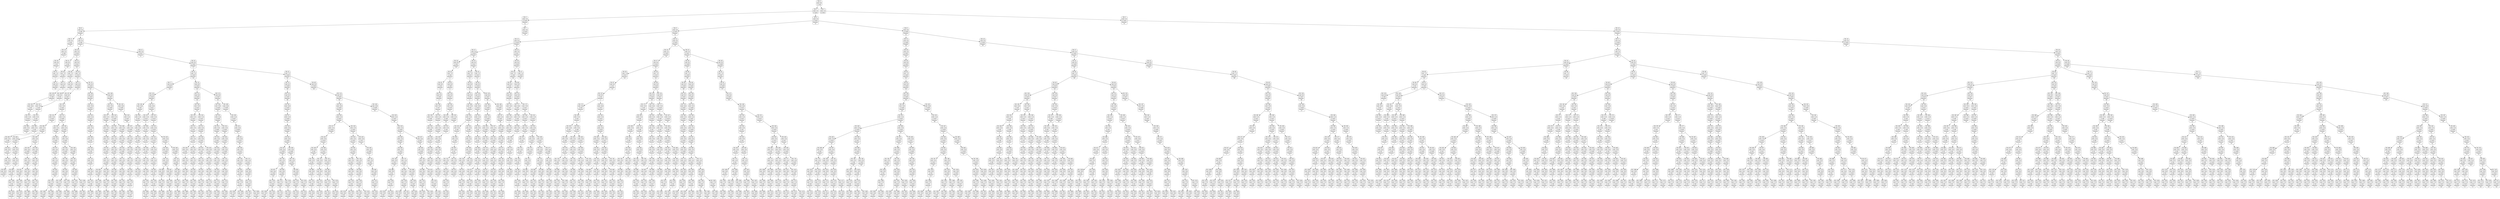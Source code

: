 digraph g {
node [shape = Mrecord];
nodo0[label="{EO: 0|cost: 0.0|A: null}"]
nodo1[label="{EO: 1|cost: 1.0|A: Go21}"]
nodo3[label="{EO: 3|cost: 2.0|A: Go18|Posicion:\n21}"]
nodo6[label="{EO: 6|cost: 3.0|A: Go8|Posicion:\n18}"]
nodo11[label="{EO: 11|cost: 4.0|A: Go5|Posicion:\n8}"]
nodo19[label="{EO: 19|cost: 5.0|A: Go6|Posicion:\n5}"]
nodo30[label="{EO: 30|cost: 6.0|A: Go7|Posicion:\n6}"]
nodo47[label="{EO: 47|cost: 7.0|A: Go13|Posicion:\n7}"]
nodo72[label="{EO: 72|cost: 8.0|A: Go19|Posicion:\n13}"]

nodo47 -> nodo72;

nodo30 -> nodo47;

nodo19 -> nodo30;

nodo11 -> nodo19;

nodo6 -> nodo11;
nodo12[label="{EO: 12|cost: 4.0|A: Go9|Posicion:\n8}"]
nodo20[label="{EO: 20|cost: 5.0|A: Go10|Posicion:\n9}"]
nodo31[label="{EO: 31|cost: 6.0|A: Go3|Posicion:\n10}"]
nodo48[label="{EO: 48|cost: 7.0|A: Go4|Posicion:\n3}"]
nodo73[label="{EO: 73|cost: 8.0|A: Go5|Posicion:\n4}"]
nodo105[label="{EO: 105|cost: 9.0|A: Go6|Posicion:\n5}"]
nodo150[label="{EO: 150|cost: 10.0|A: Go7|Posicion:\n6}"]
nodo212[label="{EO: 212|cost: 11.0|A: Go13|Posicion:\n7}"]
nodo298[label="{EO: 298|cost: 12.0|A: Go19|Posicion:\n13}"]

nodo212 -> nodo298;

nodo150 -> nodo212;

nodo105 -> nodo150;

nodo73 -> nodo105;

nodo48 -> nodo73;

nodo31 -> nodo48;

nodo20 -> nodo31;
nodo32[label="{EO: 32|cost: 6.0|A: Go11|Posicion:\n10}"]
nodo49[label="{EO: 49|cost: 7.0|A: Go12|Posicion:\n11}"]
nodo74[label="{EO: 74|cost: 8.0|A: Go1|Posicion:\n12}"]
nodo106[label="{EO: 106|cost: 9.0|A: Go2|Posicion:\n1}"]
nodo151[label="{EO: 151|cost: 10.0|A: Go3|Posicion:\n2}"]
nodo213[label="{EO: 213|cost: 11.0|A: Go4|Posicion:\n3}"]
nodo299[label="{EO: 299|cost: 12.0|A: Go5|Posicion:\n4}"]
nodo403[label="{EO: 403|cost: 13.0|A: Go6|Posicion:\n5}"]
nodo533[label="{EO: 533|cost: 14.0|A: Go7|Posicion:\n6}"]
nodo703[label="{EO: 703|cost: 15.0|A: Go13|Posicion:\n7}"]
nodo929[label="{EO: 929|cost: 16.0|A: Go19|Posicion:\n13}"]

nodo703 -> nodo929;

nodo533 -> nodo703;

nodo403 -> nodo533;

nodo299 -> nodo403;

nodo213 -> nodo299;

nodo151 -> nodo213;

nodo106 -> nodo151;

nodo74 -> nodo106;

nodo49 -> nodo74;

nodo32 -> nodo49;
nodo50[label="{EO: 50|cost: 7.0|A: Go15|Posicion:\n11}"]
nodo75[label="{EO: 75|cost: 8.0|A: Go16|Posicion:\n15}"]
nodo107[label="{EO: 107|cost: 9.0|A: Go17|Posicion:\n16}"]
nodo152[label="{EO: 152|cost: 10.0|A: Go22|Posicion:\n17}"]
nodo214[label="{EO: 214|cost: 11.0|A: Go23|Posicion:\n22}"]
nodo300[label="{EO: 300|cost: 12.0|A: Go24|Posicion:\n23}"]
nodo404[label="{EO: 404|cost: 13.0|A: Go25|Posicion:\n24}"]
nodo534[label="{EO: 534|cost: 14.0|A: Go14|Posicion:\n25}"]
nodo704[label="{EO: 704|cost: 15.0|A: Go12|Posicion:\n14}"]
nodo930[label="{EO: 930|cost: 16.0|A: Go1|Posicion:\n12}"]
nodo1188[label="{EO: 1188|cost: 17.0|A: Go2|Posicion:\n1}"]
nodo1478[label="{EO: 1478|cost: 18.0|A: Go3|Posicion:\n2}"]

nodo1188 -> nodo1478;

nodo930 -> nodo1188;

nodo704 -> nodo930;

nodo534 -> nodo704;

nodo404 -> nodo534;

nodo300 -> nodo404;
nodo405[label="{EO: 405|cost: 13.0|A: Go27|Posicion:\n24}"]
nodo535[label="{EO: 535|cost: 14.0|A: Go28|Posicion:\n27}"]
nodo705[label="{EO: 705|cost: 15.0|A: Go29|Posicion:\n28}"]
nodo931[label="{EO: 931|cost: 16.0|A: Go30|Posicion:\n29}"]
nodo1189[label="{EO: 1189|cost: 17.0|A: Go31|Posicion:\n30}"]
nodo1479[label="{EO: 1479|cost: 18.0|A: Go32|Posicion:\n31}"]

nodo1189 -> nodo1479;

nodo931 -> nodo1189;

nodo705 -> nodo931;
nodo932[label="{EO: 932|cost: 16.0|A: Go34|Posicion:\n29}"]
nodo1190[label="{EO: 1190|cost: 17.0|A: Go35|Posicion:\n34}"]
nodo1480[label="{EO: 1480|cost: 18.0|A: Go36|Posicion:\n35}"]

nodo1190 -> nodo1480;

nodo932 -> nodo1190;

nodo705 -> nodo932;

nodo535 -> nodo705;

nodo405 -> nodo535;
nodo536[label="{EO: 536|cost: 14.0|A: Go36|Posicion:\n27}"]
nodo706[label="{EO: 706|cost: 15.0|A: Go37|Posicion:\n36}"]
nodo933[label="{EO: 933|cost: 16.0|A: Go26|Posicion:\n37}"]
nodo1191[label="{EO: 1191|cost: 17.0|A: Go25|Posicion:\n26}"]
nodo1481[label="{EO: 1481|cost: 18.0|A: Go14|Posicion:\n25}"]

nodo1191 -> nodo1481;

nodo933 -> nodo1191;

nodo706 -> nodo933;

nodo536 -> nodo706;

nodo405 -> nodo536;

nodo300 -> nodo405;

nodo214 -> nodo300;

nodo152 -> nodo214;
nodo215[label="{EO: 215|cost: 11.0|A: Go29|Posicion:\n22}"]
nodo301[label="{EO: 301|cost: 12.0|A: Go30|Posicion:\n29}"]
nodo406[label="{EO: 406|cost: 13.0|A: Go31|Posicion:\n30}"]
nodo537[label="{EO: 537|cost: 14.0|A: Go32|Posicion:\n31}"]
nodo707[label="{EO: 707|cost: 15.0|A: Go33|Posicion:\n32}"]
nodo934[label="{EO: 934|cost: 16.0|A: Go34|Posicion:\n33}"]
nodo1192[label="{EO: 1192|cost: 17.0|A: Go35|Posicion:\n34}"]
nodo1482[label="{EO: 1482|cost: 18.0|A: Go28|Posicion:\n35}"]

nodo1192 -> nodo1482;
nodo1483[label="{EO: 1483|cost: 18.0|A: Go36|Posicion:\n35}"]

nodo1192 -> nodo1483;

nodo934 -> nodo1192;

nodo707 -> nodo934;

nodo537 -> nodo707;

nodo406 -> nodo537;

nodo301 -> nodo406;

nodo215 -> nodo301;
nodo302[label="{EO: 302|cost: 12.0|A: Go34|Posicion:\n29}"]
nodo407[label="{EO: 407|cost: 13.0|A: Go35|Posicion:\n34}"]
nodo538[label="{EO: 538|cost: 14.0|A: Go28|Posicion:\n35}"]
nodo708[label="{EO: 708|cost: 15.0|A: Go23|Posicion:\n28}"]
nodo935[label="{EO: 935|cost: 16.0|A: Go24|Posicion:\n23}"]
nodo1193[label="{EO: 1193|cost: 17.0|A: Go25|Posicion:\n24}"]
nodo1484[label="{EO: 1484|cost: 18.0|A: Go14|Posicion:\n25}"]

nodo1193 -> nodo1484;

nodo935 -> nodo1193;
nodo1194[label="{EO: 1194|cost: 17.0|A: Go27|Posicion:\n24}"]
nodo1485[label="{EO: 1485|cost: 18.0|A: Go36|Posicion:\n27}"]

nodo1194 -> nodo1485;

nodo935 -> nodo1194;

nodo708 -> nodo935;

nodo538 -> nodo708;

nodo407 -> nodo538;
nodo539[label="{EO: 539|cost: 14.0|A: Go36|Posicion:\n35}"]
nodo709[label="{EO: 709|cost: 15.0|A: Go37|Posicion:\n36}"]
nodo936[label="{EO: 936|cost: 16.0|A: Go26|Posicion:\n37}"]
nodo1195[label="{EO: 1195|cost: 17.0|A: Go25|Posicion:\n26}"]
nodo1486[label="{EO: 1486|cost: 18.0|A: Go14|Posicion:\n25}"]

nodo1195 -> nodo1486;

nodo936 -> nodo1195;
nodo1196[label="{EO: 1196|cost: 17.0|A: Go27|Posicion:\n26}"]
nodo1487[label="{EO: 1487|cost: 18.0|A: Go28|Posicion:\n27}"]

nodo1196 -> nodo1487;

nodo936 -> nodo1196;

nodo709 -> nodo936;

nodo539 -> nodo709;

nodo407 -> nodo539;

nodo302 -> nodo407;

nodo215 -> nodo302;

nodo152 -> nodo215;

nodo107 -> nodo152;

nodo75 -> nodo107;

nodo50 -> nodo75;
nodo76[label="{EO: 76|cost: 8.0|A: Go24|Posicion:\n15}"]
nodo108[label="{EO: 108|cost: 9.0|A: Go25|Posicion:\n24}"]
nodo153[label="{EO: 153|cost: 10.0|A: Go14|Posicion:\n25}"]
nodo216[label="{EO: 216|cost: 11.0|A: Go12|Posicion:\n14}"]
nodo303[label="{EO: 303|cost: 12.0|A: Go1|Posicion:\n12}"]
nodo408[label="{EO: 408|cost: 13.0|A: Go2|Posicion:\n1}"]
nodo540[label="{EO: 540|cost: 14.0|A: Go3|Posicion:\n2}"]
nodo710[label="{EO: 710|cost: 15.0|A: Go4|Posicion:\n3}"]
nodo937[label="{EO: 937|cost: 16.0|A: Go5|Posicion:\n4}"]
nodo1197[label="{EO: 1197|cost: 17.0|A: Go6|Posicion:\n5}"]
nodo1488[label="{EO: 1488|cost: 18.0|A: Go7|Posicion:\n6}"]

nodo1197 -> nodo1488;

nodo937 -> nodo1197;

nodo710 -> nodo937;

nodo540 -> nodo710;

nodo408 -> nodo540;

nodo303 -> nodo408;

nodo216 -> nodo303;

nodo153 -> nodo216;

nodo108 -> nodo153;

nodo76 -> nodo108;
nodo109[label="{EO: 109|cost: 9.0|A: Go27|Posicion:\n24}"]
nodo154[label="{EO: 154|cost: 10.0|A: Go28|Posicion:\n27}"]
nodo217[label="{EO: 217|cost: 11.0|A: Go23|Posicion:\n28}"]
nodo304[label="{EO: 304|cost: 12.0|A: Go16|Posicion:\n23}"]
nodo409[label="{EO: 409|cost: 13.0|A: Go17|Posicion:\n16}"]
nodo541[label="{EO: 541|cost: 14.0|A: Go22|Posicion:\n17}"]
nodo711[label="{EO: 711|cost: 15.0|A: Go29|Posicion:\n22}"]
nodo938[label="{EO: 938|cost: 16.0|A: Go30|Posicion:\n29}"]
nodo1198[label="{EO: 1198|cost: 17.0|A: Go31|Posicion:\n30}"]
nodo1489[label="{EO: 1489|cost: 18.0|A: Go32|Posicion:\n31}"]

nodo1198 -> nodo1489;

nodo938 -> nodo1198;

nodo711 -> nodo938;
nodo939[label="{EO: 939|cost: 16.0|A: Go34|Posicion:\n29}"]
nodo1199[label="{EO: 1199|cost: 17.0|A: Go35|Posicion:\n34}"]
nodo1490[label="{EO: 1490|cost: 18.0|A: Go36|Posicion:\n35}"]

nodo1199 -> nodo1490;

nodo939 -> nodo1199;

nodo711 -> nodo939;

nodo541 -> nodo711;

nodo409 -> nodo541;

nodo304 -> nodo409;

nodo217 -> nodo304;

nodo154 -> nodo217;
nodo218[label="{EO: 218|cost: 11.0|A: Go29|Posicion:\n28}"]
nodo305[label="{EO: 305|cost: 12.0|A: Go30|Posicion:\n29}"]
nodo410[label="{EO: 410|cost: 13.0|A: Go31|Posicion:\n30}"]
nodo542[label="{EO: 542|cost: 14.0|A: Go32|Posicion:\n31}"]
nodo712[label="{EO: 712|cost: 15.0|A: Go33|Posicion:\n32}"]
nodo940[label="{EO: 940|cost: 16.0|A: Go34|Posicion:\n33}"]
nodo1200[label="{EO: 1200|cost: 17.0|A: Go35|Posicion:\n34}"]
nodo1491[label="{EO: 1491|cost: 18.0|A: Go36|Posicion:\n35}"]

nodo1200 -> nodo1491;

nodo940 -> nodo1200;

nodo712 -> nodo940;

nodo542 -> nodo712;

nodo410 -> nodo542;

nodo305 -> nodo410;

nodo218 -> nodo305;
nodo306[label="{EO: 306|cost: 12.0|A: Go34|Posicion:\n29}"]
nodo411[label="{EO: 411|cost: 13.0|A: Go35|Posicion:\n34}"]
nodo543[label="{EO: 543|cost: 14.0|A: Go36|Posicion:\n35}"]
nodo713[label="{EO: 713|cost: 15.0|A: Go37|Posicion:\n36}"]
nodo941[label="{EO: 941|cost: 16.0|A: Go26|Posicion:\n37}"]
nodo1201[label="{EO: 1201|cost: 17.0|A: Go25|Posicion:\n26}"]
nodo1492[label="{EO: 1492|cost: 18.0|A: Go14|Posicion:\n25}"]

nodo1201 -> nodo1492;

nodo941 -> nodo1201;

nodo713 -> nodo941;

nodo543 -> nodo713;

nodo411 -> nodo543;

nodo306 -> nodo411;

nodo218 -> nodo306;

nodo154 -> nodo218;

nodo109 -> nodo154;
nodo155[label="{EO: 155|cost: 10.0|A: Go36|Posicion:\n27}"]
nodo219[label="{EO: 219|cost: 11.0|A: Go37|Posicion:\n36}"]
nodo307[label="{EO: 307|cost: 12.0|A: Go26|Posicion:\n37}"]
nodo412[label="{EO: 412|cost: 13.0|A: Go25|Posicion:\n26}"]
nodo544[label="{EO: 544|cost: 14.0|A: Go14|Posicion:\n25}"]
nodo714[label="{EO: 714|cost: 15.0|A: Go12|Posicion:\n14}"]
nodo942[label="{EO: 942|cost: 16.0|A: Go1|Posicion:\n12}"]
nodo1202[label="{EO: 1202|cost: 17.0|A: Go2|Posicion:\n1}"]
nodo1493[label="{EO: 1493|cost: 18.0|A: Go3|Posicion:\n2}"]

nodo1202 -> nodo1493;

nodo942 -> nodo1202;

nodo714 -> nodo942;

nodo544 -> nodo714;

nodo412 -> nodo544;

nodo307 -> nodo412;

nodo219 -> nodo307;

nodo155 -> nodo219;

nodo109 -> nodo155;

nodo76 -> nodo109;

nodo50 -> nodo76;

nodo32 -> nodo50;

nodo20 -> nodo32;

nodo12 -> nodo20;
nodo21[label="{EO: 21|cost: 5.0|A: Go17|Posicion:\n9}"]
nodo33[label="{EO: 33|cost: 6.0|A: Go22|Posicion:\n17}"]
nodo51[label="{EO: 51|cost: 7.0|A: Go23|Posicion:\n22}"]
nodo77[label="{EO: 77|cost: 8.0|A: Go16|Posicion:\n23}"]
nodo110[label="{EO: 110|cost: 9.0|A: Go10|Posicion:\n16}"]
nodo156[label="{EO: 156|cost: 10.0|A: Go3|Posicion:\n10}"]
nodo220[label="{EO: 220|cost: 11.0|A: Go4|Posicion:\n3}"]
nodo308[label="{EO: 308|cost: 12.0|A: Go5|Posicion:\n4}"]
nodo413[label="{EO: 413|cost: 13.0|A: Go6|Posicion:\n5}"]
nodo545[label="{EO: 545|cost: 14.0|A: Go7|Posicion:\n6}"]
nodo715[label="{EO: 715|cost: 15.0|A: Go13|Posicion:\n7}"]
nodo943[label="{EO: 943|cost: 16.0|A: Go19|Posicion:\n13}"]

nodo715 -> nodo943;

nodo545 -> nodo715;

nodo413 -> nodo545;

nodo308 -> nodo413;

nodo220 -> nodo308;

nodo156 -> nodo220;

nodo110 -> nodo156;
nodo157[label="{EO: 157|cost: 10.0|A: Go11|Posicion:\n10}"]
nodo221[label="{EO: 221|cost: 11.0|A: Go12|Posicion:\n11}"]
nodo309[label="{EO: 309|cost: 12.0|A: Go1|Posicion:\n12}"]
nodo414[label="{EO: 414|cost: 13.0|A: Go2|Posicion:\n1}"]
nodo546[label="{EO: 546|cost: 14.0|A: Go3|Posicion:\n2}"]
nodo716[label="{EO: 716|cost: 15.0|A: Go4|Posicion:\n3}"]
nodo944[label="{EO: 944|cost: 16.0|A: Go5|Posicion:\n4}"]
nodo1203[label="{EO: 1203|cost: 17.0|A: Go6|Posicion:\n5}"]
nodo1494[label="{EO: 1494|cost: 18.0|A: Go7|Posicion:\n6}"]

nodo1203 -> nodo1494;

nodo944 -> nodo1203;

nodo716 -> nodo944;

nodo546 -> nodo716;

nodo414 -> nodo546;

nodo309 -> nodo414;

nodo221 -> nodo309;

nodo157 -> nodo221;
nodo222[label="{EO: 222|cost: 11.0|A: Go15|Posicion:\n11}"]
nodo310[label="{EO: 310|cost: 12.0|A: Go24|Posicion:\n15}"]
nodo415[label="{EO: 415|cost: 13.0|A: Go25|Posicion:\n24}"]
nodo547[label="{EO: 547|cost: 14.0|A: Go14|Posicion:\n25}"]
nodo717[label="{EO: 717|cost: 15.0|A: Go12|Posicion:\n14}"]
nodo945[label="{EO: 945|cost: 16.0|A: Go1|Posicion:\n12}"]
nodo1204[label="{EO: 1204|cost: 17.0|A: Go2|Posicion:\n1}"]
nodo1495[label="{EO: 1495|cost: 18.0|A: Go3|Posicion:\n2}"]

nodo1204 -> nodo1495;

nodo945 -> nodo1204;

nodo717 -> nodo945;

nodo547 -> nodo717;

nodo415 -> nodo547;

nodo310 -> nodo415;
nodo416[label="{EO: 416|cost: 13.0|A: Go27|Posicion:\n24}"]
nodo548[label="{EO: 548|cost: 14.0|A: Go28|Posicion:\n27}"]
nodo718[label="{EO: 718|cost: 15.0|A: Go29|Posicion:\n28}"]
nodo946[label="{EO: 946|cost: 16.0|A: Go30|Posicion:\n29}"]
nodo1205[label="{EO: 1205|cost: 17.0|A: Go31|Posicion:\n30}"]
nodo1496[label="{EO: 1496|cost: 18.0|A: Go32|Posicion:\n31}"]

nodo1205 -> nodo1496;

nodo946 -> nodo1205;

nodo718 -> nodo946;
nodo947[label="{EO: 947|cost: 16.0|A: Go34|Posicion:\n29}"]
nodo1206[label="{EO: 1206|cost: 17.0|A: Go35|Posicion:\n34}"]
nodo1497[label="{EO: 1497|cost: 18.0|A: Go36|Posicion:\n35}"]

nodo1206 -> nodo1497;

nodo947 -> nodo1206;

nodo718 -> nodo947;

nodo548 -> nodo718;

nodo416 -> nodo548;
nodo549[label="{EO: 549|cost: 14.0|A: Go36|Posicion:\n27}"]
nodo719[label="{EO: 719|cost: 15.0|A: Go37|Posicion:\n36}"]
nodo948[label="{EO: 948|cost: 16.0|A: Go26|Posicion:\n37}"]
nodo1207[label="{EO: 1207|cost: 17.0|A: Go25|Posicion:\n26}"]
nodo1498[label="{EO: 1498|cost: 18.0|A: Go14|Posicion:\n25}"]

nodo1207 -> nodo1498;

nodo948 -> nodo1207;

nodo719 -> nodo948;

nodo549 -> nodo719;

nodo416 -> nodo549;

nodo310 -> nodo416;

nodo222 -> nodo310;

nodo157 -> nodo222;

nodo110 -> nodo157;

nodo77 -> nodo110;

nodo51 -> nodo77;
nodo78[label="{EO: 78|cost: 8.0|A: Go24|Posicion:\n23}"]
nodo111[label="{EO: 111|cost: 9.0|A: Go25|Posicion:\n24}"]
nodo158[label="{EO: 158|cost: 10.0|A: Go14|Posicion:\n25}"]
nodo223[label="{EO: 223|cost: 11.0|A: Go12|Posicion:\n14}"]
nodo311[label="{EO: 311|cost: 12.0|A: Go1|Posicion:\n12}"]
nodo417[label="{EO: 417|cost: 13.0|A: Go2|Posicion:\n1}"]
nodo550[label="{EO: 550|cost: 14.0|A: Go3|Posicion:\n2}"]
nodo720[label="{EO: 720|cost: 15.0|A: Go4|Posicion:\n3}"]
nodo949[label="{EO: 949|cost: 16.0|A: Go5|Posicion:\n4}"]
nodo1208[label="{EO: 1208|cost: 17.0|A: Go6|Posicion:\n5}"]
nodo1499[label="{EO: 1499|cost: 18.0|A: Go7|Posicion:\n6}"]

nodo1208 -> nodo1499;

nodo949 -> nodo1208;

nodo720 -> nodo949;

nodo550 -> nodo720;

nodo417 -> nodo550;
nodo551[label="{EO: 551|cost: 14.0|A: Go11|Posicion:\n2}"]
nodo721[label="{EO: 721|cost: 15.0|A: Go15|Posicion:\n11}"]
nodo950[label="{EO: 950|cost: 16.0|A: Go16|Posicion:\n15}"]
nodo1209[label="{EO: 1209|cost: 17.0|A: Go10|Posicion:\n16}"]
nodo1500[label="{EO: 1500|cost: 18.0|A: Go3|Posicion:\n10}"]

nodo1209 -> nodo1500;

nodo950 -> nodo1209;

nodo721 -> nodo950;

nodo551 -> nodo721;

nodo417 -> nodo551;

nodo311 -> nodo417;

nodo223 -> nodo311;

nodo158 -> nodo223;
nodo224[label="{EO: 224|cost: 11.0|A: Go15|Posicion:\n14}"]
nodo312[label="{EO: 312|cost: 12.0|A: Go16|Posicion:\n15}"]
nodo418[label="{EO: 418|cost: 13.0|A: Go10|Posicion:\n16}"]
nodo552[label="{EO: 552|cost: 14.0|A: Go3|Posicion:\n10}"]
nodo722[label="{EO: 722|cost: 15.0|A: Go4|Posicion:\n3}"]
nodo951[label="{EO: 951|cost: 16.0|A: Go5|Posicion:\n4}"]
nodo1210[label="{EO: 1210|cost: 17.0|A: Go6|Posicion:\n5}"]
nodo1501[label="{EO: 1501|cost: 18.0|A: Go7|Posicion:\n6}"]

nodo1210 -> nodo1501;

nodo951 -> nodo1210;

nodo722 -> nodo951;

nodo552 -> nodo722;

nodo418 -> nodo552;
nodo553[label="{EO: 553|cost: 14.0|A: Go11|Posicion:\n10}"]
nodo723[label="{EO: 723|cost: 15.0|A: Go12|Posicion:\n11}"]
nodo952[label="{EO: 952|cost: 16.0|A: Go1|Posicion:\n12}"]
nodo1211[label="{EO: 1211|cost: 17.0|A: Go2|Posicion:\n1}"]
nodo1502[label="{EO: 1502|cost: 18.0|A: Go3|Posicion:\n2}"]

nodo1211 -> nodo1502;

nodo952 -> nodo1211;

nodo723 -> nodo952;

nodo553 -> nodo723;

nodo418 -> nodo553;

nodo312 -> nodo418;

nodo224 -> nodo312;

nodo158 -> nodo224;

nodo111 -> nodo158;

nodo78 -> nodo111;
nodo112[label="{EO: 112|cost: 9.0|A: Go27|Posicion:\n24}"]
nodo159[label="{EO: 159|cost: 10.0|A: Go28|Posicion:\n27}"]
nodo225[label="{EO: 225|cost: 11.0|A: Go29|Posicion:\n28}"]
nodo313[label="{EO: 313|cost: 12.0|A: Go30|Posicion:\n29}"]
nodo419[label="{EO: 419|cost: 13.0|A: Go31|Posicion:\n30}"]
nodo554[label="{EO: 554|cost: 14.0|A: Go32|Posicion:\n31}"]
nodo724[label="{EO: 724|cost: 15.0|A: Go33|Posicion:\n32}"]
nodo953[label="{EO: 953|cost: 16.0|A: Go34|Posicion:\n33}"]
nodo1212[label="{EO: 1212|cost: 17.0|A: Go35|Posicion:\n34}"]
nodo1503[label="{EO: 1503|cost: 18.0|A: Go36|Posicion:\n35}"]

nodo1212 -> nodo1503;

nodo953 -> nodo1212;

nodo724 -> nodo953;

nodo554 -> nodo724;

nodo419 -> nodo554;

nodo313 -> nodo419;

nodo225 -> nodo313;
nodo314[label="{EO: 314|cost: 12.0|A: Go34|Posicion:\n29}"]
nodo420[label="{EO: 420|cost: 13.0|A: Go35|Posicion:\n34}"]
nodo555[label="{EO: 555|cost: 14.0|A: Go36|Posicion:\n35}"]
nodo725[label="{EO: 725|cost: 15.0|A: Go37|Posicion:\n36}"]
nodo954[label="{EO: 954|cost: 16.0|A: Go26|Posicion:\n37}"]
nodo1213[label="{EO: 1213|cost: 17.0|A: Go25|Posicion:\n26}"]
nodo1504[label="{EO: 1504|cost: 18.0|A: Go14|Posicion:\n25}"]

nodo1213 -> nodo1504;

nodo954 -> nodo1213;

nodo725 -> nodo954;

nodo555 -> nodo725;

nodo420 -> nodo555;

nodo314 -> nodo420;

nodo225 -> nodo314;

nodo159 -> nodo225;

nodo112 -> nodo159;
nodo160[label="{EO: 160|cost: 10.0|A: Go36|Posicion:\n27}"]
nodo226[label="{EO: 226|cost: 11.0|A: Go37|Posicion:\n36}"]
nodo315[label="{EO: 315|cost: 12.0|A: Go26|Posicion:\n37}"]
nodo421[label="{EO: 421|cost: 13.0|A: Go25|Posicion:\n26}"]
nodo556[label="{EO: 556|cost: 14.0|A: Go14|Posicion:\n25}"]
nodo726[label="{EO: 726|cost: 15.0|A: Go12|Posicion:\n14}"]
nodo955[label="{EO: 955|cost: 16.0|A: Go1|Posicion:\n12}"]
nodo1214[label="{EO: 1214|cost: 17.0|A: Go2|Posicion:\n1}"]
nodo1505[label="{EO: 1505|cost: 18.0|A: Go3|Posicion:\n2}"]

nodo1214 -> nodo1505;
nodo1506[label="{EO: 1506|cost: 18.0|A: Go11|Posicion:\n2}"]

nodo1214 -> nodo1506;

nodo955 -> nodo1214;

nodo726 -> nodo955;

nodo556 -> nodo726;
nodo727[label="{EO: 727|cost: 15.0|A: Go15|Posicion:\n14}"]
nodo956[label="{EO: 956|cost: 16.0|A: Go16|Posicion:\n15}"]
nodo1215[label="{EO: 1215|cost: 17.0|A: Go10|Posicion:\n16}"]
nodo1507[label="{EO: 1507|cost: 18.0|A: Go3|Posicion:\n10}"]

nodo1215 -> nodo1507;
nodo1508[label="{EO: 1508|cost: 18.0|A: Go11|Posicion:\n10}"]

nodo1215 -> nodo1508;

nodo956 -> nodo1215;

nodo727 -> nodo956;

nodo556 -> nodo727;

nodo421 -> nodo556;

nodo315 -> nodo421;

nodo226 -> nodo315;

nodo160 -> nodo226;

nodo112 -> nodo160;

nodo78 -> nodo112;

nodo51 -> nodo78;

nodo33 -> nodo51;
nodo52[label="{EO: 52|cost: 7.0|A: Go29|Posicion:\n22}"]
nodo79[label="{EO: 79|cost: 8.0|A: Go30|Posicion:\n29}"]
nodo113[label="{EO: 113|cost: 9.0|A: Go31|Posicion:\n30}"]
nodo161[label="{EO: 161|cost: 10.0|A: Go32|Posicion:\n31}"]
nodo227[label="{EO: 227|cost: 11.0|A: Go33|Posicion:\n32}"]
nodo316[label="{EO: 316|cost: 12.0|A: Go34|Posicion:\n33}"]
nodo422[label="{EO: 422|cost: 13.0|A: Go35|Posicion:\n34}"]
nodo557[label="{EO: 557|cost: 14.0|A: Go28|Posicion:\n35}"]
nodo728[label="{EO: 728|cost: 15.0|A: Go23|Posicion:\n28}"]
nodo957[label="{EO: 957|cost: 16.0|A: Go16|Posicion:\n23}"]
nodo1216[label="{EO: 1216|cost: 17.0|A: Go10|Posicion:\n16}"]
nodo1509[label="{EO: 1509|cost: 18.0|A: Go3|Posicion:\n10}"]

nodo1216 -> nodo1509;
nodo1510[label="{EO: 1510|cost: 18.0|A: Go11|Posicion:\n10}"]

nodo1216 -> nodo1510;

nodo957 -> nodo1216;

nodo728 -> nodo957;
nodo958[label="{EO: 958|cost: 16.0|A: Go24|Posicion:\n23}"]
nodo1217[label="{EO: 1217|cost: 17.0|A: Go25|Posicion:\n24}"]
nodo1511[label="{EO: 1511|cost: 18.0|A: Go14|Posicion:\n25}"]

nodo1217 -> nodo1511;

nodo958 -> nodo1217;
nodo1218[label="{EO: 1218|cost: 17.0|A: Go27|Posicion:\n24}"]
nodo1512[label="{EO: 1512|cost: 18.0|A: Go36|Posicion:\n27}"]

nodo1218 -> nodo1512;

nodo958 -> nodo1218;

nodo728 -> nodo958;

nodo557 -> nodo728;

nodo422 -> nodo557;
nodo558[label="{EO: 558|cost: 14.0|A: Go36|Posicion:\n35}"]
nodo729[label="{EO: 729|cost: 15.0|A: Go37|Posicion:\n36}"]
nodo959[label="{EO: 959|cost: 16.0|A: Go26|Posicion:\n37}"]
nodo1219[label="{EO: 1219|cost: 17.0|A: Go25|Posicion:\n26}"]
nodo1513[label="{EO: 1513|cost: 18.0|A: Go14|Posicion:\n25}"]

nodo1219 -> nodo1513;

nodo959 -> nodo1219;
nodo1220[label="{EO: 1220|cost: 17.0|A: Go27|Posicion:\n26}"]
nodo1514[label="{EO: 1514|cost: 18.0|A: Go28|Posicion:\n27}"]

nodo1220 -> nodo1514;

nodo959 -> nodo1220;

nodo729 -> nodo959;

nodo558 -> nodo729;

nodo422 -> nodo558;

nodo316 -> nodo422;

nodo227 -> nodo316;

nodo161 -> nodo227;

nodo113 -> nodo161;

nodo79 -> nodo113;

nodo52 -> nodo79;
nodo80[label="{EO: 80|cost: 8.0|A: Go34|Posicion:\n29}"]
nodo114[label="{EO: 114|cost: 9.0|A: Go35|Posicion:\n34}"]
nodo162[label="{EO: 162|cost: 10.0|A: Go28|Posicion:\n35}"]
nodo228[label="{EO: 228|cost: 11.0|A: Go23|Posicion:\n28}"]
nodo317[label="{EO: 317|cost: 12.0|A: Go16|Posicion:\n23}"]
nodo423[label="{EO: 423|cost: 13.0|A: Go10|Posicion:\n16}"]
nodo559[label="{EO: 559|cost: 14.0|A: Go3|Posicion:\n10}"]
nodo730[label="{EO: 730|cost: 15.0|A: Go4|Posicion:\n3}"]
nodo960[label="{EO: 960|cost: 16.0|A: Go5|Posicion:\n4}"]
nodo1221[label="{EO: 1221|cost: 17.0|A: Go6|Posicion:\n5}"]
nodo1515[label="{EO: 1515|cost: 18.0|A: Go7|Posicion:\n6}"]

nodo1221 -> nodo1515;

nodo960 -> nodo1221;

nodo730 -> nodo960;

nodo559 -> nodo730;

nodo423 -> nodo559;
nodo560[label="{EO: 560|cost: 14.0|A: Go11|Posicion:\n10}"]
nodo731[label="{EO: 731|cost: 15.0|A: Go12|Posicion:\n11}"]
nodo961[label="{EO: 961|cost: 16.0|A: Go1|Posicion:\n12}"]
nodo1222[label="{EO: 1222|cost: 17.0|A: Go2|Posicion:\n1}"]
nodo1516[label="{EO: 1516|cost: 18.0|A: Go3|Posicion:\n2}"]

nodo1222 -> nodo1516;

nodo961 -> nodo1222;

nodo731 -> nodo961;

nodo560 -> nodo731;
nodo732[label="{EO: 732|cost: 15.0|A: Go15|Posicion:\n11}"]
nodo962[label="{EO: 962|cost: 16.0|A: Go24|Posicion:\n15}"]
nodo1223[label="{EO: 1223|cost: 17.0|A: Go25|Posicion:\n24}"]
nodo1517[label="{EO: 1517|cost: 18.0|A: Go14|Posicion:\n25}"]

nodo1223 -> nodo1517;

nodo962 -> nodo1223;
nodo1224[label="{EO: 1224|cost: 17.0|A: Go27|Posicion:\n24}"]
nodo1518[label="{EO: 1518|cost: 18.0|A: Go36|Posicion:\n27}"]

nodo1224 -> nodo1518;

nodo962 -> nodo1224;

nodo732 -> nodo962;

nodo560 -> nodo732;

nodo423 -> nodo560;

nodo317 -> nodo423;

nodo228 -> nodo317;
nodo318[label="{EO: 318|cost: 12.0|A: Go24|Posicion:\n23}"]
nodo424[label="{EO: 424|cost: 13.0|A: Go25|Posicion:\n24}"]
nodo561[label="{EO: 561|cost: 14.0|A: Go14|Posicion:\n25}"]
nodo733[label="{EO: 733|cost: 15.0|A: Go12|Posicion:\n14}"]
nodo963[label="{EO: 963|cost: 16.0|A: Go1|Posicion:\n12}"]
nodo1225[label="{EO: 1225|cost: 17.0|A: Go2|Posicion:\n1}"]
nodo1519[label="{EO: 1519|cost: 18.0|A: Go3|Posicion:\n2}"]

nodo1225 -> nodo1519;
nodo1520[label="{EO: 1520|cost: 18.0|A: Go11|Posicion:\n2}"]

nodo1225 -> nodo1520;

nodo963 -> nodo1225;

nodo733 -> nodo963;

nodo561 -> nodo733;
nodo734[label="{EO: 734|cost: 15.0|A: Go15|Posicion:\n14}"]
nodo964[label="{EO: 964|cost: 16.0|A: Go16|Posicion:\n15}"]
nodo1226[label="{EO: 1226|cost: 17.0|A: Go10|Posicion:\n16}"]
nodo1521[label="{EO: 1521|cost: 18.0|A: Go3|Posicion:\n10}"]

nodo1226 -> nodo1521;
nodo1522[label="{EO: 1522|cost: 18.0|A: Go11|Posicion:\n10}"]

nodo1226 -> nodo1522;

nodo964 -> nodo1226;

nodo734 -> nodo964;

nodo561 -> nodo734;

nodo424 -> nodo561;

nodo318 -> nodo424;
nodo425[label="{EO: 425|cost: 13.0|A: Go27|Posicion:\n24}"]
nodo562[label="{EO: 562|cost: 14.0|A: Go36|Posicion:\n27}"]
nodo735[label="{EO: 735|cost: 15.0|A: Go37|Posicion:\n36}"]
nodo965[label="{EO: 965|cost: 16.0|A: Go26|Posicion:\n37}"]
nodo1227[label="{EO: 1227|cost: 17.0|A: Go25|Posicion:\n26}"]
nodo1523[label="{EO: 1523|cost: 18.0|A: Go14|Posicion:\n25}"]

nodo1227 -> nodo1523;

nodo965 -> nodo1227;

nodo735 -> nodo965;

nodo562 -> nodo735;

nodo425 -> nodo562;

nodo318 -> nodo425;

nodo228 -> nodo318;

nodo162 -> nodo228;

nodo114 -> nodo162;
nodo163[label="{EO: 163|cost: 10.0|A: Go36|Posicion:\n35}"]
nodo229[label="{EO: 229|cost: 11.0|A: Go37|Posicion:\n36}"]
nodo319[label="{EO: 319|cost: 12.0|A: Go26|Posicion:\n37}"]
nodo426[label="{EO: 426|cost: 13.0|A: Go25|Posicion:\n26}"]
nodo563[label="{EO: 563|cost: 14.0|A: Go14|Posicion:\n25}"]
nodo736[label="{EO: 736|cost: 15.0|A: Go12|Posicion:\n14}"]
nodo966[label="{EO: 966|cost: 16.0|A: Go1|Posicion:\n12}"]
nodo1228[label="{EO: 1228|cost: 17.0|A: Go2|Posicion:\n1}"]
nodo1524[label="{EO: 1524|cost: 18.0|A: Go3|Posicion:\n2}"]

nodo1228 -> nodo1524;
nodo1525[label="{EO: 1525|cost: 18.0|A: Go11|Posicion:\n2}"]

nodo1228 -> nodo1525;

nodo966 -> nodo1228;

nodo736 -> nodo966;

nodo563 -> nodo736;
nodo737[label="{EO: 737|cost: 15.0|A: Go15|Posicion:\n14}"]
nodo967[label="{EO: 967|cost: 16.0|A: Go16|Posicion:\n15}"]
nodo1229[label="{EO: 1229|cost: 17.0|A: Go10|Posicion:\n16}"]
nodo1526[label="{EO: 1526|cost: 18.0|A: Go3|Posicion:\n10}"]

nodo1229 -> nodo1526;
nodo1527[label="{EO: 1527|cost: 18.0|A: Go11|Posicion:\n10}"]

nodo1229 -> nodo1527;

nodo967 -> nodo1229;

nodo737 -> nodo967;
nodo968[label="{EO: 968|cost: 16.0|A: Go24|Posicion:\n15}"]
nodo1230[label="{EO: 1230|cost: 17.0|A: Go27|Posicion:\n24}"]
nodo1528[label="{EO: 1528|cost: 18.0|A: Go28|Posicion:\n27}"]

nodo1230 -> nodo1528;

nodo968 -> nodo1230;

nodo737 -> nodo968;

nodo563 -> nodo737;

nodo426 -> nodo563;

nodo319 -> nodo426;
nodo427[label="{EO: 427|cost: 13.0|A: Go27|Posicion:\n26}"]
nodo564[label="{EO: 564|cost: 14.0|A: Go28|Posicion:\n27}"]
nodo738[label="{EO: 738|cost: 15.0|A: Go23|Posicion:\n28}"]
nodo969[label="{EO: 969|cost: 16.0|A: Go16|Posicion:\n23}"]
nodo1231[label="{EO: 1231|cost: 17.0|A: Go10|Posicion:\n16}"]
nodo1529[label="{EO: 1529|cost: 18.0|A: Go3|Posicion:\n10}"]

nodo1231 -> nodo1529;
nodo1530[label="{EO: 1530|cost: 18.0|A: Go11|Posicion:\n10}"]

nodo1231 -> nodo1530;

nodo969 -> nodo1231;

nodo738 -> nodo969;
nodo970[label="{EO: 970|cost: 16.0|A: Go24|Posicion:\n23}"]
nodo1232[label="{EO: 1232|cost: 17.0|A: Go25|Posicion:\n24}"]
nodo1531[label="{EO: 1531|cost: 18.0|A: Go14|Posicion:\n25}"]

nodo1232 -> nodo1531;

nodo970 -> nodo1232;

nodo738 -> nodo970;

nodo564 -> nodo738;

nodo427 -> nodo564;

nodo319 -> nodo427;

nodo229 -> nodo319;

nodo163 -> nodo229;

nodo114 -> nodo163;

nodo80 -> nodo114;

nodo52 -> nodo80;

nodo33 -> nodo52;

nodo21 -> nodo33;

nodo12 -> nodo21;

nodo6 -> nodo12;

nodo3 -> nodo6;
nodo7[label="{EO: 7|cost: 3.0|A: Go19|Posicion:\n18}"]

nodo3 -> nodo7;

nodo1 -> nodo3;
nodo4[label="{EO: 4|cost: 2.0|A: Go22|Posicion:\n21}"]
nodo8[label="{EO: 8|cost: 3.0|A: Go23|Posicion:\n22}"]
nodo13[label="{EO: 13|cost: 4.0|A: Go16|Posicion:\n23}"]
nodo22[label="{EO: 22|cost: 5.0|A: Go10|Posicion:\n16}"]
nodo34[label="{EO: 34|cost: 6.0|A: Go3|Posicion:\n10}"]
nodo53[label="{EO: 53|cost: 7.0|A: Go4|Posicion:\n3}"]
nodo81[label="{EO: 81|cost: 8.0|A: Go5|Posicion:\n4}"]
nodo115[label="{EO: 115|cost: 9.0|A: Go6|Posicion:\n5}"]
nodo164[label="{EO: 164|cost: 10.0|A: Go7|Posicion:\n6}"]
nodo230[label="{EO: 230|cost: 11.0|A: Go8|Posicion:\n7}"]
nodo320[label="{EO: 320|cost: 12.0|A: Go9|Posicion:\n8}"]
nodo428[label="{EO: 428|cost: 13.0|A: Go17|Posicion:\n9}"]
nodo565[label="{EO: 565|cost: 14.0|A: Go18|Posicion:\n17}"]
nodo739[label="{EO: 739|cost: 15.0|A: Go19|Posicion:\n18}"]

nodo565 -> nodo739;

nodo428 -> nodo565;

nodo320 -> nodo428;

nodo230 -> nodo320;

nodo164 -> nodo230;
nodo231[label="{EO: 231|cost: 11.0|A: Go13|Posicion:\n7}"]
nodo321[label="{EO: 321|cost: 12.0|A: Go19|Posicion:\n13}"]

nodo231 -> nodo321;

nodo164 -> nodo231;

nodo115 -> nodo164;

nodo81 -> nodo115;

nodo53 -> nodo81;
nodo82[label="{EO: 82|cost: 8.0|A: Go9|Posicion:\n4}"]
nodo116[label="{EO: 116|cost: 9.0|A: Go17|Posicion:\n9}"]
nodo165[label="{EO: 165|cost: 10.0|A: Go18|Posicion:\n17}"]
nodo232[label="{EO: 232|cost: 11.0|A: Go8|Posicion:\n18}"]
nodo322[label="{EO: 322|cost: 12.0|A: Go5|Posicion:\n8}"]
nodo429[label="{EO: 429|cost: 13.0|A: Go6|Posicion:\n5}"]
nodo566[label="{EO: 566|cost: 14.0|A: Go7|Posicion:\n6}"]
nodo740[label="{EO: 740|cost: 15.0|A: Go13|Posicion:\n7}"]
nodo971[label="{EO: 971|cost: 16.0|A: Go19|Posicion:\n13}"]

nodo740 -> nodo971;

nodo566 -> nodo740;

nodo429 -> nodo566;

nodo322 -> nodo429;

nodo232 -> nodo322;

nodo165 -> nodo232;
nodo233[label="{EO: 233|cost: 11.0|A: Go19|Posicion:\n18}"]

nodo165 -> nodo233;

nodo116 -> nodo165;

nodo82 -> nodo116;

nodo53 -> nodo82;

nodo34 -> nodo53;

nodo22 -> nodo34;
nodo35[label="{EO: 35|cost: 6.0|A: Go11|Posicion:\n10}"]
nodo54[label="{EO: 54|cost: 7.0|A: Go12|Posicion:\n11}"]
nodo83[label="{EO: 83|cost: 8.0|A: Go1|Posicion:\n12}"]
nodo117[label="{EO: 117|cost: 9.0|A: Go2|Posicion:\n1}"]
nodo166[label="{EO: 166|cost: 10.0|A: Go3|Posicion:\n2}"]
nodo234[label="{EO: 234|cost: 11.0|A: Go4|Posicion:\n3}"]
nodo323[label="{EO: 323|cost: 12.0|A: Go5|Posicion:\n4}"]
nodo430[label="{EO: 430|cost: 13.0|A: Go6|Posicion:\n5}"]
nodo567[label="{EO: 567|cost: 14.0|A: Go7|Posicion:\n6}"]
nodo741[label="{EO: 741|cost: 15.0|A: Go8|Posicion:\n7}"]
nodo972[label="{EO: 972|cost: 16.0|A: Go9|Posicion:\n8}"]
nodo1233[label="{EO: 1233|cost: 17.0|A: Go17|Posicion:\n9}"]
nodo1532[label="{EO: 1532|cost: 18.0|A: Go18|Posicion:\n17}"]

nodo1233 -> nodo1532;

nodo972 -> nodo1233;

nodo741 -> nodo972;

nodo567 -> nodo741;
nodo742[label="{EO: 742|cost: 15.0|A: Go13|Posicion:\n7}"]
nodo973[label="{EO: 973|cost: 16.0|A: Go19|Posicion:\n13}"]

nodo742 -> nodo973;

nodo567 -> nodo742;

nodo430 -> nodo567;

nodo323 -> nodo430;

nodo234 -> nodo323;
nodo324[label="{EO: 324|cost: 12.0|A: Go9|Posicion:\n4}"]
nodo431[label="{EO: 431|cost: 13.0|A: Go17|Posicion:\n9}"]
nodo568[label="{EO: 568|cost: 14.0|A: Go18|Posicion:\n17}"]
nodo743[label="{EO: 743|cost: 15.0|A: Go8|Posicion:\n18}"]
nodo974[label="{EO: 974|cost: 16.0|A: Go5|Posicion:\n8}"]
nodo1234[label="{EO: 1234|cost: 17.0|A: Go6|Posicion:\n5}"]
nodo1533[label="{EO: 1533|cost: 18.0|A: Go7|Posicion:\n6}"]

nodo1234 -> nodo1533;

nodo974 -> nodo1234;

nodo743 -> nodo974;

nodo568 -> nodo743;
nodo744[label="{EO: 744|cost: 15.0|A: Go19|Posicion:\n18}"]

nodo568 -> nodo744;

nodo431 -> nodo568;

nodo324 -> nodo431;

nodo234 -> nodo324;

nodo166 -> nodo234;

nodo117 -> nodo166;

nodo83 -> nodo117;

nodo54 -> nodo83;

nodo35 -> nodo54;
nodo55[label="{EO: 55|cost: 7.0|A: Go15|Posicion:\n11}"]
nodo84[label="{EO: 84|cost: 8.0|A: Go24|Posicion:\n15}"]
nodo118[label="{EO: 118|cost: 9.0|A: Go25|Posicion:\n24}"]
nodo167[label="{EO: 167|cost: 10.0|A: Go14|Posicion:\n25}"]
nodo235[label="{EO: 235|cost: 11.0|A: Go12|Posicion:\n14}"]
nodo325[label="{EO: 325|cost: 12.0|A: Go1|Posicion:\n12}"]
nodo432[label="{EO: 432|cost: 13.0|A: Go2|Posicion:\n1}"]
nodo569[label="{EO: 569|cost: 14.0|A: Go3|Posicion:\n2}"]
nodo745[label="{EO: 745|cost: 15.0|A: Go4|Posicion:\n3}"]
nodo975[label="{EO: 975|cost: 16.0|A: Go5|Posicion:\n4}"]
nodo1235[label="{EO: 1235|cost: 17.0|A: Go6|Posicion:\n5}"]
nodo1534[label="{EO: 1534|cost: 18.0|A: Go7|Posicion:\n6}"]

nodo1235 -> nodo1534;

nodo975 -> nodo1235;

nodo745 -> nodo975;
nodo976[label="{EO: 976|cost: 16.0|A: Go9|Posicion:\n4}"]
nodo1236[label="{EO: 1236|cost: 17.0|A: Go17|Posicion:\n9}"]
nodo1535[label="{EO: 1535|cost: 18.0|A: Go18|Posicion:\n17}"]

nodo1236 -> nodo1535;

nodo976 -> nodo1236;

nodo745 -> nodo976;

nodo569 -> nodo745;

nodo432 -> nodo569;

nodo325 -> nodo432;

nodo235 -> nodo325;

nodo167 -> nodo235;

nodo118 -> nodo167;

nodo84 -> nodo118;
nodo119[label="{EO: 119|cost: 9.0|A: Go27|Posicion:\n24}"]
nodo168[label="{EO: 168|cost: 10.0|A: Go28|Posicion:\n27}"]
nodo236[label="{EO: 236|cost: 11.0|A: Go29|Posicion:\n28}"]
nodo326[label="{EO: 326|cost: 12.0|A: Go30|Posicion:\n29}"]
nodo433[label="{EO: 433|cost: 13.0|A: Go31|Posicion:\n30}"]
nodo570[label="{EO: 570|cost: 14.0|A: Go32|Posicion:\n31}"]
nodo746[label="{EO: 746|cost: 15.0|A: Go33|Posicion:\n32}"]
nodo977[label="{EO: 977|cost: 16.0|A: Go34|Posicion:\n33}"]
nodo1237[label="{EO: 1237|cost: 17.0|A: Go35|Posicion:\n34}"]
nodo1536[label="{EO: 1536|cost: 18.0|A: Go36|Posicion:\n35}"]

nodo1237 -> nodo1536;

nodo977 -> nodo1237;

nodo746 -> nodo977;

nodo570 -> nodo746;

nodo433 -> nodo570;

nodo326 -> nodo433;

nodo236 -> nodo326;
nodo327[label="{EO: 327|cost: 12.0|A: Go34|Posicion:\n29}"]
nodo434[label="{EO: 434|cost: 13.0|A: Go35|Posicion:\n34}"]
nodo571[label="{EO: 571|cost: 14.0|A: Go36|Posicion:\n35}"]
nodo747[label="{EO: 747|cost: 15.0|A: Go37|Posicion:\n36}"]
nodo978[label="{EO: 978|cost: 16.0|A: Go26|Posicion:\n37}"]
nodo1238[label="{EO: 1238|cost: 17.0|A: Go25|Posicion:\n26}"]
nodo1537[label="{EO: 1537|cost: 18.0|A: Go14|Posicion:\n25}"]

nodo1238 -> nodo1537;

nodo978 -> nodo1238;

nodo747 -> nodo978;

nodo571 -> nodo747;

nodo434 -> nodo571;

nodo327 -> nodo434;

nodo236 -> nodo327;

nodo168 -> nodo236;

nodo119 -> nodo168;
nodo169[label="{EO: 169|cost: 10.0|A: Go36|Posicion:\n27}"]
nodo237[label="{EO: 237|cost: 11.0|A: Go37|Posicion:\n36}"]
nodo328[label="{EO: 328|cost: 12.0|A: Go26|Posicion:\n37}"]
nodo435[label="{EO: 435|cost: 13.0|A: Go25|Posicion:\n26}"]
nodo572[label="{EO: 572|cost: 14.0|A: Go14|Posicion:\n25}"]
nodo748[label="{EO: 748|cost: 15.0|A: Go12|Posicion:\n14}"]
nodo979[label="{EO: 979|cost: 16.0|A: Go1|Posicion:\n12}"]
nodo1239[label="{EO: 1239|cost: 17.0|A: Go2|Posicion:\n1}"]
nodo1538[label="{EO: 1538|cost: 18.0|A: Go3|Posicion:\n2}"]

nodo1239 -> nodo1538;

nodo979 -> nodo1239;

nodo748 -> nodo979;

nodo572 -> nodo748;

nodo435 -> nodo572;

nodo328 -> nodo435;

nodo237 -> nodo328;

nodo169 -> nodo237;

nodo119 -> nodo169;

nodo84 -> nodo119;

nodo55 -> nodo84;

nodo35 -> nodo55;

nodo22 -> nodo35;

nodo13 -> nodo22;
nodo23[label="{EO: 23|cost: 5.0|A: Go17|Posicion:\n16}"]
nodo36[label="{EO: 36|cost: 6.0|A: Go18|Posicion:\n17}"]
nodo56[label="{EO: 56|cost: 7.0|A: Go8|Posicion:\n18}"]
nodo85[label="{EO: 85|cost: 8.0|A: Go5|Posicion:\n8}"]
nodo120[label="{EO: 120|cost: 9.0|A: Go6|Posicion:\n5}"]
nodo170[label="{EO: 170|cost: 10.0|A: Go7|Posicion:\n6}"]
nodo238[label="{EO: 238|cost: 11.0|A: Go13|Posicion:\n7}"]
nodo329[label="{EO: 329|cost: 12.0|A: Go19|Posicion:\n13}"]

nodo238 -> nodo329;

nodo170 -> nodo238;

nodo120 -> nodo170;

nodo85 -> nodo120;

nodo56 -> nodo85;
nodo86[label="{EO: 86|cost: 8.0|A: Go9|Posicion:\n8}"]
nodo121[label="{EO: 121|cost: 9.0|A: Go10|Posicion:\n9}"]
nodo171[label="{EO: 171|cost: 10.0|A: Go3|Posicion:\n10}"]
nodo239[label="{EO: 239|cost: 11.0|A: Go4|Posicion:\n3}"]
nodo330[label="{EO: 330|cost: 12.0|A: Go5|Posicion:\n4}"]
nodo436[label="{EO: 436|cost: 13.0|A: Go6|Posicion:\n5}"]
nodo573[label="{EO: 573|cost: 14.0|A: Go7|Posicion:\n6}"]
nodo749[label="{EO: 749|cost: 15.0|A: Go13|Posicion:\n7}"]
nodo980[label="{EO: 980|cost: 16.0|A: Go19|Posicion:\n13}"]

nodo749 -> nodo980;

nodo573 -> nodo749;

nodo436 -> nodo573;

nodo330 -> nodo436;

nodo239 -> nodo330;

nodo171 -> nodo239;

nodo121 -> nodo171;
nodo172[label="{EO: 172|cost: 10.0|A: Go11|Posicion:\n10}"]
nodo240[label="{EO: 240|cost: 11.0|A: Go12|Posicion:\n11}"]
nodo331[label="{EO: 331|cost: 12.0|A: Go1|Posicion:\n12}"]
nodo437[label="{EO: 437|cost: 13.0|A: Go2|Posicion:\n1}"]
nodo574[label="{EO: 574|cost: 14.0|A: Go3|Posicion:\n2}"]
nodo750[label="{EO: 750|cost: 15.0|A: Go4|Posicion:\n3}"]
nodo981[label="{EO: 981|cost: 16.0|A: Go5|Posicion:\n4}"]
nodo1240[label="{EO: 1240|cost: 17.0|A: Go6|Posicion:\n5}"]
nodo1539[label="{EO: 1539|cost: 18.0|A: Go7|Posicion:\n6}"]

nodo1240 -> nodo1539;

nodo981 -> nodo1240;

nodo750 -> nodo981;

nodo574 -> nodo750;

nodo437 -> nodo574;

nodo331 -> nodo437;

nodo240 -> nodo331;

nodo172 -> nodo240;
nodo241[label="{EO: 241|cost: 11.0|A: Go15|Posicion:\n11}"]
nodo332[label="{EO: 332|cost: 12.0|A: Go24|Posicion:\n15}"]
nodo438[label="{EO: 438|cost: 13.0|A: Go25|Posicion:\n24}"]
nodo575[label="{EO: 575|cost: 14.0|A: Go14|Posicion:\n25}"]
nodo751[label="{EO: 751|cost: 15.0|A: Go12|Posicion:\n14}"]
nodo982[label="{EO: 982|cost: 16.0|A: Go1|Posicion:\n12}"]
nodo1241[label="{EO: 1241|cost: 17.0|A: Go2|Posicion:\n1}"]
nodo1540[label="{EO: 1540|cost: 18.0|A: Go3|Posicion:\n2}"]

nodo1241 -> nodo1540;

nodo982 -> nodo1241;

nodo751 -> nodo982;

nodo575 -> nodo751;

nodo438 -> nodo575;

nodo332 -> nodo438;
nodo439[label="{EO: 439|cost: 13.0|A: Go27|Posicion:\n24}"]
nodo576[label="{EO: 576|cost: 14.0|A: Go28|Posicion:\n27}"]
nodo752[label="{EO: 752|cost: 15.0|A: Go29|Posicion:\n28}"]
nodo983[label="{EO: 983|cost: 16.0|A: Go30|Posicion:\n29}"]
nodo1242[label="{EO: 1242|cost: 17.0|A: Go31|Posicion:\n30}"]
nodo1541[label="{EO: 1541|cost: 18.0|A: Go32|Posicion:\n31}"]

nodo1242 -> nodo1541;

nodo983 -> nodo1242;

nodo752 -> nodo983;
nodo984[label="{EO: 984|cost: 16.0|A: Go34|Posicion:\n29}"]
nodo1243[label="{EO: 1243|cost: 17.0|A: Go35|Posicion:\n34}"]
nodo1542[label="{EO: 1542|cost: 18.0|A: Go36|Posicion:\n35}"]

nodo1243 -> nodo1542;

nodo984 -> nodo1243;

nodo752 -> nodo984;

nodo576 -> nodo752;

nodo439 -> nodo576;
nodo577[label="{EO: 577|cost: 14.0|A: Go36|Posicion:\n27}"]
nodo753[label="{EO: 753|cost: 15.0|A: Go37|Posicion:\n36}"]
nodo985[label="{EO: 985|cost: 16.0|A: Go26|Posicion:\n37}"]
nodo1244[label="{EO: 1244|cost: 17.0|A: Go25|Posicion:\n26}"]
nodo1543[label="{EO: 1543|cost: 18.0|A: Go14|Posicion:\n25}"]

nodo1244 -> nodo1543;

nodo985 -> nodo1244;

nodo753 -> nodo985;

nodo577 -> nodo753;

nodo439 -> nodo577;

nodo332 -> nodo439;

nodo241 -> nodo332;

nodo172 -> nodo241;

nodo121 -> nodo172;

nodo86 -> nodo121;

nodo56 -> nodo86;

nodo36 -> nodo56;
nodo57[label="{EO: 57|cost: 7.0|A: Go19|Posicion:\n18}"]

nodo36 -> nodo57;

nodo23 -> nodo36;

nodo13 -> nodo23;

nodo8 -> nodo13;
nodo14[label="{EO: 14|cost: 4.0|A: Go24|Posicion:\n23}"]
nodo24[label="{EO: 24|cost: 5.0|A: Go25|Posicion:\n24}"]
nodo37[label="{EO: 37|cost: 6.0|A: Go14|Posicion:\n25}"]
nodo58[label="{EO: 58|cost: 7.0|A: Go12|Posicion:\n14}"]
nodo87[label="{EO: 87|cost: 8.0|A: Go1|Posicion:\n12}"]
nodo122[label="{EO: 122|cost: 9.0|A: Go2|Posicion:\n1}"]
nodo173[label="{EO: 173|cost: 10.0|A: Go3|Posicion:\n2}"]
nodo242[label="{EO: 242|cost: 11.0|A: Go4|Posicion:\n3}"]
nodo333[label="{EO: 333|cost: 12.0|A: Go5|Posicion:\n4}"]
nodo440[label="{EO: 440|cost: 13.0|A: Go6|Posicion:\n5}"]
nodo578[label="{EO: 578|cost: 14.0|A: Go7|Posicion:\n6}"]
nodo754[label="{EO: 754|cost: 15.0|A: Go8|Posicion:\n7}"]
nodo986[label="{EO: 986|cost: 16.0|A: Go9|Posicion:\n8}"]
nodo1245[label="{EO: 1245|cost: 17.0|A: Go10|Posicion:\n9}"]
nodo1544[label="{EO: 1544|cost: 18.0|A: Go11|Posicion:\n10}"]

nodo1245 -> nodo1544;

nodo986 -> nodo1245;
nodo1246[label="{EO: 1246|cost: 17.0|A: Go17|Posicion:\n9}"]
nodo1545[label="{EO: 1545|cost: 18.0|A: Go18|Posicion:\n17}"]

nodo1246 -> nodo1545;

nodo986 -> nodo1246;

nodo754 -> nodo986;

nodo578 -> nodo754;
nodo755[label="{EO: 755|cost: 15.0|A: Go13|Posicion:\n7}"]
nodo987[label="{EO: 987|cost: 16.0|A: Go19|Posicion:\n13}"]

nodo755 -> nodo987;

nodo578 -> nodo755;

nodo440 -> nodo578;

nodo333 -> nodo440;

nodo242 -> nodo333;
nodo334[label="{EO: 334|cost: 12.0|A: Go9|Posicion:\n4}"]
nodo441[label="{EO: 441|cost: 13.0|A: Go10|Posicion:\n9}"]
nodo579[label="{EO: 579|cost: 14.0|A: Go11|Posicion:\n10}"]
nodo756[label="{EO: 756|cost: 15.0|A: Go15|Posicion:\n11}"]
nodo988[label="{EO: 988|cost: 16.0|A: Go16|Posicion:\n15}"]
nodo1247[label="{EO: 1247|cost: 17.0|A: Go17|Posicion:\n16}"]
nodo1546[label="{EO: 1546|cost: 18.0|A: Go18|Posicion:\n17}"]

nodo1247 -> nodo1546;

nodo988 -> nodo1247;

nodo756 -> nodo988;

nodo579 -> nodo756;

nodo441 -> nodo579;

nodo334 -> nodo441;
nodo442[label="{EO: 442|cost: 13.0|A: Go17|Posicion:\n9}"]
nodo580[label="{EO: 580|cost: 14.0|A: Go18|Posicion:\n17}"]
nodo757[label="{EO: 757|cost: 15.0|A: Go8|Posicion:\n18}"]
nodo989[label="{EO: 989|cost: 16.0|A: Go5|Posicion:\n8}"]
nodo1248[label="{EO: 1248|cost: 17.0|A: Go6|Posicion:\n5}"]
nodo1547[label="{EO: 1547|cost: 18.0|A: Go7|Posicion:\n6}"]

nodo1248 -> nodo1547;

nodo989 -> nodo1248;

nodo757 -> nodo989;

nodo580 -> nodo757;
nodo758[label="{EO: 758|cost: 15.0|A: Go19|Posicion:\n18}"]

nodo580 -> nodo758;

nodo442 -> nodo580;

nodo334 -> nodo442;

nodo242 -> nodo334;

nodo173 -> nodo242;

nodo122 -> nodo173;
nodo174[label="{EO: 174|cost: 10.0|A: Go11|Posicion:\n2}"]
nodo243[label="{EO: 243|cost: 11.0|A: Go15|Posicion:\n11}"]
nodo335[label="{EO: 335|cost: 12.0|A: Go16|Posicion:\n15}"]
nodo443[label="{EO: 443|cost: 13.0|A: Go10|Posicion:\n16}"]
nodo581[label="{EO: 581|cost: 14.0|A: Go3|Posicion:\n10}"]
nodo759[label="{EO: 759|cost: 15.0|A: Go4|Posicion:\n3}"]
nodo990[label="{EO: 990|cost: 16.0|A: Go5|Posicion:\n4}"]
nodo1249[label="{EO: 1249|cost: 17.0|A: Go6|Posicion:\n5}"]
nodo1548[label="{EO: 1548|cost: 18.0|A: Go7|Posicion:\n6}"]

nodo1249 -> nodo1548;

nodo990 -> nodo1249;

nodo759 -> nodo990;
nodo991[label="{EO: 991|cost: 16.0|A: Go9|Posicion:\n4}"]
nodo1250[label="{EO: 1250|cost: 17.0|A: Go17|Posicion:\n9}"]
nodo1549[label="{EO: 1549|cost: 18.0|A: Go18|Posicion:\n17}"]

nodo1250 -> nodo1549;

nodo991 -> nodo1250;

nodo759 -> nodo991;

nodo581 -> nodo759;

nodo443 -> nodo581;

nodo335 -> nodo443;
nodo444[label="{EO: 444|cost: 13.0|A: Go17|Posicion:\n16}"]
nodo582[label="{EO: 582|cost: 14.0|A: Go18|Posicion:\n17}"]
nodo760[label="{EO: 760|cost: 15.0|A: Go8|Posicion:\n18}"]
nodo992[label="{EO: 992|cost: 16.0|A: Go5|Posicion:\n8}"]
nodo1251[label="{EO: 1251|cost: 17.0|A: Go6|Posicion:\n5}"]
nodo1550[label="{EO: 1550|cost: 18.0|A: Go7|Posicion:\n6}"]

nodo1251 -> nodo1550;

nodo992 -> nodo1251;

nodo760 -> nodo992;
nodo993[label="{EO: 993|cost: 16.0|A: Go9|Posicion:\n8}"]
nodo1252[label="{EO: 1252|cost: 17.0|A: Go10|Posicion:\n9}"]
nodo1551[label="{EO: 1551|cost: 18.0|A: Go3|Posicion:\n10}"]

nodo1252 -> nodo1551;

nodo993 -> nodo1252;

nodo760 -> nodo993;

nodo582 -> nodo760;
nodo761[label="{EO: 761|cost: 15.0|A: Go19|Posicion:\n18}"]

nodo582 -> nodo761;

nodo444 -> nodo582;

nodo335 -> nodo444;

nodo243 -> nodo335;

nodo174 -> nodo243;

nodo122 -> nodo174;

nodo87 -> nodo122;

nodo58 -> nodo87;

nodo37 -> nodo58;
nodo59[label="{EO: 59|cost: 7.0|A: Go15|Posicion:\n14}"]
nodo88[label="{EO: 88|cost: 8.0|A: Go16|Posicion:\n15}"]
nodo123[label="{EO: 123|cost: 9.0|A: Go10|Posicion:\n16}"]
nodo175[label="{EO: 175|cost: 10.0|A: Go3|Posicion:\n10}"]
nodo244[label="{EO: 244|cost: 11.0|A: Go4|Posicion:\n3}"]
nodo336[label="{EO: 336|cost: 12.0|A: Go5|Posicion:\n4}"]
nodo445[label="{EO: 445|cost: 13.0|A: Go6|Posicion:\n5}"]
nodo583[label="{EO: 583|cost: 14.0|A: Go7|Posicion:\n6}"]
nodo762[label="{EO: 762|cost: 15.0|A: Go8|Posicion:\n7}"]
nodo994[label="{EO: 994|cost: 16.0|A: Go9|Posicion:\n8}"]
nodo1253[label="{EO: 1253|cost: 17.0|A: Go17|Posicion:\n9}"]
nodo1552[label="{EO: 1552|cost: 18.0|A: Go18|Posicion:\n17}"]

nodo1253 -> nodo1552;

nodo994 -> nodo1253;

nodo762 -> nodo994;

nodo583 -> nodo762;
nodo763[label="{EO: 763|cost: 15.0|A: Go13|Posicion:\n7}"]
nodo995[label="{EO: 995|cost: 16.0|A: Go19|Posicion:\n13}"]

nodo763 -> nodo995;

nodo583 -> nodo763;

nodo445 -> nodo583;

nodo336 -> nodo445;

nodo244 -> nodo336;
nodo337[label="{EO: 337|cost: 12.0|A: Go9|Posicion:\n4}"]
nodo446[label="{EO: 446|cost: 13.0|A: Go17|Posicion:\n9}"]
nodo584[label="{EO: 584|cost: 14.0|A: Go18|Posicion:\n17}"]
nodo764[label="{EO: 764|cost: 15.0|A: Go8|Posicion:\n18}"]
nodo996[label="{EO: 996|cost: 16.0|A: Go5|Posicion:\n8}"]
nodo1254[label="{EO: 1254|cost: 17.0|A: Go6|Posicion:\n5}"]
nodo1553[label="{EO: 1553|cost: 18.0|A: Go7|Posicion:\n6}"]

nodo1254 -> nodo1553;

nodo996 -> nodo1254;

nodo764 -> nodo996;

nodo584 -> nodo764;
nodo765[label="{EO: 765|cost: 15.0|A: Go19|Posicion:\n18}"]

nodo584 -> nodo765;

nodo446 -> nodo584;

nodo337 -> nodo446;

nodo244 -> nodo337;

nodo175 -> nodo244;

nodo123 -> nodo175;
nodo176[label="{EO: 176|cost: 10.0|A: Go11|Posicion:\n10}"]
nodo245[label="{EO: 245|cost: 11.0|A: Go12|Posicion:\n11}"]
nodo338[label="{EO: 338|cost: 12.0|A: Go1|Posicion:\n12}"]
nodo447[label="{EO: 447|cost: 13.0|A: Go2|Posicion:\n1}"]
nodo585[label="{EO: 585|cost: 14.0|A: Go3|Posicion:\n2}"]
nodo766[label="{EO: 766|cost: 15.0|A: Go4|Posicion:\n3}"]
nodo997[label="{EO: 997|cost: 16.0|A: Go5|Posicion:\n4}"]
nodo1255[label="{EO: 1255|cost: 17.0|A: Go6|Posicion:\n5}"]
nodo1554[label="{EO: 1554|cost: 18.0|A: Go7|Posicion:\n6}"]

nodo1255 -> nodo1554;

nodo997 -> nodo1255;

nodo766 -> nodo997;
nodo998[label="{EO: 998|cost: 16.0|A: Go9|Posicion:\n4}"]
nodo1256[label="{EO: 1256|cost: 17.0|A: Go17|Posicion:\n9}"]
nodo1555[label="{EO: 1555|cost: 18.0|A: Go18|Posicion:\n17}"]

nodo1256 -> nodo1555;

nodo998 -> nodo1256;

nodo766 -> nodo998;

nodo585 -> nodo766;

nodo447 -> nodo585;

nodo338 -> nodo447;

nodo245 -> nodo338;

nodo176 -> nodo245;

nodo123 -> nodo176;

nodo88 -> nodo123;
nodo124[label="{EO: 124|cost: 9.0|A: Go17|Posicion:\n16}"]
nodo177[label="{EO: 177|cost: 10.0|A: Go18|Posicion:\n17}"]
nodo246[label="{EO: 246|cost: 11.0|A: Go8|Posicion:\n18}"]
nodo339[label="{EO: 339|cost: 12.0|A: Go5|Posicion:\n8}"]
nodo448[label="{EO: 448|cost: 13.0|A: Go6|Posicion:\n5}"]
nodo586[label="{EO: 586|cost: 14.0|A: Go7|Posicion:\n6}"]
nodo767[label="{EO: 767|cost: 15.0|A: Go13|Posicion:\n7}"]
nodo999[label="{EO: 999|cost: 16.0|A: Go19|Posicion:\n13}"]

nodo767 -> nodo999;

nodo586 -> nodo767;

nodo448 -> nodo586;

nodo339 -> nodo448;

nodo246 -> nodo339;
nodo340[label="{EO: 340|cost: 12.0|A: Go9|Posicion:\n8}"]
nodo449[label="{EO: 449|cost: 13.0|A: Go10|Posicion:\n9}"]
nodo587[label="{EO: 587|cost: 14.0|A: Go3|Posicion:\n10}"]
nodo768[label="{EO: 768|cost: 15.0|A: Go4|Posicion:\n3}"]
nodo1000[label="{EO: 1000|cost: 16.0|A: Go5|Posicion:\n4}"]
nodo1257[label="{EO: 1257|cost: 17.0|A: Go6|Posicion:\n5}"]
nodo1556[label="{EO: 1556|cost: 18.0|A: Go7|Posicion:\n6}"]

nodo1257 -> nodo1556;

nodo1000 -> nodo1257;

nodo768 -> nodo1000;

nodo587 -> nodo768;

nodo449 -> nodo587;
nodo588[label="{EO: 588|cost: 14.0|A: Go11|Posicion:\n10}"]
nodo769[label="{EO: 769|cost: 15.0|A: Go12|Posicion:\n11}"]
nodo1001[label="{EO: 1001|cost: 16.0|A: Go1|Posicion:\n12}"]
nodo1258[label="{EO: 1258|cost: 17.0|A: Go2|Posicion:\n1}"]
nodo1557[label="{EO: 1557|cost: 18.0|A: Go3|Posicion:\n2}"]

nodo1258 -> nodo1557;

nodo1001 -> nodo1258;

nodo769 -> nodo1001;

nodo588 -> nodo769;

nodo449 -> nodo588;

nodo340 -> nodo449;

nodo246 -> nodo340;

nodo177 -> nodo246;
nodo247[label="{EO: 247|cost: 11.0|A: Go19|Posicion:\n18}"]

nodo177 -> nodo247;

nodo124 -> nodo177;

nodo88 -> nodo124;

nodo59 -> nodo88;

nodo37 -> nodo59;

nodo24 -> nodo37;

nodo14 -> nodo24;
nodo25[label="{EO: 25|cost: 5.0|A: Go27|Posicion:\n24}"]
nodo38[label="{EO: 38|cost: 6.0|A: Go28|Posicion:\n27}"]
nodo60[label="{EO: 60|cost: 7.0|A: Go29|Posicion:\n28}"]
nodo89[label="{EO: 89|cost: 8.0|A: Go30|Posicion:\n29}"]
nodo125[label="{EO: 125|cost: 9.0|A: Go31|Posicion:\n30}"]
nodo178[label="{EO: 178|cost: 10.0|A: Go32|Posicion:\n31}"]
nodo248[label="{EO: 248|cost: 11.0|A: Go33|Posicion:\n32}"]
nodo341[label="{EO: 341|cost: 12.0|A: Go34|Posicion:\n33}"]
nodo450[label="{EO: 450|cost: 13.0|A: Go35|Posicion:\n34}"]
nodo589[label="{EO: 589|cost: 14.0|A: Go36|Posicion:\n35}"]
nodo770[label="{EO: 770|cost: 15.0|A: Go37|Posicion:\n36}"]
nodo1002[label="{EO: 1002|cost: 16.0|A: Go26|Posicion:\n37}"]
nodo1259[label="{EO: 1259|cost: 17.0|A: Go25|Posicion:\n26}"]
nodo1558[label="{EO: 1558|cost: 18.0|A: Go14|Posicion:\n25}"]

nodo1259 -> nodo1558;

nodo1002 -> nodo1259;

nodo770 -> nodo1002;

nodo589 -> nodo770;

nodo450 -> nodo589;

nodo341 -> nodo450;

nodo248 -> nodo341;

nodo178 -> nodo248;

nodo125 -> nodo178;

nodo89 -> nodo125;

nodo60 -> nodo89;
nodo90[label="{EO: 90|cost: 8.0|A: Go34|Posicion:\n29}"]
nodo126[label="{EO: 126|cost: 9.0|A: Go35|Posicion:\n34}"]
nodo179[label="{EO: 179|cost: 10.0|A: Go36|Posicion:\n35}"]
nodo249[label="{EO: 249|cost: 11.0|A: Go37|Posicion:\n36}"]
nodo342[label="{EO: 342|cost: 12.0|A: Go26|Posicion:\n37}"]
nodo451[label="{EO: 451|cost: 13.0|A: Go25|Posicion:\n26}"]
nodo590[label="{EO: 590|cost: 14.0|A: Go14|Posicion:\n25}"]
nodo771[label="{EO: 771|cost: 15.0|A: Go12|Posicion:\n14}"]
nodo1003[label="{EO: 1003|cost: 16.0|A: Go1|Posicion:\n12}"]
nodo1260[label="{EO: 1260|cost: 17.0|A: Go2|Posicion:\n1}"]
nodo1559[label="{EO: 1559|cost: 18.0|A: Go3|Posicion:\n2}"]

nodo1260 -> nodo1559;
nodo1560[label="{EO: 1560|cost: 18.0|A: Go11|Posicion:\n2}"]

nodo1260 -> nodo1560;

nodo1003 -> nodo1260;

nodo771 -> nodo1003;

nodo590 -> nodo771;
nodo772[label="{EO: 772|cost: 15.0|A: Go15|Posicion:\n14}"]
nodo1004[label="{EO: 1004|cost: 16.0|A: Go16|Posicion:\n15}"]
nodo1261[label="{EO: 1261|cost: 17.0|A: Go10|Posicion:\n16}"]
nodo1561[label="{EO: 1561|cost: 18.0|A: Go3|Posicion:\n10}"]

nodo1261 -> nodo1561;
nodo1562[label="{EO: 1562|cost: 18.0|A: Go11|Posicion:\n10}"]

nodo1261 -> nodo1562;

nodo1004 -> nodo1261;
nodo1262[label="{EO: 1262|cost: 17.0|A: Go17|Posicion:\n16}"]
nodo1563[label="{EO: 1563|cost: 18.0|A: Go18|Posicion:\n17}"]

nodo1262 -> nodo1563;

nodo1004 -> nodo1262;

nodo772 -> nodo1004;

nodo590 -> nodo772;

nodo451 -> nodo590;

nodo342 -> nodo451;

nodo249 -> nodo342;

nodo179 -> nodo249;

nodo126 -> nodo179;

nodo90 -> nodo126;

nodo60 -> nodo90;

nodo38 -> nodo60;

nodo25 -> nodo38;
nodo39[label="{EO: 39|cost: 6.0|A: Go36|Posicion:\n27}"]
nodo61[label="{EO: 61|cost: 7.0|A: Go37|Posicion:\n36}"]
nodo91[label="{EO: 91|cost: 8.0|A: Go26|Posicion:\n37}"]
nodo127[label="{EO: 127|cost: 9.0|A: Go25|Posicion:\n26}"]
nodo180[label="{EO: 180|cost: 10.0|A: Go14|Posicion:\n25}"]
nodo250[label="{EO: 250|cost: 11.0|A: Go12|Posicion:\n14}"]
nodo343[label="{EO: 343|cost: 12.0|A: Go1|Posicion:\n12}"]
nodo452[label="{EO: 452|cost: 13.0|A: Go2|Posicion:\n1}"]
nodo591[label="{EO: 591|cost: 14.0|A: Go3|Posicion:\n2}"]
nodo773[label="{EO: 773|cost: 15.0|A: Go4|Posicion:\n3}"]
nodo1005[label="{EO: 1005|cost: 16.0|A: Go5|Posicion:\n4}"]
nodo1263[label="{EO: 1263|cost: 17.0|A: Go6|Posicion:\n5}"]
nodo1564[label="{EO: 1564|cost: 18.0|A: Go7|Posicion:\n6}"]

nodo1263 -> nodo1564;

nodo1005 -> nodo1263;

nodo773 -> nodo1005;
nodo1006[label="{EO: 1006|cost: 16.0|A: Go9|Posicion:\n4}"]
nodo1264[label="{EO: 1264|cost: 17.0|A: Go10|Posicion:\n9}"]
nodo1565[label="{EO: 1565|cost: 18.0|A: Go11|Posicion:\n10}"]

nodo1264 -> nodo1565;

nodo1006 -> nodo1264;
nodo1265[label="{EO: 1265|cost: 17.0|A: Go17|Posicion:\n9}"]
nodo1566[label="{EO: 1566|cost: 18.0|A: Go18|Posicion:\n17}"]

nodo1265 -> nodo1566;

nodo1006 -> nodo1265;

nodo773 -> nodo1006;

nodo591 -> nodo773;

nodo452 -> nodo591;
nodo592[label="{EO: 592|cost: 14.0|A: Go11|Posicion:\n2}"]
nodo774[label="{EO: 774|cost: 15.0|A: Go15|Posicion:\n11}"]
nodo1007[label="{EO: 1007|cost: 16.0|A: Go16|Posicion:\n15}"]
nodo1266[label="{EO: 1266|cost: 17.0|A: Go10|Posicion:\n16}"]
nodo1567[label="{EO: 1567|cost: 18.0|A: Go3|Posicion:\n10}"]

nodo1266 -> nodo1567;

nodo1007 -> nodo1266;
nodo1267[label="{EO: 1267|cost: 17.0|A: Go17|Posicion:\n16}"]
nodo1568[label="{EO: 1568|cost: 18.0|A: Go18|Posicion:\n17}"]

nodo1267 -> nodo1568;

nodo1007 -> nodo1267;

nodo774 -> nodo1007;

nodo592 -> nodo774;

nodo452 -> nodo592;

nodo343 -> nodo452;

nodo250 -> nodo343;

nodo180 -> nodo250;
nodo251[label="{EO: 251|cost: 11.0|A: Go15|Posicion:\n14}"]
nodo344[label="{EO: 344|cost: 12.0|A: Go16|Posicion:\n15}"]
nodo453[label="{EO: 453|cost: 13.0|A: Go10|Posicion:\n16}"]
nodo593[label="{EO: 593|cost: 14.0|A: Go3|Posicion:\n10}"]
nodo775[label="{EO: 775|cost: 15.0|A: Go4|Posicion:\n3}"]
nodo1008[label="{EO: 1008|cost: 16.0|A: Go5|Posicion:\n4}"]
nodo1268[label="{EO: 1268|cost: 17.0|A: Go6|Posicion:\n5}"]
nodo1569[label="{EO: 1569|cost: 18.0|A: Go7|Posicion:\n6}"]

nodo1268 -> nodo1569;

nodo1008 -> nodo1268;

nodo775 -> nodo1008;
nodo1009[label="{EO: 1009|cost: 16.0|A: Go9|Posicion:\n4}"]
nodo1269[label="{EO: 1269|cost: 17.0|A: Go17|Posicion:\n9}"]
nodo1570[label="{EO: 1570|cost: 18.0|A: Go18|Posicion:\n17}"]

nodo1269 -> nodo1570;

nodo1009 -> nodo1269;

nodo775 -> nodo1009;

nodo593 -> nodo775;

nodo453 -> nodo593;
nodo594[label="{EO: 594|cost: 14.0|A: Go11|Posicion:\n10}"]
nodo776[label="{EO: 776|cost: 15.0|A: Go12|Posicion:\n11}"]
nodo1010[label="{EO: 1010|cost: 16.0|A: Go1|Posicion:\n12}"]
nodo1270[label="{EO: 1270|cost: 17.0|A: Go2|Posicion:\n1}"]
nodo1571[label="{EO: 1571|cost: 18.0|A: Go3|Posicion:\n2}"]

nodo1270 -> nodo1571;

nodo1010 -> nodo1270;

nodo776 -> nodo1010;

nodo594 -> nodo776;

nodo453 -> nodo594;

nodo344 -> nodo453;
nodo454[label="{EO: 454|cost: 13.0|A: Go17|Posicion:\n16}"]
nodo595[label="{EO: 595|cost: 14.0|A: Go18|Posicion:\n17}"]
nodo777[label="{EO: 777|cost: 15.0|A: Go8|Posicion:\n18}"]
nodo1011[label="{EO: 1011|cost: 16.0|A: Go5|Posicion:\n8}"]
nodo1271[label="{EO: 1271|cost: 17.0|A: Go6|Posicion:\n5}"]
nodo1572[label="{EO: 1572|cost: 18.0|A: Go7|Posicion:\n6}"]

nodo1271 -> nodo1572;

nodo1011 -> nodo1271;

nodo777 -> nodo1011;
nodo1012[label="{EO: 1012|cost: 16.0|A: Go9|Posicion:\n8}"]
nodo1272[label="{EO: 1272|cost: 17.0|A: Go10|Posicion:\n9}"]
nodo1573[label="{EO: 1573|cost: 18.0|A: Go3|Posicion:\n10}"]

nodo1272 -> nodo1573;
nodo1574[label="{EO: 1574|cost: 18.0|A: Go11|Posicion:\n10}"]

nodo1272 -> nodo1574;

nodo1012 -> nodo1272;

nodo777 -> nodo1012;

nodo595 -> nodo777;
nodo778[label="{EO: 778|cost: 15.0|A: Go19|Posicion:\n18}"]

nodo595 -> nodo778;

nodo454 -> nodo595;

nodo344 -> nodo454;

nodo251 -> nodo344;

nodo180 -> nodo251;

nodo127 -> nodo180;

nodo91 -> nodo127;

nodo61 -> nodo91;

nodo39 -> nodo61;

nodo25 -> nodo39;

nodo14 -> nodo25;

nodo8 -> nodo14;

nodo4 -> nodo8;
nodo9[label="{EO: 9|cost: 3.0|A: Go29|Posicion:\n22}"]
nodo15[label="{EO: 15|cost: 4.0|A: Go30|Posicion:\n29}"]
nodo26[label="{EO: 26|cost: 5.0|A: Go31|Posicion:\n30}"]
nodo40[label="{EO: 40|cost: 6.0|A: Go32|Posicion:\n31}"]
nodo62[label="{EO: 62|cost: 7.0|A: Go33|Posicion:\n32}"]
nodo92[label="{EO: 92|cost: 8.0|A: Go34|Posicion:\n33}"]
nodo128[label="{EO: 128|cost: 9.0|A: Go35|Posicion:\n34}"]
nodo181[label="{EO: 181|cost: 10.0|A: Go28|Posicion:\n35}"]
nodo252[label="{EO: 252|cost: 11.0|A: Go23|Posicion:\n28}"]
nodo345[label="{EO: 345|cost: 12.0|A: Go16|Posicion:\n23}"]
nodo455[label="{EO: 455|cost: 13.0|A: Go10|Posicion:\n16}"]
nodo596[label="{EO: 596|cost: 14.0|A: Go3|Posicion:\n10}"]
nodo779[label="{EO: 779|cost: 15.0|A: Go4|Posicion:\n3}"]
nodo1013[label="{EO: 1013|cost: 16.0|A: Go5|Posicion:\n4}"]
nodo1273[label="{EO: 1273|cost: 17.0|A: Go6|Posicion:\n5}"]
nodo1575[label="{EO: 1575|cost: 18.0|A: Go7|Posicion:\n6}"]

nodo1273 -> nodo1575;

nodo1013 -> nodo1273;

nodo779 -> nodo1013;
nodo1014[label="{EO: 1014|cost: 16.0|A: Go9|Posicion:\n4}"]
nodo1274[label="{EO: 1274|cost: 17.0|A: Go17|Posicion:\n9}"]
nodo1576[label="{EO: 1576|cost: 18.0|A: Go18|Posicion:\n17}"]

nodo1274 -> nodo1576;

nodo1014 -> nodo1274;

nodo779 -> nodo1014;

nodo596 -> nodo779;

nodo455 -> nodo596;
nodo597[label="{EO: 597|cost: 14.0|A: Go11|Posicion:\n10}"]
nodo780[label="{EO: 780|cost: 15.0|A: Go12|Posicion:\n11}"]
nodo1015[label="{EO: 1015|cost: 16.0|A: Go1|Posicion:\n12}"]
nodo1275[label="{EO: 1275|cost: 17.0|A: Go2|Posicion:\n1}"]
nodo1577[label="{EO: 1577|cost: 18.0|A: Go3|Posicion:\n2}"]

nodo1275 -> nodo1577;

nodo1015 -> nodo1275;

nodo780 -> nodo1015;

nodo597 -> nodo780;
nodo781[label="{EO: 781|cost: 15.0|A: Go15|Posicion:\n11}"]
nodo1016[label="{EO: 1016|cost: 16.0|A: Go24|Posicion:\n15}"]
nodo1276[label="{EO: 1276|cost: 17.0|A: Go25|Posicion:\n24}"]
nodo1578[label="{EO: 1578|cost: 18.0|A: Go14|Posicion:\n25}"]

nodo1276 -> nodo1578;

nodo1016 -> nodo1276;
nodo1277[label="{EO: 1277|cost: 17.0|A: Go27|Posicion:\n24}"]
nodo1579[label="{EO: 1579|cost: 18.0|A: Go36|Posicion:\n27}"]

nodo1277 -> nodo1579;

nodo1016 -> nodo1277;

nodo781 -> nodo1016;

nodo597 -> nodo781;

nodo455 -> nodo597;

nodo345 -> nodo455;
nodo456[label="{EO: 456|cost: 13.0|A: Go17|Posicion:\n16}"]
nodo598[label="{EO: 598|cost: 14.0|A: Go18|Posicion:\n17}"]
nodo782[label="{EO: 782|cost: 15.0|A: Go8|Posicion:\n18}"]
nodo1017[label="{EO: 1017|cost: 16.0|A: Go5|Posicion:\n8}"]
nodo1278[label="{EO: 1278|cost: 17.0|A: Go6|Posicion:\n5}"]
nodo1580[label="{EO: 1580|cost: 18.0|A: Go7|Posicion:\n6}"]

nodo1278 -> nodo1580;

nodo1017 -> nodo1278;

nodo782 -> nodo1017;
nodo1018[label="{EO: 1018|cost: 16.0|A: Go9|Posicion:\n8}"]
nodo1279[label="{EO: 1279|cost: 17.0|A: Go10|Posicion:\n9}"]
nodo1581[label="{EO: 1581|cost: 18.0|A: Go3|Posicion:\n10}"]

nodo1279 -> nodo1581;
nodo1582[label="{EO: 1582|cost: 18.0|A: Go11|Posicion:\n10}"]

nodo1279 -> nodo1582;

nodo1018 -> nodo1279;

nodo782 -> nodo1018;

nodo598 -> nodo782;
nodo783[label="{EO: 783|cost: 15.0|A: Go19|Posicion:\n18}"]

nodo598 -> nodo783;

nodo456 -> nodo598;

nodo345 -> nodo456;

nodo252 -> nodo345;
nodo346[label="{EO: 346|cost: 12.0|A: Go24|Posicion:\n23}"]
nodo457[label="{EO: 457|cost: 13.0|A: Go25|Posicion:\n24}"]
nodo599[label="{EO: 599|cost: 14.0|A: Go14|Posicion:\n25}"]
nodo784[label="{EO: 784|cost: 15.0|A: Go12|Posicion:\n14}"]
nodo1019[label="{EO: 1019|cost: 16.0|A: Go1|Posicion:\n12}"]
nodo1280[label="{EO: 1280|cost: 17.0|A: Go2|Posicion:\n1}"]
nodo1583[label="{EO: 1583|cost: 18.0|A: Go3|Posicion:\n2}"]

nodo1280 -> nodo1583;
nodo1584[label="{EO: 1584|cost: 18.0|A: Go11|Posicion:\n2}"]

nodo1280 -> nodo1584;

nodo1019 -> nodo1280;

nodo784 -> nodo1019;

nodo599 -> nodo784;
nodo785[label="{EO: 785|cost: 15.0|A: Go15|Posicion:\n14}"]
nodo1020[label="{EO: 1020|cost: 16.0|A: Go16|Posicion:\n15}"]
nodo1281[label="{EO: 1281|cost: 17.0|A: Go10|Posicion:\n16}"]
nodo1585[label="{EO: 1585|cost: 18.0|A: Go3|Posicion:\n10}"]

nodo1281 -> nodo1585;
nodo1586[label="{EO: 1586|cost: 18.0|A: Go11|Posicion:\n10}"]

nodo1281 -> nodo1586;

nodo1020 -> nodo1281;
nodo1282[label="{EO: 1282|cost: 17.0|A: Go17|Posicion:\n16}"]
nodo1587[label="{EO: 1587|cost: 18.0|A: Go18|Posicion:\n17}"]

nodo1282 -> nodo1587;

nodo1020 -> nodo1282;

nodo785 -> nodo1020;

nodo599 -> nodo785;

nodo457 -> nodo599;

nodo346 -> nodo457;
nodo458[label="{EO: 458|cost: 13.0|A: Go27|Posicion:\n24}"]
nodo600[label="{EO: 600|cost: 14.0|A: Go36|Posicion:\n27}"]
nodo786[label="{EO: 786|cost: 15.0|A: Go37|Posicion:\n36}"]
nodo1021[label="{EO: 1021|cost: 16.0|A: Go26|Posicion:\n37}"]
nodo1283[label="{EO: 1283|cost: 17.0|A: Go25|Posicion:\n26}"]
nodo1588[label="{EO: 1588|cost: 18.0|A: Go14|Posicion:\n25}"]

nodo1283 -> nodo1588;

nodo1021 -> nodo1283;

nodo786 -> nodo1021;

nodo600 -> nodo786;

nodo458 -> nodo600;

nodo346 -> nodo458;

nodo252 -> nodo346;

nodo181 -> nodo252;

nodo128 -> nodo181;
nodo182[label="{EO: 182|cost: 10.0|A: Go36|Posicion:\n35}"]
nodo253[label="{EO: 253|cost: 11.0|A: Go37|Posicion:\n36}"]
nodo347[label="{EO: 347|cost: 12.0|A: Go26|Posicion:\n37}"]
nodo459[label="{EO: 459|cost: 13.0|A: Go25|Posicion:\n26}"]
nodo601[label="{EO: 601|cost: 14.0|A: Go14|Posicion:\n25}"]
nodo787[label="{EO: 787|cost: 15.0|A: Go12|Posicion:\n14}"]
nodo1022[label="{EO: 1022|cost: 16.0|A: Go1|Posicion:\n12}"]
nodo1284[label="{EO: 1284|cost: 17.0|A: Go2|Posicion:\n1}"]
nodo1589[label="{EO: 1589|cost: 18.0|A: Go3|Posicion:\n2}"]

nodo1284 -> nodo1589;
nodo1590[label="{EO: 1590|cost: 18.0|A: Go11|Posicion:\n2}"]

nodo1284 -> nodo1590;

nodo1022 -> nodo1284;

nodo787 -> nodo1022;

nodo601 -> nodo787;
nodo788[label="{EO: 788|cost: 15.0|A: Go15|Posicion:\n14}"]
nodo1023[label="{EO: 1023|cost: 16.0|A: Go16|Posicion:\n15}"]
nodo1285[label="{EO: 1285|cost: 17.0|A: Go10|Posicion:\n16}"]
nodo1591[label="{EO: 1591|cost: 18.0|A: Go3|Posicion:\n10}"]

nodo1285 -> nodo1591;
nodo1592[label="{EO: 1592|cost: 18.0|A: Go11|Posicion:\n10}"]

nodo1285 -> nodo1592;

nodo1023 -> nodo1285;
nodo1286[label="{EO: 1286|cost: 17.0|A: Go17|Posicion:\n16}"]
nodo1593[label="{EO: 1593|cost: 18.0|A: Go18|Posicion:\n17}"]

nodo1286 -> nodo1593;

nodo1023 -> nodo1286;

nodo788 -> nodo1023;
nodo1024[label="{EO: 1024|cost: 16.0|A: Go24|Posicion:\n15}"]
nodo1287[label="{EO: 1287|cost: 17.0|A: Go27|Posicion:\n24}"]
nodo1594[label="{EO: 1594|cost: 18.0|A: Go28|Posicion:\n27}"]

nodo1287 -> nodo1594;

nodo1024 -> nodo1287;

nodo788 -> nodo1024;

nodo601 -> nodo788;

nodo459 -> nodo601;

nodo347 -> nodo459;
nodo460[label="{EO: 460|cost: 13.0|A: Go27|Posicion:\n26}"]
nodo602[label="{EO: 602|cost: 14.0|A: Go28|Posicion:\n27}"]
nodo789[label="{EO: 789|cost: 15.0|A: Go23|Posicion:\n28}"]
nodo1025[label="{EO: 1025|cost: 16.0|A: Go16|Posicion:\n23}"]
nodo1288[label="{EO: 1288|cost: 17.0|A: Go10|Posicion:\n16}"]
nodo1595[label="{EO: 1595|cost: 18.0|A: Go3|Posicion:\n10}"]

nodo1288 -> nodo1595;
nodo1596[label="{EO: 1596|cost: 18.0|A: Go11|Posicion:\n10}"]

nodo1288 -> nodo1596;

nodo1025 -> nodo1288;
nodo1289[label="{EO: 1289|cost: 17.0|A: Go17|Posicion:\n16}"]
nodo1597[label="{EO: 1597|cost: 18.0|A: Go18|Posicion:\n17}"]

nodo1289 -> nodo1597;

nodo1025 -> nodo1289;

nodo789 -> nodo1025;
nodo1026[label="{EO: 1026|cost: 16.0|A: Go24|Posicion:\n23}"]
nodo1290[label="{EO: 1290|cost: 17.0|A: Go25|Posicion:\n24}"]
nodo1598[label="{EO: 1598|cost: 18.0|A: Go14|Posicion:\n25}"]

nodo1290 -> nodo1598;

nodo1026 -> nodo1290;

nodo789 -> nodo1026;

nodo602 -> nodo789;

nodo460 -> nodo602;

nodo347 -> nodo460;

nodo253 -> nodo347;

nodo182 -> nodo253;

nodo128 -> nodo182;

nodo92 -> nodo128;

nodo62 -> nodo92;

nodo40 -> nodo62;

nodo26 -> nodo40;

nodo15 -> nodo26;

nodo9 -> nodo15;
nodo16[label="{EO: 16|cost: 4.0|A: Go34|Posicion:\n29}"]
nodo27[label="{EO: 27|cost: 5.0|A: Go35|Posicion:\n34}"]
nodo41[label="{EO: 41|cost: 6.0|A: Go28|Posicion:\n35}"]
nodo63[label="{EO: 63|cost: 7.0|A: Go23|Posicion:\n28}"]
nodo93[label="{EO: 93|cost: 8.0|A: Go16|Posicion:\n23}"]
nodo129[label="{EO: 129|cost: 9.0|A: Go10|Posicion:\n16}"]
nodo183[label="{EO: 183|cost: 10.0|A: Go3|Posicion:\n10}"]
nodo254[label="{EO: 254|cost: 11.0|A: Go4|Posicion:\n3}"]
nodo348[label="{EO: 348|cost: 12.0|A: Go5|Posicion:\n4}"]
nodo461[label="{EO: 461|cost: 13.0|A: Go6|Posicion:\n5}"]
nodo603[label="{EO: 603|cost: 14.0|A: Go7|Posicion:\n6}"]
nodo790[label="{EO: 790|cost: 15.0|A: Go8|Posicion:\n7}"]
nodo1027[label="{EO: 1027|cost: 16.0|A: Go9|Posicion:\n8}"]
nodo1291[label="{EO: 1291|cost: 17.0|A: Go17|Posicion:\n9}"]
nodo1599[label="{EO: 1599|cost: 18.0|A: Go18|Posicion:\n17}"]

nodo1291 -> nodo1599;

nodo1027 -> nodo1291;

nodo790 -> nodo1027;

nodo603 -> nodo790;
nodo791[label="{EO: 791|cost: 15.0|A: Go13|Posicion:\n7}"]
nodo1028[label="{EO: 1028|cost: 16.0|A: Go19|Posicion:\n13}"]

nodo791 -> nodo1028;

nodo603 -> nodo791;

nodo461 -> nodo603;

nodo348 -> nodo461;

nodo254 -> nodo348;
nodo349[label="{EO: 349|cost: 12.0|A: Go9|Posicion:\n4}"]
nodo462[label="{EO: 462|cost: 13.0|A: Go17|Posicion:\n9}"]
nodo604[label="{EO: 604|cost: 14.0|A: Go18|Posicion:\n17}"]
nodo792[label="{EO: 792|cost: 15.0|A: Go8|Posicion:\n18}"]
nodo1029[label="{EO: 1029|cost: 16.0|A: Go5|Posicion:\n8}"]
nodo1292[label="{EO: 1292|cost: 17.0|A: Go6|Posicion:\n5}"]
nodo1600[label="{EO: 1600|cost: 18.0|A: Go7|Posicion:\n6}"]

nodo1292 -> nodo1600;

nodo1029 -> nodo1292;

nodo792 -> nodo1029;

nodo604 -> nodo792;
nodo793[label="{EO: 793|cost: 15.0|A: Go19|Posicion:\n18}"]

nodo604 -> nodo793;

nodo462 -> nodo604;

nodo349 -> nodo462;

nodo254 -> nodo349;

nodo183 -> nodo254;

nodo129 -> nodo183;
nodo184[label="{EO: 184|cost: 10.0|A: Go11|Posicion:\n10}"]
nodo255[label="{EO: 255|cost: 11.0|A: Go12|Posicion:\n11}"]
nodo350[label="{EO: 350|cost: 12.0|A: Go1|Posicion:\n12}"]
nodo463[label="{EO: 463|cost: 13.0|A: Go2|Posicion:\n1}"]
nodo605[label="{EO: 605|cost: 14.0|A: Go3|Posicion:\n2}"]
nodo794[label="{EO: 794|cost: 15.0|A: Go4|Posicion:\n3}"]
nodo1030[label="{EO: 1030|cost: 16.0|A: Go5|Posicion:\n4}"]
nodo1293[label="{EO: 1293|cost: 17.0|A: Go6|Posicion:\n5}"]
nodo1601[label="{EO: 1601|cost: 18.0|A: Go7|Posicion:\n6}"]

nodo1293 -> nodo1601;

nodo1030 -> nodo1293;

nodo794 -> nodo1030;
nodo1031[label="{EO: 1031|cost: 16.0|A: Go9|Posicion:\n4}"]
nodo1294[label="{EO: 1294|cost: 17.0|A: Go17|Posicion:\n9}"]
nodo1602[label="{EO: 1602|cost: 18.0|A: Go18|Posicion:\n17}"]

nodo1294 -> nodo1602;

nodo1031 -> nodo1294;

nodo794 -> nodo1031;

nodo605 -> nodo794;

nodo463 -> nodo605;

nodo350 -> nodo463;

nodo255 -> nodo350;

nodo184 -> nodo255;
nodo256[label="{EO: 256|cost: 11.0|A: Go15|Posicion:\n11}"]
nodo351[label="{EO: 351|cost: 12.0|A: Go24|Posicion:\n15}"]
nodo464[label="{EO: 464|cost: 13.0|A: Go25|Posicion:\n24}"]
nodo606[label="{EO: 606|cost: 14.0|A: Go14|Posicion:\n25}"]
nodo795[label="{EO: 795|cost: 15.0|A: Go12|Posicion:\n14}"]
nodo1032[label="{EO: 1032|cost: 16.0|A: Go1|Posicion:\n12}"]
nodo1295[label="{EO: 1295|cost: 17.0|A: Go2|Posicion:\n1}"]
nodo1603[label="{EO: 1603|cost: 18.0|A: Go3|Posicion:\n2}"]

nodo1295 -> nodo1603;

nodo1032 -> nodo1295;

nodo795 -> nodo1032;

nodo606 -> nodo795;

nodo464 -> nodo606;

nodo351 -> nodo464;
nodo465[label="{EO: 465|cost: 13.0|A: Go27|Posicion:\n24}"]
nodo607[label="{EO: 607|cost: 14.0|A: Go36|Posicion:\n27}"]
nodo796[label="{EO: 796|cost: 15.0|A: Go37|Posicion:\n36}"]
nodo1033[label="{EO: 1033|cost: 16.0|A: Go26|Posicion:\n37}"]
nodo1296[label="{EO: 1296|cost: 17.0|A: Go25|Posicion:\n26}"]
nodo1604[label="{EO: 1604|cost: 18.0|A: Go14|Posicion:\n25}"]

nodo1296 -> nodo1604;

nodo1033 -> nodo1296;

nodo796 -> nodo1033;

nodo607 -> nodo796;

nodo465 -> nodo607;

nodo351 -> nodo465;

nodo256 -> nodo351;

nodo184 -> nodo256;

nodo129 -> nodo184;

nodo93 -> nodo129;
nodo130[label="{EO: 130|cost: 9.0|A: Go17|Posicion:\n16}"]
nodo185[label="{EO: 185|cost: 10.0|A: Go18|Posicion:\n17}"]
nodo257[label="{EO: 257|cost: 11.0|A: Go8|Posicion:\n18}"]
nodo352[label="{EO: 352|cost: 12.0|A: Go5|Posicion:\n8}"]
nodo466[label="{EO: 466|cost: 13.0|A: Go6|Posicion:\n5}"]
nodo608[label="{EO: 608|cost: 14.0|A: Go7|Posicion:\n6}"]
nodo797[label="{EO: 797|cost: 15.0|A: Go13|Posicion:\n7}"]
nodo1034[label="{EO: 1034|cost: 16.0|A: Go19|Posicion:\n13}"]

nodo797 -> nodo1034;

nodo608 -> nodo797;

nodo466 -> nodo608;

nodo352 -> nodo466;

nodo257 -> nodo352;
nodo353[label="{EO: 353|cost: 12.0|A: Go9|Posicion:\n8}"]
nodo467[label="{EO: 467|cost: 13.0|A: Go10|Posicion:\n9}"]
nodo609[label="{EO: 609|cost: 14.0|A: Go3|Posicion:\n10}"]
nodo798[label="{EO: 798|cost: 15.0|A: Go4|Posicion:\n3}"]
nodo1035[label="{EO: 1035|cost: 16.0|A: Go5|Posicion:\n4}"]
nodo1297[label="{EO: 1297|cost: 17.0|A: Go6|Posicion:\n5}"]
nodo1605[label="{EO: 1605|cost: 18.0|A: Go7|Posicion:\n6}"]

nodo1297 -> nodo1605;

nodo1035 -> nodo1297;

nodo798 -> nodo1035;

nodo609 -> nodo798;

nodo467 -> nodo609;
nodo610[label="{EO: 610|cost: 14.0|A: Go11|Posicion:\n10}"]
nodo799[label="{EO: 799|cost: 15.0|A: Go12|Posicion:\n11}"]
nodo1036[label="{EO: 1036|cost: 16.0|A: Go1|Posicion:\n12}"]
nodo1298[label="{EO: 1298|cost: 17.0|A: Go2|Posicion:\n1}"]
nodo1606[label="{EO: 1606|cost: 18.0|A: Go3|Posicion:\n2}"]

nodo1298 -> nodo1606;

nodo1036 -> nodo1298;

nodo799 -> nodo1036;

nodo610 -> nodo799;
nodo800[label="{EO: 800|cost: 15.0|A: Go15|Posicion:\n11}"]
nodo1037[label="{EO: 1037|cost: 16.0|A: Go24|Posicion:\n15}"]
nodo1299[label="{EO: 1299|cost: 17.0|A: Go25|Posicion:\n24}"]
nodo1607[label="{EO: 1607|cost: 18.0|A: Go14|Posicion:\n25}"]

nodo1299 -> nodo1607;

nodo1037 -> nodo1299;
nodo1300[label="{EO: 1300|cost: 17.0|A: Go27|Posicion:\n24}"]
nodo1608[label="{EO: 1608|cost: 18.0|A: Go36|Posicion:\n27}"]

nodo1300 -> nodo1608;

nodo1037 -> nodo1300;

nodo800 -> nodo1037;

nodo610 -> nodo800;

nodo467 -> nodo610;

nodo353 -> nodo467;

nodo257 -> nodo353;

nodo185 -> nodo257;
nodo258[label="{EO: 258|cost: 11.0|A: Go19|Posicion:\n18}"]

nodo185 -> nodo258;

nodo130 -> nodo185;

nodo93 -> nodo130;

nodo63 -> nodo93;
nodo94[label="{EO: 94|cost: 8.0|A: Go24|Posicion:\n23}"]
nodo131[label="{EO: 131|cost: 9.0|A: Go25|Posicion:\n24}"]
nodo186[label="{EO: 186|cost: 10.0|A: Go14|Posicion:\n25}"]
nodo259[label="{EO: 259|cost: 11.0|A: Go12|Posicion:\n14}"]
nodo354[label="{EO: 354|cost: 12.0|A: Go1|Posicion:\n12}"]
nodo468[label="{EO: 468|cost: 13.0|A: Go2|Posicion:\n1}"]
nodo611[label="{EO: 611|cost: 14.0|A: Go3|Posicion:\n2}"]
nodo801[label="{EO: 801|cost: 15.0|A: Go4|Posicion:\n3}"]
nodo1038[label="{EO: 1038|cost: 16.0|A: Go5|Posicion:\n4}"]
nodo1301[label="{EO: 1301|cost: 17.0|A: Go6|Posicion:\n5}"]
nodo1609[label="{EO: 1609|cost: 18.0|A: Go7|Posicion:\n6}"]

nodo1301 -> nodo1609;

nodo1038 -> nodo1301;

nodo801 -> nodo1038;
nodo1039[label="{EO: 1039|cost: 16.0|A: Go9|Posicion:\n4}"]
nodo1302[label="{EO: 1302|cost: 17.0|A: Go10|Posicion:\n9}"]
nodo1610[label="{EO: 1610|cost: 18.0|A: Go11|Posicion:\n10}"]

nodo1302 -> nodo1610;

nodo1039 -> nodo1302;
nodo1303[label="{EO: 1303|cost: 17.0|A: Go17|Posicion:\n9}"]
nodo1611[label="{EO: 1611|cost: 18.0|A: Go18|Posicion:\n17}"]

nodo1303 -> nodo1611;

nodo1039 -> nodo1303;

nodo801 -> nodo1039;

nodo611 -> nodo801;

nodo468 -> nodo611;
nodo612[label="{EO: 612|cost: 14.0|A: Go11|Posicion:\n2}"]
nodo802[label="{EO: 802|cost: 15.0|A: Go15|Posicion:\n11}"]
nodo1040[label="{EO: 1040|cost: 16.0|A: Go16|Posicion:\n15}"]
nodo1304[label="{EO: 1304|cost: 17.0|A: Go10|Posicion:\n16}"]
nodo1612[label="{EO: 1612|cost: 18.0|A: Go3|Posicion:\n10}"]

nodo1304 -> nodo1612;

nodo1040 -> nodo1304;
nodo1305[label="{EO: 1305|cost: 17.0|A: Go17|Posicion:\n16}"]
nodo1613[label="{EO: 1613|cost: 18.0|A: Go18|Posicion:\n17}"]

nodo1305 -> nodo1613;

nodo1040 -> nodo1305;

nodo802 -> nodo1040;

nodo612 -> nodo802;

nodo468 -> nodo612;

nodo354 -> nodo468;

nodo259 -> nodo354;

nodo186 -> nodo259;
nodo260[label="{EO: 260|cost: 11.0|A: Go15|Posicion:\n14}"]
nodo355[label="{EO: 355|cost: 12.0|A: Go16|Posicion:\n15}"]
nodo469[label="{EO: 469|cost: 13.0|A: Go10|Posicion:\n16}"]
nodo613[label="{EO: 613|cost: 14.0|A: Go3|Posicion:\n10}"]
nodo803[label="{EO: 803|cost: 15.0|A: Go4|Posicion:\n3}"]
nodo1041[label="{EO: 1041|cost: 16.0|A: Go5|Posicion:\n4}"]
nodo1306[label="{EO: 1306|cost: 17.0|A: Go6|Posicion:\n5}"]
nodo1614[label="{EO: 1614|cost: 18.0|A: Go7|Posicion:\n6}"]

nodo1306 -> nodo1614;

nodo1041 -> nodo1306;

nodo803 -> nodo1041;
nodo1042[label="{EO: 1042|cost: 16.0|A: Go9|Posicion:\n4}"]
nodo1307[label="{EO: 1307|cost: 17.0|A: Go17|Posicion:\n9}"]
nodo1615[label="{EO: 1615|cost: 18.0|A: Go18|Posicion:\n17}"]

nodo1307 -> nodo1615;

nodo1042 -> nodo1307;

nodo803 -> nodo1042;

nodo613 -> nodo803;

nodo469 -> nodo613;
nodo614[label="{EO: 614|cost: 14.0|A: Go11|Posicion:\n10}"]
nodo804[label="{EO: 804|cost: 15.0|A: Go12|Posicion:\n11}"]
nodo1043[label="{EO: 1043|cost: 16.0|A: Go1|Posicion:\n12}"]
nodo1308[label="{EO: 1308|cost: 17.0|A: Go2|Posicion:\n1}"]
nodo1616[label="{EO: 1616|cost: 18.0|A: Go3|Posicion:\n2}"]

nodo1308 -> nodo1616;

nodo1043 -> nodo1308;

nodo804 -> nodo1043;

nodo614 -> nodo804;

nodo469 -> nodo614;

nodo355 -> nodo469;
nodo470[label="{EO: 470|cost: 13.0|A: Go17|Posicion:\n16}"]
nodo615[label="{EO: 615|cost: 14.0|A: Go18|Posicion:\n17}"]
nodo805[label="{EO: 805|cost: 15.0|A: Go8|Posicion:\n18}"]
nodo1044[label="{EO: 1044|cost: 16.0|A: Go5|Posicion:\n8}"]
nodo1309[label="{EO: 1309|cost: 17.0|A: Go6|Posicion:\n5}"]
nodo1617[label="{EO: 1617|cost: 18.0|A: Go7|Posicion:\n6}"]

nodo1309 -> nodo1617;

nodo1044 -> nodo1309;

nodo805 -> nodo1044;
nodo1045[label="{EO: 1045|cost: 16.0|A: Go9|Posicion:\n8}"]
nodo1310[label="{EO: 1310|cost: 17.0|A: Go10|Posicion:\n9}"]
nodo1618[label="{EO: 1618|cost: 18.0|A: Go3|Posicion:\n10}"]

nodo1310 -> nodo1618;
nodo1619[label="{EO: 1619|cost: 18.0|A: Go11|Posicion:\n10}"]

nodo1310 -> nodo1619;

nodo1045 -> nodo1310;

nodo805 -> nodo1045;

nodo615 -> nodo805;
nodo806[label="{EO: 806|cost: 15.0|A: Go19|Posicion:\n18}"]

nodo615 -> nodo806;

nodo470 -> nodo615;

nodo355 -> nodo470;

nodo260 -> nodo355;

nodo186 -> nodo260;

nodo131 -> nodo186;

nodo94 -> nodo131;
nodo132[label="{EO: 132|cost: 9.0|A: Go27|Posicion:\n24}"]
nodo187[label="{EO: 187|cost: 10.0|A: Go36|Posicion:\n27}"]
nodo261[label="{EO: 261|cost: 11.0|A: Go37|Posicion:\n36}"]
nodo356[label="{EO: 356|cost: 12.0|A: Go26|Posicion:\n37}"]
nodo471[label="{EO: 471|cost: 13.0|A: Go25|Posicion:\n26}"]
nodo616[label="{EO: 616|cost: 14.0|A: Go14|Posicion:\n25}"]
nodo807[label="{EO: 807|cost: 15.0|A: Go12|Posicion:\n14}"]
nodo1046[label="{EO: 1046|cost: 16.0|A: Go1|Posicion:\n12}"]
nodo1311[label="{EO: 1311|cost: 17.0|A: Go2|Posicion:\n1}"]
nodo1620[label="{EO: 1620|cost: 18.0|A: Go3|Posicion:\n2}"]

nodo1311 -> nodo1620;
nodo1621[label="{EO: 1621|cost: 18.0|A: Go11|Posicion:\n2}"]

nodo1311 -> nodo1621;

nodo1046 -> nodo1311;

nodo807 -> nodo1046;

nodo616 -> nodo807;
nodo808[label="{EO: 808|cost: 15.0|A: Go15|Posicion:\n14}"]
nodo1047[label="{EO: 1047|cost: 16.0|A: Go16|Posicion:\n15}"]
nodo1312[label="{EO: 1312|cost: 17.0|A: Go10|Posicion:\n16}"]
nodo1622[label="{EO: 1622|cost: 18.0|A: Go3|Posicion:\n10}"]

nodo1312 -> nodo1622;
nodo1623[label="{EO: 1623|cost: 18.0|A: Go11|Posicion:\n10}"]

nodo1312 -> nodo1623;

nodo1047 -> nodo1312;
nodo1313[label="{EO: 1313|cost: 17.0|A: Go17|Posicion:\n16}"]
nodo1624[label="{EO: 1624|cost: 18.0|A: Go18|Posicion:\n17}"]

nodo1313 -> nodo1624;

nodo1047 -> nodo1313;

nodo808 -> nodo1047;

nodo616 -> nodo808;

nodo471 -> nodo616;

nodo356 -> nodo471;

nodo261 -> nodo356;

nodo187 -> nodo261;

nodo132 -> nodo187;

nodo94 -> nodo132;

nodo63 -> nodo94;

nodo41 -> nodo63;

nodo27 -> nodo41;
nodo42[label="{EO: 42|cost: 6.0|A: Go36|Posicion:\n35}"]
nodo64[label="{EO: 64|cost: 7.0|A: Go37|Posicion:\n36}"]
nodo95[label="{EO: 95|cost: 8.0|A: Go26|Posicion:\n37}"]
nodo133[label="{EO: 133|cost: 9.0|A: Go25|Posicion:\n26}"]
nodo188[label="{EO: 188|cost: 10.0|A: Go14|Posicion:\n25}"]
nodo262[label="{EO: 262|cost: 11.0|A: Go12|Posicion:\n14}"]
nodo357[label="{EO: 357|cost: 12.0|A: Go1|Posicion:\n12}"]
nodo472[label="{EO: 472|cost: 13.0|A: Go2|Posicion:\n1}"]
nodo617[label="{EO: 617|cost: 14.0|A: Go3|Posicion:\n2}"]
nodo809[label="{EO: 809|cost: 15.0|A: Go4|Posicion:\n3}"]
nodo1048[label="{EO: 1048|cost: 16.0|A: Go5|Posicion:\n4}"]
nodo1314[label="{EO: 1314|cost: 17.0|A: Go6|Posicion:\n5}"]
nodo1625[label="{EO: 1625|cost: 18.0|A: Go7|Posicion:\n6}"]

nodo1314 -> nodo1625;

nodo1048 -> nodo1314;

nodo809 -> nodo1048;
nodo1049[label="{EO: 1049|cost: 16.0|A: Go9|Posicion:\n4}"]
nodo1315[label="{EO: 1315|cost: 17.0|A: Go10|Posicion:\n9}"]
nodo1626[label="{EO: 1626|cost: 18.0|A: Go11|Posicion:\n10}"]

nodo1315 -> nodo1626;

nodo1049 -> nodo1315;
nodo1316[label="{EO: 1316|cost: 17.0|A: Go17|Posicion:\n9}"]
nodo1627[label="{EO: 1627|cost: 18.0|A: Go18|Posicion:\n17}"]

nodo1316 -> nodo1627;

nodo1049 -> nodo1316;

nodo809 -> nodo1049;

nodo617 -> nodo809;

nodo472 -> nodo617;
nodo618[label="{EO: 618|cost: 14.0|A: Go11|Posicion:\n2}"]
nodo810[label="{EO: 810|cost: 15.0|A: Go15|Posicion:\n11}"]
nodo1050[label="{EO: 1050|cost: 16.0|A: Go16|Posicion:\n15}"]
nodo1317[label="{EO: 1317|cost: 17.0|A: Go10|Posicion:\n16}"]
nodo1628[label="{EO: 1628|cost: 18.0|A: Go3|Posicion:\n10}"]

nodo1317 -> nodo1628;

nodo1050 -> nodo1317;
nodo1318[label="{EO: 1318|cost: 17.0|A: Go17|Posicion:\n16}"]
nodo1629[label="{EO: 1629|cost: 18.0|A: Go18|Posicion:\n17}"]

nodo1318 -> nodo1629;

nodo1050 -> nodo1318;

nodo810 -> nodo1050;
nodo1051[label="{EO: 1051|cost: 16.0|A: Go24|Posicion:\n15}"]
nodo1319[label="{EO: 1319|cost: 17.0|A: Go27|Posicion:\n24}"]

nodo1051 -> nodo1319;

nodo810 -> nodo1051;

nodo618 -> nodo810;

nodo472 -> nodo618;

nodo357 -> nodo472;

nodo262 -> nodo357;

nodo188 -> nodo262;
nodo263[label="{EO: 263|cost: 11.0|A: Go15|Posicion:\n14}"]
nodo358[label="{EO: 358|cost: 12.0|A: Go16|Posicion:\n15}"]
nodo473[label="{EO: 473|cost: 13.0|A: Go10|Posicion:\n16}"]
nodo619[label="{EO: 619|cost: 14.0|A: Go3|Posicion:\n10}"]
nodo811[label="{EO: 811|cost: 15.0|A: Go4|Posicion:\n3}"]
nodo1052[label="{EO: 1052|cost: 16.0|A: Go5|Posicion:\n4}"]
nodo1320[label="{EO: 1320|cost: 17.0|A: Go6|Posicion:\n5}"]

nodo1052 -> nodo1320;

nodo811 -> nodo1052;
nodo1053[label="{EO: 1053|cost: 16.0|A: Go9|Posicion:\n4}"]
nodo1321[label="{EO: 1321|cost: 17.0|A: Go17|Posicion:\n9}"]

nodo1053 -> nodo1321;

nodo811 -> nodo1053;

nodo619 -> nodo811;

nodo473 -> nodo619;
nodo620[label="{EO: 620|cost: 14.0|A: Go11|Posicion:\n10}"]
nodo812[label="{EO: 812|cost: 15.0|A: Go12|Posicion:\n11}"]
nodo1054[label="{EO: 1054|cost: 16.0|A: Go1|Posicion:\n12}"]
nodo1322[label="{EO: 1322|cost: 17.0|A: Go2|Posicion:\n1}"]

nodo1054 -> nodo1322;

nodo812 -> nodo1054;

nodo620 -> nodo812;

nodo473 -> nodo620;

nodo358 -> nodo473;
nodo474[label="{EO: 474|cost: 13.0|A: Go17|Posicion:\n16}"]
nodo621[label="{EO: 621|cost: 14.0|A: Go18|Posicion:\n17}"]
nodo813[label="{EO: 813|cost: 15.0|A: Go8|Posicion:\n18}"]
nodo1055[label="{EO: 1055|cost: 16.0|A: Go5|Posicion:\n8}"]
nodo1323[label="{EO: 1323|cost: 17.0|A: Go6|Posicion:\n5}"]

nodo1055 -> nodo1323;

nodo813 -> nodo1055;
nodo1056[label="{EO: 1056|cost: 16.0|A: Go9|Posicion:\n8}"]
nodo1324[label="{EO: 1324|cost: 17.0|A: Go10|Posicion:\n9}"]

nodo1056 -> nodo1324;

nodo813 -> nodo1056;

nodo621 -> nodo813;
nodo814[label="{EO: 814|cost: 15.0|A: Go19|Posicion:\n18}"]

nodo621 -> nodo814;

nodo474 -> nodo621;

nodo358 -> nodo474;

nodo263 -> nodo358;
nodo359[label="{EO: 359|cost: 12.0|A: Go24|Posicion:\n15}"]
nodo475[label="{EO: 475|cost: 13.0|A: Go27|Posicion:\n24}"]
nodo622[label="{EO: 622|cost: 14.0|A: Go28|Posicion:\n27}"]
nodo815[label="{EO: 815|cost: 15.0|A: Go23|Posicion:\n28}"]
nodo1057[label="{EO: 1057|cost: 16.0|A: Go16|Posicion:\n23}"]
nodo1325[label="{EO: 1325|cost: 17.0|A: Go10|Posicion:\n16}"]

nodo1057 -> nodo1325;
nodo1326[label="{EO: 1326|cost: 17.0|A: Go17|Posicion:\n16}"]

nodo1057 -> nodo1326;

nodo815 -> nodo1057;

nodo622 -> nodo815;

nodo475 -> nodo622;

nodo359 -> nodo475;

nodo263 -> nodo359;

nodo188 -> nodo263;

nodo133 -> nodo188;

nodo95 -> nodo133;
nodo134[label="{EO: 134|cost: 9.0|A: Go27|Posicion:\n26}"]
nodo189[label="{EO: 189|cost: 10.0|A: Go28|Posicion:\n27}"]
nodo264[label="{EO: 264|cost: 11.0|A: Go23|Posicion:\n28}"]
nodo360[label="{EO: 360|cost: 12.0|A: Go16|Posicion:\n23}"]
nodo476[label="{EO: 476|cost: 13.0|A: Go10|Posicion:\n16}"]
nodo623[label="{EO: 623|cost: 14.0|A: Go3|Posicion:\n10}"]
nodo816[label="{EO: 816|cost: 15.0|A: Go4|Posicion:\n3}"]
nodo1058[label="{EO: 1058|cost: 16.0|A: Go5|Posicion:\n4}"]
nodo1327[label="{EO: 1327|cost: 17.0|A: Go6|Posicion:\n5}"]

nodo1058 -> nodo1327;

nodo816 -> nodo1058;
nodo1059[label="{EO: 1059|cost: 16.0|A: Go9|Posicion:\n4}"]
nodo1328[label="{EO: 1328|cost: 17.0|A: Go17|Posicion:\n9}"]

nodo1059 -> nodo1328;

nodo816 -> nodo1059;

nodo623 -> nodo816;

nodo476 -> nodo623;
nodo624[label="{EO: 624|cost: 14.0|A: Go11|Posicion:\n10}"]
nodo817[label="{EO: 817|cost: 15.0|A: Go12|Posicion:\n11}"]
nodo1060[label="{EO: 1060|cost: 16.0|A: Go1|Posicion:\n12}"]
nodo1329[label="{EO: 1329|cost: 17.0|A: Go2|Posicion:\n1}"]

nodo1060 -> nodo1329;

nodo817 -> nodo1060;

nodo624 -> nodo817;
nodo818[label="{EO: 818|cost: 15.0|A: Go15|Posicion:\n11}"]
nodo1061[label="{EO: 1061|cost: 16.0|A: Go24|Posicion:\n15}"]
nodo1330[label="{EO: 1330|cost: 17.0|A: Go25|Posicion:\n24}"]

nodo1061 -> nodo1330;

nodo818 -> nodo1061;

nodo624 -> nodo818;

nodo476 -> nodo624;

nodo360 -> nodo476;
nodo477[label="{EO: 477|cost: 13.0|A: Go17|Posicion:\n16}"]
nodo625[label="{EO: 625|cost: 14.0|A: Go18|Posicion:\n17}"]
nodo819[label="{EO: 819|cost: 15.0|A: Go8|Posicion:\n18}"]
nodo1062[label="{EO: 1062|cost: 16.0|A: Go5|Posicion:\n8}"]
nodo1331[label="{EO: 1331|cost: 17.0|A: Go6|Posicion:\n5}"]

nodo1062 -> nodo1331;

nodo819 -> nodo1062;
nodo1063[label="{EO: 1063|cost: 16.0|A: Go9|Posicion:\n8}"]
nodo1332[label="{EO: 1332|cost: 17.0|A: Go10|Posicion:\n9}"]

nodo1063 -> nodo1332;

nodo819 -> nodo1063;

nodo625 -> nodo819;
nodo820[label="{EO: 820|cost: 15.0|A: Go19|Posicion:\n18}"]

nodo625 -> nodo820;

nodo477 -> nodo625;

nodo360 -> nodo477;

nodo264 -> nodo360;
nodo361[label="{EO: 361|cost: 12.0|A: Go24|Posicion:\n23}"]
nodo478[label="{EO: 478|cost: 13.0|A: Go25|Posicion:\n24}"]
nodo626[label="{EO: 626|cost: 14.0|A: Go14|Posicion:\n25}"]
nodo821[label="{EO: 821|cost: 15.0|A: Go12|Posicion:\n14}"]
nodo1064[label="{EO: 1064|cost: 16.0|A: Go1|Posicion:\n12}"]
nodo1333[label="{EO: 1333|cost: 17.0|A: Go2|Posicion:\n1}"]

nodo1064 -> nodo1333;

nodo821 -> nodo1064;

nodo626 -> nodo821;
nodo822[label="{EO: 822|cost: 15.0|A: Go15|Posicion:\n14}"]
nodo1065[label="{EO: 1065|cost: 16.0|A: Go16|Posicion:\n15}"]
nodo1334[label="{EO: 1334|cost: 17.0|A: Go10|Posicion:\n16}"]

nodo1065 -> nodo1334;
nodo1335[label="{EO: 1335|cost: 17.0|A: Go17|Posicion:\n16}"]

nodo1065 -> nodo1335;

nodo822 -> nodo1065;

nodo626 -> nodo822;

nodo478 -> nodo626;

nodo361 -> nodo478;

nodo264 -> nodo361;

nodo189 -> nodo264;

nodo134 -> nodo189;

nodo95 -> nodo134;

nodo64 -> nodo95;

nodo42 -> nodo64;

nodo27 -> nodo42;

nodo16 -> nodo27;

nodo9 -> nodo16;

nodo4 -> nodo9;

nodo1 -> nodo4;

nodo0 -> nodo1;
nodo2[label="{EO: 2|cost: 1.0|A: Go31}"]
nodo5[label="{EO: 5|cost: 2.0|A: Go32|Posicion:\n31}"]
nodo10[label="{EO: 10|cost: 3.0|A: Go33|Posicion:\n32}"]
nodo17[label="{EO: 17|cost: 4.0|A: Go30|Posicion:\n33}"]
nodo28[label="{EO: 28|cost: 5.0|A: Go21|Posicion:\n30}"]
nodo43[label="{EO: 43|cost: 6.0|A: Go18|Posicion:\n21}"]
nodo65[label="{EO: 65|cost: 7.0|A: Go8|Posicion:\n18}"]
nodo96[label="{EO: 96|cost: 8.0|A: Go5|Posicion:\n8}"]
nodo135[label="{EO: 135|cost: 9.0|A: Go6|Posicion:\n5}"]
nodo190[label="{EO: 190|cost: 10.0|A: Go7|Posicion:\n6}"]
nodo265[label="{EO: 265|cost: 11.0|A: Go13|Posicion:\n7}"]
nodo362[label="{EO: 362|cost: 12.0|A: Go19|Posicion:\n13}"]

nodo265 -> nodo362;

nodo190 -> nodo265;

nodo135 -> nodo190;

nodo96 -> nodo135;

nodo65 -> nodo96;
nodo97[label="{EO: 97|cost: 8.0|A: Go9|Posicion:\n8}"]
nodo136[label="{EO: 136|cost: 9.0|A: Go10|Posicion:\n9}"]
nodo191[label="{EO: 191|cost: 10.0|A: Go3|Posicion:\n10}"]
nodo266[label="{EO: 266|cost: 11.0|A: Go4|Posicion:\n3}"]
nodo363[label="{EO: 363|cost: 12.0|A: Go5|Posicion:\n4}"]
nodo479[label="{EO: 479|cost: 13.0|A: Go6|Posicion:\n5}"]
nodo627[label="{EO: 627|cost: 14.0|A: Go7|Posicion:\n6}"]
nodo823[label="{EO: 823|cost: 15.0|A: Go13|Posicion:\n7}"]
nodo1066[label="{EO: 1066|cost: 16.0|A: Go19|Posicion:\n13}"]

nodo823 -> nodo1066;

nodo627 -> nodo823;

nodo479 -> nodo627;

nodo363 -> nodo479;

nodo266 -> nodo363;

nodo191 -> nodo266;

nodo136 -> nodo191;
nodo192[label="{EO: 192|cost: 10.0|A: Go11|Posicion:\n10}"]
nodo267[label="{EO: 267|cost: 11.0|A: Go12|Posicion:\n11}"]
nodo364[label="{EO: 364|cost: 12.0|A: Go1|Posicion:\n12}"]
nodo480[label="{EO: 480|cost: 13.0|A: Go2|Posicion:\n1}"]
nodo628[label="{EO: 628|cost: 14.0|A: Go3|Posicion:\n2}"]
nodo824[label="{EO: 824|cost: 15.0|A: Go4|Posicion:\n3}"]
nodo1067[label="{EO: 1067|cost: 16.0|A: Go5|Posicion:\n4}"]
nodo1336[label="{EO: 1336|cost: 17.0|A: Go6|Posicion:\n5}"]

nodo1067 -> nodo1336;

nodo824 -> nodo1067;

nodo628 -> nodo824;

nodo480 -> nodo628;

nodo364 -> nodo480;

nodo267 -> nodo364;

nodo192 -> nodo267;
nodo268[label="{EO: 268|cost: 11.0|A: Go15|Posicion:\n11}"]
nodo365[label="{EO: 365|cost: 12.0|A: Go16|Posicion:\n15}"]
nodo481[label="{EO: 481|cost: 13.0|A: Go17|Posicion:\n16}"]
nodo629[label="{EO: 629|cost: 14.0|A: Go22|Posicion:\n17}"]
nodo825[label="{EO: 825|cost: 15.0|A: Go23|Posicion:\n22}"]
nodo1068[label="{EO: 1068|cost: 16.0|A: Go24|Posicion:\n23}"]
nodo1337[label="{EO: 1337|cost: 17.0|A: Go25|Posicion:\n24}"]

nodo1068 -> nodo1337;
nodo1338[label="{EO: 1338|cost: 17.0|A: Go27|Posicion:\n24}"]

nodo1068 -> nodo1338;

nodo825 -> nodo1068;

nodo629 -> nodo825;
nodo826[label="{EO: 826|cost: 15.0|A: Go29|Posicion:\n22}"]
nodo1069[label="{EO: 1069|cost: 16.0|A: Go34|Posicion:\n29}"]
nodo1339[label="{EO: 1339|cost: 17.0|A: Go35|Posicion:\n34}"]

nodo1069 -> nodo1339;

nodo826 -> nodo1069;

nodo629 -> nodo826;

nodo481 -> nodo629;

nodo365 -> nodo481;

nodo268 -> nodo365;
nodo366[label="{EO: 366|cost: 12.0|A: Go24|Posicion:\n15}"]
nodo482[label="{EO: 482|cost: 13.0|A: Go25|Posicion:\n24}"]
nodo630[label="{EO: 630|cost: 14.0|A: Go14|Posicion:\n25}"]
nodo827[label="{EO: 827|cost: 15.0|A: Go12|Posicion:\n14}"]
nodo1070[label="{EO: 1070|cost: 16.0|A: Go1|Posicion:\n12}"]
nodo1340[label="{EO: 1340|cost: 17.0|A: Go2|Posicion:\n1}"]

nodo1070 -> nodo1340;

nodo827 -> nodo1070;

nodo630 -> nodo827;

nodo482 -> nodo630;

nodo366 -> nodo482;
nodo483[label="{EO: 483|cost: 13.0|A: Go27|Posicion:\n24}"]
nodo631[label="{EO: 631|cost: 14.0|A: Go28|Posicion:\n27}"]
nodo828[label="{EO: 828|cost: 15.0|A: Go23|Posicion:\n28}"]
nodo1071[label="{EO: 1071|cost: 16.0|A: Go16|Posicion:\n23}"]
nodo1341[label="{EO: 1341|cost: 17.0|A: Go17|Posicion:\n16}"]

nodo1071 -> nodo1341;

nodo828 -> nodo1071;

nodo631 -> nodo828;
nodo829[label="{EO: 829|cost: 15.0|A: Go29|Posicion:\n28}"]
nodo1072[label="{EO: 1072|cost: 16.0|A: Go34|Posicion:\n29}"]
nodo1342[label="{EO: 1342|cost: 17.0|A: Go35|Posicion:\n34}"]

nodo1072 -> nodo1342;

nodo829 -> nodo1072;

nodo631 -> nodo829;

nodo483 -> nodo631;
nodo632[label="{EO: 632|cost: 14.0|A: Go36|Posicion:\n27}"]
nodo830[label="{EO: 830|cost: 15.0|A: Go37|Posicion:\n36}"]
nodo1073[label="{EO: 1073|cost: 16.0|A: Go26|Posicion:\n37}"]
nodo1343[label="{EO: 1343|cost: 17.0|A: Go25|Posicion:\n26}"]

nodo1073 -> nodo1343;

nodo830 -> nodo1073;

nodo632 -> nodo830;

nodo483 -> nodo632;

nodo366 -> nodo483;

nodo268 -> nodo366;

nodo192 -> nodo268;

nodo136 -> nodo192;

nodo97 -> nodo136;
nodo137[label="{EO: 137|cost: 9.0|A: Go17|Posicion:\n9}"]
nodo193[label="{EO: 193|cost: 10.0|A: Go22|Posicion:\n17}"]
nodo269[label="{EO: 269|cost: 11.0|A: Go23|Posicion:\n22}"]
nodo367[label="{EO: 367|cost: 12.0|A: Go16|Posicion:\n23}"]
nodo484[label="{EO: 484|cost: 13.0|A: Go10|Posicion:\n16}"]
nodo633[label="{EO: 633|cost: 14.0|A: Go3|Posicion:\n10}"]
nodo831[label="{EO: 831|cost: 15.0|A: Go4|Posicion:\n3}"]
nodo1074[label="{EO: 1074|cost: 16.0|A: Go5|Posicion:\n4}"]
nodo1344[label="{EO: 1344|cost: 17.0|A: Go6|Posicion:\n5}"]

nodo1074 -> nodo1344;

nodo831 -> nodo1074;

nodo633 -> nodo831;

nodo484 -> nodo633;
nodo634[label="{EO: 634|cost: 14.0|A: Go11|Posicion:\n10}"]
nodo832[label="{EO: 832|cost: 15.0|A: Go12|Posicion:\n11}"]
nodo1075[label="{EO: 1075|cost: 16.0|A: Go1|Posicion:\n12}"]
nodo1345[label="{EO: 1345|cost: 17.0|A: Go2|Posicion:\n1}"]

nodo1075 -> nodo1345;

nodo832 -> nodo1075;

nodo634 -> nodo832;
nodo833[label="{EO: 833|cost: 15.0|A: Go15|Posicion:\n11}"]
nodo1076[label="{EO: 1076|cost: 16.0|A: Go24|Posicion:\n15}"]
nodo1346[label="{EO: 1346|cost: 17.0|A: Go25|Posicion:\n24}"]

nodo1076 -> nodo1346;
nodo1347[label="{EO: 1347|cost: 17.0|A: Go27|Posicion:\n24}"]

nodo1076 -> nodo1347;

nodo833 -> nodo1076;

nodo634 -> nodo833;

nodo484 -> nodo634;

nodo367 -> nodo484;

nodo269 -> nodo367;
nodo368[label="{EO: 368|cost: 12.0|A: Go24|Posicion:\n23}"]
nodo485[label="{EO: 485|cost: 13.0|A: Go25|Posicion:\n24}"]
nodo635[label="{EO: 635|cost: 14.0|A: Go14|Posicion:\n25}"]
nodo834[label="{EO: 834|cost: 15.0|A: Go12|Posicion:\n14}"]
nodo1077[label="{EO: 1077|cost: 16.0|A: Go1|Posicion:\n12}"]
nodo1348[label="{EO: 1348|cost: 17.0|A: Go2|Posicion:\n1}"]

nodo1077 -> nodo1348;

nodo834 -> nodo1077;

nodo635 -> nodo834;
nodo835[label="{EO: 835|cost: 15.0|A: Go15|Posicion:\n14}"]
nodo1078[label="{EO: 1078|cost: 16.0|A: Go16|Posicion:\n15}"]
nodo1349[label="{EO: 1349|cost: 17.0|A: Go10|Posicion:\n16}"]

nodo1078 -> nodo1349;

nodo835 -> nodo1078;

nodo635 -> nodo835;

nodo485 -> nodo635;

nodo368 -> nodo485;
nodo486[label="{EO: 486|cost: 13.0|A: Go27|Posicion:\n24}"]
nodo636[label="{EO: 636|cost: 14.0|A: Go28|Posicion:\n27}"]
nodo836[label="{EO: 836|cost: 15.0|A: Go29|Posicion:\n28}"]
nodo1079[label="{EO: 1079|cost: 16.0|A: Go34|Posicion:\n29}"]
nodo1350[label="{EO: 1350|cost: 17.0|A: Go35|Posicion:\n34}"]

nodo1079 -> nodo1350;

nodo836 -> nodo1079;

nodo636 -> nodo836;

nodo486 -> nodo636;
nodo637[label="{EO: 637|cost: 14.0|A: Go36|Posicion:\n27}"]
nodo837[label="{EO: 837|cost: 15.0|A: Go37|Posicion:\n36}"]
nodo1080[label="{EO: 1080|cost: 16.0|A: Go26|Posicion:\n37}"]
nodo1351[label="{EO: 1351|cost: 17.0|A: Go25|Posicion:\n26}"]

nodo1080 -> nodo1351;

nodo837 -> nodo1080;

nodo637 -> nodo837;

nodo486 -> nodo637;

nodo368 -> nodo486;

nodo269 -> nodo368;

nodo193 -> nodo269;
nodo270[label="{EO: 270|cost: 11.0|A: Go29|Posicion:\n22}"]
nodo369[label="{EO: 369|cost: 12.0|A: Go34|Posicion:\n29}"]
nodo487[label="{EO: 487|cost: 13.0|A: Go35|Posicion:\n34}"]
nodo638[label="{EO: 638|cost: 14.0|A: Go28|Posicion:\n35}"]
nodo838[label="{EO: 838|cost: 15.0|A: Go23|Posicion:\n28}"]
nodo1081[label="{EO: 1081|cost: 16.0|A: Go16|Posicion:\n23}"]
nodo1352[label="{EO: 1352|cost: 17.0|A: Go10|Posicion:\n16}"]

nodo1081 -> nodo1352;

nodo838 -> nodo1081;
nodo1082[label="{EO: 1082|cost: 16.0|A: Go24|Posicion:\n23}"]
nodo1353[label="{EO: 1353|cost: 17.0|A: Go25|Posicion:\n24}"]

nodo1082 -> nodo1353;
nodo1354[label="{EO: 1354|cost: 17.0|A: Go27|Posicion:\n24}"]

nodo1082 -> nodo1354;

nodo838 -> nodo1082;

nodo638 -> nodo838;

nodo487 -> nodo638;
nodo639[label="{EO: 639|cost: 14.0|A: Go36|Posicion:\n35}"]
nodo839[label="{EO: 839|cost: 15.0|A: Go37|Posicion:\n36}"]
nodo1083[label="{EO: 1083|cost: 16.0|A: Go26|Posicion:\n37}"]
nodo1355[label="{EO: 1355|cost: 17.0|A: Go25|Posicion:\n26}"]

nodo1083 -> nodo1355;
nodo1356[label="{EO: 1356|cost: 17.0|A: Go27|Posicion:\n26}"]

nodo1083 -> nodo1356;

nodo839 -> nodo1083;

nodo639 -> nodo839;

nodo487 -> nodo639;

nodo369 -> nodo487;

nodo270 -> nodo369;

nodo193 -> nodo270;

nodo137 -> nodo193;

nodo97 -> nodo137;

nodo65 -> nodo97;

nodo43 -> nodo65;
nodo66[label="{EO: 66|cost: 7.0|A: Go19|Posicion:\n18}"]

nodo43 -> nodo66;

nodo28 -> nodo43;
nodo44[label="{EO: 44|cost: 6.0|A: Go22|Posicion:\n21}"]
nodo67[label="{EO: 67|cost: 7.0|A: Go23|Posicion:\n22}"]
nodo98[label="{EO: 98|cost: 8.0|A: Go16|Posicion:\n23}"]
nodo138[label="{EO: 138|cost: 9.0|A: Go10|Posicion:\n16}"]
nodo194[label="{EO: 194|cost: 10.0|A: Go3|Posicion:\n10}"]
nodo271[label="{EO: 271|cost: 11.0|A: Go4|Posicion:\n3}"]
nodo370[label="{EO: 370|cost: 12.0|A: Go5|Posicion:\n4}"]
nodo488[label="{EO: 488|cost: 13.0|A: Go6|Posicion:\n5}"]
nodo640[label="{EO: 640|cost: 14.0|A: Go7|Posicion:\n6}"]
nodo840[label="{EO: 840|cost: 15.0|A: Go8|Posicion:\n7}"]
nodo1084[label="{EO: 1084|cost: 16.0|A: Go9|Posicion:\n8}"]
nodo1357[label="{EO: 1357|cost: 17.0|A: Go17|Posicion:\n9}"]

nodo1084 -> nodo1357;

nodo840 -> nodo1084;

nodo640 -> nodo840;
nodo841[label="{EO: 841|cost: 15.0|A: Go13|Posicion:\n7}"]
nodo1085[label="{EO: 1085|cost: 16.0|A: Go19|Posicion:\n13}"]

nodo841 -> nodo1085;

nodo640 -> nodo841;

nodo488 -> nodo640;

nodo370 -> nodo488;

nodo271 -> nodo370;
nodo371[label="{EO: 371|cost: 12.0|A: Go9|Posicion:\n4}"]
nodo489[label="{EO: 489|cost: 13.0|A: Go17|Posicion:\n9}"]
nodo641[label="{EO: 641|cost: 14.0|A: Go18|Posicion:\n17}"]
nodo842[label="{EO: 842|cost: 15.0|A: Go8|Posicion:\n18}"]
nodo1086[label="{EO: 1086|cost: 16.0|A: Go5|Posicion:\n8}"]
nodo1358[label="{EO: 1358|cost: 17.0|A: Go6|Posicion:\n5}"]

nodo1086 -> nodo1358;

nodo842 -> nodo1086;

nodo641 -> nodo842;
nodo843[label="{EO: 843|cost: 15.0|A: Go19|Posicion:\n18}"]

nodo641 -> nodo843;

nodo489 -> nodo641;

nodo371 -> nodo489;

nodo271 -> nodo371;

nodo194 -> nodo271;

nodo138 -> nodo194;
nodo195[label="{EO: 195|cost: 10.0|A: Go11|Posicion:\n10}"]
nodo272[label="{EO: 272|cost: 11.0|A: Go12|Posicion:\n11}"]
nodo372[label="{EO: 372|cost: 12.0|A: Go1|Posicion:\n12}"]
nodo490[label="{EO: 490|cost: 13.0|A: Go2|Posicion:\n1}"]
nodo642[label="{EO: 642|cost: 14.0|A: Go3|Posicion:\n2}"]
nodo844[label="{EO: 844|cost: 15.0|A: Go4|Posicion:\n3}"]
nodo1087[label="{EO: 1087|cost: 16.0|A: Go5|Posicion:\n4}"]
nodo1359[label="{EO: 1359|cost: 17.0|A: Go6|Posicion:\n5}"]

nodo1087 -> nodo1359;

nodo844 -> nodo1087;
nodo1088[label="{EO: 1088|cost: 16.0|A: Go9|Posicion:\n4}"]
nodo1360[label="{EO: 1360|cost: 17.0|A: Go17|Posicion:\n9}"]

nodo1088 -> nodo1360;

nodo844 -> nodo1088;

nodo642 -> nodo844;

nodo490 -> nodo642;

nodo372 -> nodo490;

nodo272 -> nodo372;

nodo195 -> nodo272;
nodo273[label="{EO: 273|cost: 11.0|A: Go15|Posicion:\n11}"]
nodo373[label="{EO: 373|cost: 12.0|A: Go24|Posicion:\n15}"]
nodo491[label="{EO: 491|cost: 13.0|A: Go25|Posicion:\n24}"]
nodo643[label="{EO: 643|cost: 14.0|A: Go14|Posicion:\n25}"]
nodo845[label="{EO: 845|cost: 15.0|A: Go12|Posicion:\n14}"]
nodo1089[label="{EO: 1089|cost: 16.0|A: Go1|Posicion:\n12}"]
nodo1361[label="{EO: 1361|cost: 17.0|A: Go2|Posicion:\n1}"]

nodo1089 -> nodo1361;

nodo845 -> nodo1089;

nodo643 -> nodo845;

nodo491 -> nodo643;

nodo373 -> nodo491;
nodo492[label="{EO: 492|cost: 13.0|A: Go27|Posicion:\n24}"]
nodo644[label="{EO: 644|cost: 14.0|A: Go28|Posicion:\n27}"]
nodo846[label="{EO: 846|cost: 15.0|A: Go29|Posicion:\n28}"]
nodo1090[label="{EO: 1090|cost: 16.0|A: Go34|Posicion:\n29}"]
nodo1362[label="{EO: 1362|cost: 17.0|A: Go35|Posicion:\n34}"]

nodo1090 -> nodo1362;

nodo846 -> nodo1090;

nodo644 -> nodo846;

nodo492 -> nodo644;
nodo645[label="{EO: 645|cost: 14.0|A: Go36|Posicion:\n27}"]
nodo847[label="{EO: 847|cost: 15.0|A: Go37|Posicion:\n36}"]
nodo1091[label="{EO: 1091|cost: 16.0|A: Go26|Posicion:\n37}"]
nodo1363[label="{EO: 1363|cost: 17.0|A: Go25|Posicion:\n26}"]

nodo1091 -> nodo1363;

nodo847 -> nodo1091;

nodo645 -> nodo847;

nodo492 -> nodo645;

nodo373 -> nodo492;

nodo273 -> nodo373;

nodo195 -> nodo273;

nodo138 -> nodo195;

nodo98 -> nodo138;
nodo139[label="{EO: 139|cost: 9.0|A: Go17|Posicion:\n16}"]
nodo196[label="{EO: 196|cost: 10.0|A: Go18|Posicion:\n17}"]
nodo274[label="{EO: 274|cost: 11.0|A: Go8|Posicion:\n18}"]
nodo374[label="{EO: 374|cost: 12.0|A: Go5|Posicion:\n8}"]
nodo493[label="{EO: 493|cost: 13.0|A: Go6|Posicion:\n5}"]
nodo646[label="{EO: 646|cost: 14.0|A: Go7|Posicion:\n6}"]
nodo848[label="{EO: 848|cost: 15.0|A: Go13|Posicion:\n7}"]
nodo1092[label="{EO: 1092|cost: 16.0|A: Go19|Posicion:\n13}"]

nodo848 -> nodo1092;

nodo646 -> nodo848;

nodo493 -> nodo646;

nodo374 -> nodo493;

nodo274 -> nodo374;
nodo375[label="{EO: 375|cost: 12.0|A: Go9|Posicion:\n8}"]
nodo494[label="{EO: 494|cost: 13.0|A: Go10|Posicion:\n9}"]
nodo647[label="{EO: 647|cost: 14.0|A: Go3|Posicion:\n10}"]
nodo849[label="{EO: 849|cost: 15.0|A: Go4|Posicion:\n3}"]
nodo1093[label="{EO: 1093|cost: 16.0|A: Go5|Posicion:\n4}"]
nodo1364[label="{EO: 1364|cost: 17.0|A: Go6|Posicion:\n5}"]

nodo1093 -> nodo1364;

nodo849 -> nodo1093;

nodo647 -> nodo849;

nodo494 -> nodo647;
nodo648[label="{EO: 648|cost: 14.0|A: Go11|Posicion:\n10}"]
nodo850[label="{EO: 850|cost: 15.0|A: Go12|Posicion:\n11}"]
nodo1094[label="{EO: 1094|cost: 16.0|A: Go1|Posicion:\n12}"]
nodo1365[label="{EO: 1365|cost: 17.0|A: Go2|Posicion:\n1}"]

nodo1094 -> nodo1365;

nodo850 -> nodo1094;

nodo648 -> nodo850;
nodo851[label="{EO: 851|cost: 15.0|A: Go15|Posicion:\n11}"]
nodo1095[label="{EO: 1095|cost: 16.0|A: Go24|Posicion:\n15}"]
nodo1366[label="{EO: 1366|cost: 17.0|A: Go25|Posicion:\n24}"]

nodo1095 -> nodo1366;
nodo1367[label="{EO: 1367|cost: 17.0|A: Go27|Posicion:\n24}"]

nodo1095 -> nodo1367;

nodo851 -> nodo1095;

nodo648 -> nodo851;

nodo494 -> nodo648;

nodo375 -> nodo494;

nodo274 -> nodo375;

nodo196 -> nodo274;
nodo275[label="{EO: 275|cost: 11.0|A: Go19|Posicion:\n18}"]

nodo196 -> nodo275;

nodo139 -> nodo196;

nodo98 -> nodo139;

nodo67 -> nodo98;
nodo99[label="{EO: 99|cost: 8.0|A: Go24|Posicion:\n23}"]
nodo140[label="{EO: 140|cost: 9.0|A: Go25|Posicion:\n24}"]
nodo197[label="{EO: 197|cost: 10.0|A: Go14|Posicion:\n25}"]
nodo276[label="{EO: 276|cost: 11.0|A: Go12|Posicion:\n14}"]
nodo376[label="{EO: 376|cost: 12.0|A: Go1|Posicion:\n12}"]
nodo495[label="{EO: 495|cost: 13.0|A: Go2|Posicion:\n1}"]
nodo649[label="{EO: 649|cost: 14.0|A: Go3|Posicion:\n2}"]
nodo852[label="{EO: 852|cost: 15.0|A: Go4|Posicion:\n3}"]
nodo1096[label="{EO: 1096|cost: 16.0|A: Go5|Posicion:\n4}"]
nodo1368[label="{EO: 1368|cost: 17.0|A: Go6|Posicion:\n5}"]

nodo1096 -> nodo1368;

nodo852 -> nodo1096;
nodo1097[label="{EO: 1097|cost: 16.0|A: Go9|Posicion:\n4}"]
nodo1369[label="{EO: 1369|cost: 17.0|A: Go10|Posicion:\n9}"]

nodo1097 -> nodo1369;
nodo1370[label="{EO: 1370|cost: 17.0|A: Go17|Posicion:\n9}"]

nodo1097 -> nodo1370;

nodo852 -> nodo1097;

nodo649 -> nodo852;

nodo495 -> nodo649;
nodo650[label="{EO: 650|cost: 14.0|A: Go11|Posicion:\n2}"]
nodo853[label="{EO: 853|cost: 15.0|A: Go15|Posicion:\n11}"]
nodo1098[label="{EO: 1098|cost: 16.0|A: Go16|Posicion:\n15}"]
nodo1371[label="{EO: 1371|cost: 17.0|A: Go10|Posicion:\n16}"]

nodo1098 -> nodo1371;
nodo1372[label="{EO: 1372|cost: 17.0|A: Go17|Posicion:\n16}"]

nodo1098 -> nodo1372;

nodo853 -> nodo1098;

nodo650 -> nodo853;

nodo495 -> nodo650;

nodo376 -> nodo495;

nodo276 -> nodo376;

nodo197 -> nodo276;
nodo277[label="{EO: 277|cost: 11.0|A: Go15|Posicion:\n14}"]
nodo377[label="{EO: 377|cost: 12.0|A: Go16|Posicion:\n15}"]
nodo496[label="{EO: 496|cost: 13.0|A: Go10|Posicion:\n16}"]
nodo651[label="{EO: 651|cost: 14.0|A: Go3|Posicion:\n10}"]
nodo854[label="{EO: 854|cost: 15.0|A: Go4|Posicion:\n3}"]
nodo1099[label="{EO: 1099|cost: 16.0|A: Go5|Posicion:\n4}"]
nodo1373[label="{EO: 1373|cost: 17.0|A: Go6|Posicion:\n5}"]

nodo1099 -> nodo1373;

nodo854 -> nodo1099;
nodo1100[label="{EO: 1100|cost: 16.0|A: Go9|Posicion:\n4}"]
nodo1374[label="{EO: 1374|cost: 17.0|A: Go17|Posicion:\n9}"]

nodo1100 -> nodo1374;

nodo854 -> nodo1100;

nodo651 -> nodo854;

nodo496 -> nodo651;
nodo652[label="{EO: 652|cost: 14.0|A: Go11|Posicion:\n10}"]
nodo855[label="{EO: 855|cost: 15.0|A: Go12|Posicion:\n11}"]
nodo1101[label="{EO: 1101|cost: 16.0|A: Go1|Posicion:\n12}"]
nodo1375[label="{EO: 1375|cost: 17.0|A: Go2|Posicion:\n1}"]

nodo1101 -> nodo1375;

nodo855 -> nodo1101;

nodo652 -> nodo855;

nodo496 -> nodo652;

nodo377 -> nodo496;
nodo497[label="{EO: 497|cost: 13.0|A: Go17|Posicion:\n16}"]
nodo653[label="{EO: 653|cost: 14.0|A: Go18|Posicion:\n17}"]
nodo856[label="{EO: 856|cost: 15.0|A: Go8|Posicion:\n18}"]
nodo1102[label="{EO: 1102|cost: 16.0|A: Go5|Posicion:\n8}"]
nodo1376[label="{EO: 1376|cost: 17.0|A: Go6|Posicion:\n5}"]

nodo1102 -> nodo1376;

nodo856 -> nodo1102;
nodo1103[label="{EO: 1103|cost: 16.0|A: Go9|Posicion:\n8}"]
nodo1377[label="{EO: 1377|cost: 17.0|A: Go10|Posicion:\n9}"]

nodo1103 -> nodo1377;

nodo856 -> nodo1103;

nodo653 -> nodo856;
nodo857[label="{EO: 857|cost: 15.0|A: Go19|Posicion:\n18}"]

nodo653 -> nodo857;

nodo497 -> nodo653;

nodo377 -> nodo497;

nodo277 -> nodo377;

nodo197 -> nodo277;

nodo140 -> nodo197;

nodo99 -> nodo140;
nodo141[label="{EO: 141|cost: 9.0|A: Go27|Posicion:\n24}"]
nodo198[label="{EO: 198|cost: 10.0|A: Go28|Posicion:\n27}"]
nodo278[label="{EO: 278|cost: 11.0|A: Go29|Posicion:\n28}"]
nodo378[label="{EO: 378|cost: 12.0|A: Go34|Posicion:\n29}"]
nodo498[label="{EO: 498|cost: 13.0|A: Go35|Posicion:\n34}"]
nodo654[label="{EO: 654|cost: 14.0|A: Go36|Posicion:\n35}"]
nodo858[label="{EO: 858|cost: 15.0|A: Go37|Posicion:\n36}"]
nodo1104[label="{EO: 1104|cost: 16.0|A: Go26|Posicion:\n37}"]
nodo1378[label="{EO: 1378|cost: 17.0|A: Go25|Posicion:\n26}"]

nodo1104 -> nodo1378;

nodo858 -> nodo1104;

nodo654 -> nodo858;

nodo498 -> nodo654;

nodo378 -> nodo498;

nodo278 -> nodo378;

nodo198 -> nodo278;

nodo141 -> nodo198;
nodo199[label="{EO: 199|cost: 10.0|A: Go36|Posicion:\n27}"]
nodo279[label="{EO: 279|cost: 11.0|A: Go37|Posicion:\n36}"]
nodo379[label="{EO: 379|cost: 12.0|A: Go26|Posicion:\n37}"]
nodo499[label="{EO: 499|cost: 13.0|A: Go25|Posicion:\n26}"]
nodo655[label="{EO: 655|cost: 14.0|A: Go14|Posicion:\n25}"]
nodo859[label="{EO: 859|cost: 15.0|A: Go12|Posicion:\n14}"]
nodo1105[label="{EO: 1105|cost: 16.0|A: Go1|Posicion:\n12}"]
nodo1379[label="{EO: 1379|cost: 17.0|A: Go2|Posicion:\n1}"]

nodo1105 -> nodo1379;

nodo859 -> nodo1105;

nodo655 -> nodo859;
nodo860[label="{EO: 860|cost: 15.0|A: Go15|Posicion:\n14}"]
nodo1106[label="{EO: 1106|cost: 16.0|A: Go16|Posicion:\n15}"]
nodo1380[label="{EO: 1380|cost: 17.0|A: Go10|Posicion:\n16}"]

nodo1106 -> nodo1380;
nodo1381[label="{EO: 1381|cost: 17.0|A: Go17|Posicion:\n16}"]

nodo1106 -> nodo1381;

nodo860 -> nodo1106;

nodo655 -> nodo860;

nodo499 -> nodo655;

nodo379 -> nodo499;

nodo279 -> nodo379;

nodo199 -> nodo279;

nodo141 -> nodo199;

nodo99 -> nodo141;

nodo67 -> nodo99;

nodo44 -> nodo67;
nodo68[label="{EO: 68|cost: 7.0|A: Go29|Posicion:\n22}"]
nodo100[label="{EO: 100|cost: 8.0|A: Go34|Posicion:\n29}"]
nodo142[label="{EO: 142|cost: 9.0|A: Go35|Posicion:\n34}"]
nodo200[label="{EO: 200|cost: 10.0|A: Go28|Posicion:\n35}"]
nodo280[label="{EO: 280|cost: 11.0|A: Go23|Posicion:\n28}"]
nodo380[label="{EO: 380|cost: 12.0|A: Go16|Posicion:\n23}"]
nodo500[label="{EO: 500|cost: 13.0|A: Go10|Posicion:\n16}"]
nodo656[label="{EO: 656|cost: 14.0|A: Go3|Posicion:\n10}"]
nodo861[label="{EO: 861|cost: 15.0|A: Go4|Posicion:\n3}"]
nodo1107[label="{EO: 1107|cost: 16.0|A: Go5|Posicion:\n4}"]
nodo1382[label="{EO: 1382|cost: 17.0|A: Go6|Posicion:\n5}"]

nodo1107 -> nodo1382;

nodo861 -> nodo1107;
nodo1108[label="{EO: 1108|cost: 16.0|A: Go9|Posicion:\n4}"]
nodo1383[label="{EO: 1383|cost: 17.0|A: Go17|Posicion:\n9}"]

nodo1108 -> nodo1383;

nodo861 -> nodo1108;

nodo656 -> nodo861;

nodo500 -> nodo656;
nodo657[label="{EO: 657|cost: 14.0|A: Go11|Posicion:\n10}"]
nodo862[label="{EO: 862|cost: 15.0|A: Go12|Posicion:\n11}"]
nodo1109[label="{EO: 1109|cost: 16.0|A: Go1|Posicion:\n12}"]
nodo1384[label="{EO: 1384|cost: 17.0|A: Go2|Posicion:\n1}"]

nodo1109 -> nodo1384;

nodo862 -> nodo1109;

nodo657 -> nodo862;
nodo863[label="{EO: 863|cost: 15.0|A: Go15|Posicion:\n11}"]
nodo1110[label="{EO: 1110|cost: 16.0|A: Go24|Posicion:\n15}"]
nodo1385[label="{EO: 1385|cost: 17.0|A: Go25|Posicion:\n24}"]

nodo1110 -> nodo1385;
nodo1386[label="{EO: 1386|cost: 17.0|A: Go27|Posicion:\n24}"]

nodo1110 -> nodo1386;

nodo863 -> nodo1110;

nodo657 -> nodo863;

nodo500 -> nodo657;

nodo380 -> nodo500;
nodo501[label="{EO: 501|cost: 13.0|A: Go17|Posicion:\n16}"]
nodo658[label="{EO: 658|cost: 14.0|A: Go18|Posicion:\n17}"]
nodo864[label="{EO: 864|cost: 15.0|A: Go8|Posicion:\n18}"]
nodo1111[label="{EO: 1111|cost: 16.0|A: Go5|Posicion:\n8}"]
nodo1387[label="{EO: 1387|cost: 17.0|A: Go6|Posicion:\n5}"]

nodo1111 -> nodo1387;

nodo864 -> nodo1111;
nodo1112[label="{EO: 1112|cost: 16.0|A: Go9|Posicion:\n8}"]
nodo1388[label="{EO: 1388|cost: 17.0|A: Go10|Posicion:\n9}"]

nodo1112 -> nodo1388;

nodo864 -> nodo1112;

nodo658 -> nodo864;
nodo865[label="{EO: 865|cost: 15.0|A: Go19|Posicion:\n18}"]

nodo658 -> nodo865;

nodo501 -> nodo658;

nodo380 -> nodo501;

nodo280 -> nodo380;
nodo381[label="{EO: 381|cost: 12.0|A: Go24|Posicion:\n23}"]
nodo502[label="{EO: 502|cost: 13.0|A: Go25|Posicion:\n24}"]
nodo659[label="{EO: 659|cost: 14.0|A: Go14|Posicion:\n25}"]
nodo866[label="{EO: 866|cost: 15.0|A: Go12|Posicion:\n14}"]
nodo1113[label="{EO: 1113|cost: 16.0|A: Go1|Posicion:\n12}"]
nodo1389[label="{EO: 1389|cost: 17.0|A: Go2|Posicion:\n1}"]

nodo1113 -> nodo1389;

nodo866 -> nodo1113;

nodo659 -> nodo866;
nodo867[label="{EO: 867|cost: 15.0|A: Go15|Posicion:\n14}"]
nodo1114[label="{EO: 1114|cost: 16.0|A: Go16|Posicion:\n15}"]
nodo1390[label="{EO: 1390|cost: 17.0|A: Go10|Posicion:\n16}"]

nodo1114 -> nodo1390;
nodo1391[label="{EO: 1391|cost: 17.0|A: Go17|Posicion:\n16}"]

nodo1114 -> nodo1391;

nodo867 -> nodo1114;

nodo659 -> nodo867;

nodo502 -> nodo659;

nodo381 -> nodo502;
nodo503[label="{EO: 503|cost: 13.0|A: Go27|Posicion:\n24}"]
nodo660[label="{EO: 660|cost: 14.0|A: Go36|Posicion:\n27}"]
nodo868[label="{EO: 868|cost: 15.0|A: Go37|Posicion:\n36}"]
nodo1115[label="{EO: 1115|cost: 16.0|A: Go26|Posicion:\n37}"]
nodo1392[label="{EO: 1392|cost: 17.0|A: Go25|Posicion:\n26}"]

nodo1115 -> nodo1392;

nodo868 -> nodo1115;

nodo660 -> nodo868;

nodo503 -> nodo660;

nodo381 -> nodo503;

nodo280 -> nodo381;

nodo200 -> nodo280;

nodo142 -> nodo200;
nodo201[label="{EO: 201|cost: 10.0|A: Go36|Posicion:\n35}"]
nodo281[label="{EO: 281|cost: 11.0|A: Go37|Posicion:\n36}"]
nodo382[label="{EO: 382|cost: 12.0|A: Go26|Posicion:\n37}"]
nodo504[label="{EO: 504|cost: 13.0|A: Go25|Posicion:\n26}"]
nodo661[label="{EO: 661|cost: 14.0|A: Go14|Posicion:\n25}"]
nodo869[label="{EO: 869|cost: 15.0|A: Go12|Posicion:\n14}"]
nodo1116[label="{EO: 1116|cost: 16.0|A: Go1|Posicion:\n12}"]
nodo1393[label="{EO: 1393|cost: 17.0|A: Go2|Posicion:\n1}"]

nodo1116 -> nodo1393;

nodo869 -> nodo1116;

nodo661 -> nodo869;
nodo870[label="{EO: 870|cost: 15.0|A: Go15|Posicion:\n14}"]
nodo1117[label="{EO: 1117|cost: 16.0|A: Go16|Posicion:\n15}"]
nodo1394[label="{EO: 1394|cost: 17.0|A: Go10|Posicion:\n16}"]

nodo1117 -> nodo1394;
nodo1395[label="{EO: 1395|cost: 17.0|A: Go17|Posicion:\n16}"]

nodo1117 -> nodo1395;

nodo870 -> nodo1117;
nodo1118[label="{EO: 1118|cost: 16.0|A: Go24|Posicion:\n15}"]
nodo1396[label="{EO: 1396|cost: 17.0|A: Go27|Posicion:\n24}"]

nodo1118 -> nodo1396;

nodo870 -> nodo1118;

nodo661 -> nodo870;

nodo504 -> nodo661;

nodo382 -> nodo504;
nodo505[label="{EO: 505|cost: 13.0|A: Go27|Posicion:\n26}"]
nodo662[label="{EO: 662|cost: 14.0|A: Go28|Posicion:\n27}"]
nodo871[label="{EO: 871|cost: 15.0|A: Go23|Posicion:\n28}"]
nodo1119[label="{EO: 1119|cost: 16.0|A: Go16|Posicion:\n23}"]
nodo1397[label="{EO: 1397|cost: 17.0|A: Go10|Posicion:\n16}"]

nodo1119 -> nodo1397;
nodo1398[label="{EO: 1398|cost: 17.0|A: Go17|Posicion:\n16}"]

nodo1119 -> nodo1398;

nodo871 -> nodo1119;
nodo1120[label="{EO: 1120|cost: 16.0|A: Go24|Posicion:\n23}"]
nodo1399[label="{EO: 1399|cost: 17.0|A: Go25|Posicion:\n24}"]

nodo1120 -> nodo1399;

nodo871 -> nodo1120;

nodo662 -> nodo871;

nodo505 -> nodo662;

nodo382 -> nodo505;

nodo281 -> nodo382;

nodo201 -> nodo281;

nodo142 -> nodo201;

nodo100 -> nodo142;

nodo68 -> nodo100;

nodo44 -> nodo68;

nodo28 -> nodo44;

nodo17 -> nodo28;

nodo10 -> nodo17;
nodo18[label="{EO: 18|cost: 4.0|A: Go34|Posicion:\n33}"]
nodo29[label="{EO: 29|cost: 5.0|A: Go35|Posicion:\n34}"]
nodo45[label="{EO: 45|cost: 6.0|A: Go28|Posicion:\n35}"]
nodo69[label="{EO: 69|cost: 7.0|A: Go23|Posicion:\n28}"]
nodo101[label="{EO: 101|cost: 8.0|A: Go16|Posicion:\n23}"]
nodo143[label="{EO: 143|cost: 9.0|A: Go10|Posicion:\n16}"]
nodo202[label="{EO: 202|cost: 10.0|A: Go3|Posicion:\n10}"]
nodo282[label="{EO: 282|cost: 11.0|A: Go4|Posicion:\n3}"]
nodo383[label="{EO: 383|cost: 12.0|A: Go5|Posicion:\n4}"]
nodo506[label="{EO: 506|cost: 13.0|A: Go6|Posicion:\n5}"]
nodo663[label="{EO: 663|cost: 14.0|A: Go7|Posicion:\n6}"]
nodo872[label="{EO: 872|cost: 15.0|A: Go8|Posicion:\n7}"]
nodo1121[label="{EO: 1121|cost: 16.0|A: Go9|Posicion:\n8}"]
nodo1400[label="{EO: 1400|cost: 17.0|A: Go17|Posicion:\n9}"]

nodo1121 -> nodo1400;

nodo872 -> nodo1121;

nodo663 -> nodo872;
nodo873[label="{EO: 873|cost: 15.0|A: Go13|Posicion:\n7}"]
nodo1122[label="{EO: 1122|cost: 16.0|A: Go19|Posicion:\n13}"]

nodo873 -> nodo1122;

nodo663 -> nodo873;

nodo506 -> nodo663;

nodo383 -> nodo506;

nodo282 -> nodo383;
nodo384[label="{EO: 384|cost: 12.0|A: Go9|Posicion:\n4}"]
nodo507[label="{EO: 507|cost: 13.0|A: Go17|Posicion:\n9}"]
nodo664[label="{EO: 664|cost: 14.0|A: Go18|Posicion:\n17}"]
nodo874[label="{EO: 874|cost: 15.0|A: Go8|Posicion:\n18}"]
nodo1123[label="{EO: 1123|cost: 16.0|A: Go5|Posicion:\n8}"]
nodo1401[label="{EO: 1401|cost: 17.0|A: Go6|Posicion:\n5}"]

nodo1123 -> nodo1401;

nodo874 -> nodo1123;

nodo664 -> nodo874;
nodo875[label="{EO: 875|cost: 15.0|A: Go19|Posicion:\n18}"]

nodo664 -> nodo875;

nodo507 -> nodo664;
nodo665[label="{EO: 665|cost: 14.0|A: Go22|Posicion:\n17}"]
nodo876[label="{EO: 876|cost: 15.0|A: Go29|Posicion:\n22}"]
nodo1124[label="{EO: 1124|cost: 16.0|A: Go30|Posicion:\n29}"]
nodo1402[label="{EO: 1402|cost: 17.0|A: Go21|Posicion:\n30}"]

nodo1124 -> nodo1402;

nodo876 -> nodo1124;

nodo665 -> nodo876;

nodo507 -> nodo665;

nodo384 -> nodo507;

nodo282 -> nodo384;

nodo202 -> nodo282;

nodo143 -> nodo202;
nodo203[label="{EO: 203|cost: 10.0|A: Go11|Posicion:\n10}"]
nodo283[label="{EO: 283|cost: 11.0|A: Go12|Posicion:\n11}"]
nodo385[label="{EO: 385|cost: 12.0|A: Go1|Posicion:\n12}"]
nodo508[label="{EO: 508|cost: 13.0|A: Go2|Posicion:\n1}"]
nodo666[label="{EO: 666|cost: 14.0|A: Go3|Posicion:\n2}"]
nodo877[label="{EO: 877|cost: 15.0|A: Go4|Posicion:\n3}"]
nodo1125[label="{EO: 1125|cost: 16.0|A: Go5|Posicion:\n4}"]
nodo1403[label="{EO: 1403|cost: 17.0|A: Go6|Posicion:\n5}"]

nodo1125 -> nodo1403;

nodo877 -> nodo1125;
nodo1126[label="{EO: 1126|cost: 16.0|A: Go9|Posicion:\n4}"]
nodo1404[label="{EO: 1404|cost: 17.0|A: Go17|Posicion:\n9}"]

nodo1126 -> nodo1404;

nodo877 -> nodo1126;

nodo666 -> nodo877;

nodo508 -> nodo666;

nodo385 -> nodo508;

nodo283 -> nodo385;

nodo203 -> nodo283;
nodo284[label="{EO: 284|cost: 11.0|A: Go15|Posicion:\n11}"]
nodo386[label="{EO: 386|cost: 12.0|A: Go24|Posicion:\n15}"]
nodo509[label="{EO: 509|cost: 13.0|A: Go25|Posicion:\n24}"]
nodo667[label="{EO: 667|cost: 14.0|A: Go14|Posicion:\n25}"]
nodo878[label="{EO: 878|cost: 15.0|A: Go12|Posicion:\n14}"]
nodo1127[label="{EO: 1127|cost: 16.0|A: Go1|Posicion:\n12}"]
nodo1405[label="{EO: 1405|cost: 17.0|A: Go2|Posicion:\n1}"]

nodo1127 -> nodo1405;

nodo878 -> nodo1127;

nodo667 -> nodo878;

nodo509 -> nodo667;

nodo386 -> nodo509;
nodo510[label="{EO: 510|cost: 13.0|A: Go27|Posicion:\n24}"]
nodo668[label="{EO: 668|cost: 14.0|A: Go36|Posicion:\n27}"]
nodo879[label="{EO: 879|cost: 15.0|A: Go37|Posicion:\n36}"]
nodo1128[label="{EO: 1128|cost: 16.0|A: Go26|Posicion:\n37}"]
nodo1406[label="{EO: 1406|cost: 17.0|A: Go25|Posicion:\n26}"]

nodo1128 -> nodo1406;

nodo879 -> nodo1128;

nodo668 -> nodo879;

nodo510 -> nodo668;

nodo386 -> nodo510;

nodo284 -> nodo386;

nodo203 -> nodo284;

nodo143 -> nodo203;

nodo101 -> nodo143;
nodo144[label="{EO: 144|cost: 9.0|A: Go17|Posicion:\n16}"]
nodo204[label="{EO: 204|cost: 10.0|A: Go18|Posicion:\n17}"]
nodo285[label="{EO: 285|cost: 11.0|A: Go8|Posicion:\n18}"]
nodo387[label="{EO: 387|cost: 12.0|A: Go5|Posicion:\n8}"]
nodo511[label="{EO: 511|cost: 13.0|A: Go6|Posicion:\n5}"]
nodo669[label="{EO: 669|cost: 14.0|A: Go7|Posicion:\n6}"]
nodo880[label="{EO: 880|cost: 15.0|A: Go13|Posicion:\n7}"]
nodo1129[label="{EO: 1129|cost: 16.0|A: Go19|Posicion:\n13}"]

nodo880 -> nodo1129;

nodo669 -> nodo880;

nodo511 -> nodo669;

nodo387 -> nodo511;

nodo285 -> nodo387;
nodo388[label="{EO: 388|cost: 12.0|A: Go9|Posicion:\n8}"]
nodo512[label="{EO: 512|cost: 13.0|A: Go10|Posicion:\n9}"]
nodo670[label="{EO: 670|cost: 14.0|A: Go3|Posicion:\n10}"]
nodo881[label="{EO: 881|cost: 15.0|A: Go4|Posicion:\n3}"]
nodo1130[label="{EO: 1130|cost: 16.0|A: Go5|Posicion:\n4}"]
nodo1407[label="{EO: 1407|cost: 17.0|A: Go6|Posicion:\n5}"]

nodo1130 -> nodo1407;

nodo881 -> nodo1130;

nodo670 -> nodo881;

nodo512 -> nodo670;
nodo671[label="{EO: 671|cost: 14.0|A: Go11|Posicion:\n10}"]
nodo882[label="{EO: 882|cost: 15.0|A: Go12|Posicion:\n11}"]
nodo1131[label="{EO: 1131|cost: 16.0|A: Go1|Posicion:\n12}"]
nodo1408[label="{EO: 1408|cost: 17.0|A: Go2|Posicion:\n1}"]

nodo1131 -> nodo1408;

nodo882 -> nodo1131;

nodo671 -> nodo882;
nodo883[label="{EO: 883|cost: 15.0|A: Go15|Posicion:\n11}"]
nodo1132[label="{EO: 1132|cost: 16.0|A: Go24|Posicion:\n15}"]
nodo1409[label="{EO: 1409|cost: 17.0|A: Go25|Posicion:\n24}"]

nodo1132 -> nodo1409;
nodo1410[label="{EO: 1410|cost: 17.0|A: Go27|Posicion:\n24}"]

nodo1132 -> nodo1410;

nodo883 -> nodo1132;

nodo671 -> nodo883;

nodo512 -> nodo671;

nodo388 -> nodo512;

nodo285 -> nodo388;

nodo204 -> nodo285;
nodo286[label="{EO: 286|cost: 11.0|A: Go19|Posicion:\n18}"]

nodo204 -> nodo286;

nodo144 -> nodo204;
nodo205[label="{EO: 205|cost: 10.0|A: Go22|Posicion:\n17}"]
nodo287[label="{EO: 287|cost: 11.0|A: Go29|Posicion:\n22}"]
nodo389[label="{EO: 389|cost: 12.0|A: Go30|Posicion:\n29}"]
nodo513[label="{EO: 513|cost: 13.0|A: Go21|Posicion:\n30}"]
nodo672[label="{EO: 672|cost: 14.0|A: Go18|Posicion:\n21}"]
nodo884[label="{EO: 884|cost: 15.0|A: Go8|Posicion:\n18}"]
nodo1133[label="{EO: 1133|cost: 16.0|A: Go5|Posicion:\n8}"]
nodo1411[label="{EO: 1411|cost: 17.0|A: Go6|Posicion:\n5}"]

nodo1133 -> nodo1411;

nodo884 -> nodo1133;
nodo1134[label="{EO: 1134|cost: 16.0|A: Go9|Posicion:\n8}"]
nodo1412[label="{EO: 1412|cost: 17.0|A: Go10|Posicion:\n9}"]

nodo1134 -> nodo1412;

nodo884 -> nodo1134;

nodo672 -> nodo884;
nodo885[label="{EO: 885|cost: 15.0|A: Go19|Posicion:\n18}"]

nodo672 -> nodo885;

nodo513 -> nodo672;

nodo389 -> nodo513;

nodo287 -> nodo389;

nodo205 -> nodo287;

nodo144 -> nodo205;

nodo101 -> nodo144;

nodo69 -> nodo101;
nodo102[label="{EO: 102|cost: 8.0|A: Go24|Posicion:\n23}"]
nodo145[label="{EO: 145|cost: 9.0|A: Go25|Posicion:\n24}"]
nodo206[label="{EO: 206|cost: 10.0|A: Go14|Posicion:\n25}"]
nodo288[label="{EO: 288|cost: 11.0|A: Go12|Posicion:\n14}"]
nodo390[label="{EO: 390|cost: 12.0|A: Go1|Posicion:\n12}"]
nodo514[label="{EO: 514|cost: 13.0|A: Go2|Posicion:\n1}"]
nodo673[label="{EO: 673|cost: 14.0|A: Go3|Posicion:\n2}"]
nodo886[label="{EO: 886|cost: 15.0|A: Go4|Posicion:\n3}"]
nodo1135[label="{EO: 1135|cost: 16.0|A: Go5|Posicion:\n4}"]
nodo1413[label="{EO: 1413|cost: 17.0|A: Go6|Posicion:\n5}"]

nodo1135 -> nodo1413;

nodo886 -> nodo1135;
nodo1136[label="{EO: 1136|cost: 16.0|A: Go9|Posicion:\n4}"]
nodo1414[label="{EO: 1414|cost: 17.0|A: Go10|Posicion:\n9}"]

nodo1136 -> nodo1414;
nodo1415[label="{EO: 1415|cost: 17.0|A: Go17|Posicion:\n9}"]

nodo1136 -> nodo1415;

nodo886 -> nodo1136;

nodo673 -> nodo886;

nodo514 -> nodo673;
nodo674[label="{EO: 674|cost: 14.0|A: Go11|Posicion:\n2}"]
nodo887[label="{EO: 887|cost: 15.0|A: Go15|Posicion:\n11}"]
nodo1137[label="{EO: 1137|cost: 16.0|A: Go16|Posicion:\n15}"]
nodo1416[label="{EO: 1416|cost: 17.0|A: Go10|Posicion:\n16}"]

nodo1137 -> nodo1416;
nodo1417[label="{EO: 1417|cost: 17.0|A: Go17|Posicion:\n16}"]

nodo1137 -> nodo1417;

nodo887 -> nodo1137;

nodo674 -> nodo887;

nodo514 -> nodo674;

nodo390 -> nodo514;

nodo288 -> nodo390;

nodo206 -> nodo288;
nodo289[label="{EO: 289|cost: 11.0|A: Go15|Posicion:\n14}"]
nodo391[label="{EO: 391|cost: 12.0|A: Go16|Posicion:\n15}"]
nodo515[label="{EO: 515|cost: 13.0|A: Go10|Posicion:\n16}"]
nodo675[label="{EO: 675|cost: 14.0|A: Go3|Posicion:\n10}"]
nodo888[label="{EO: 888|cost: 15.0|A: Go4|Posicion:\n3}"]
nodo1138[label="{EO: 1138|cost: 16.0|A: Go5|Posicion:\n4}"]
nodo1418[label="{EO: 1418|cost: 17.0|A: Go6|Posicion:\n5}"]

nodo1138 -> nodo1418;

nodo888 -> nodo1138;
nodo1139[label="{EO: 1139|cost: 16.0|A: Go9|Posicion:\n4}"]
nodo1419[label="{EO: 1419|cost: 17.0|A: Go17|Posicion:\n9}"]

nodo1139 -> nodo1419;

nodo888 -> nodo1139;

nodo675 -> nodo888;

nodo515 -> nodo675;
nodo676[label="{EO: 676|cost: 14.0|A: Go11|Posicion:\n10}"]
nodo889[label="{EO: 889|cost: 15.0|A: Go12|Posicion:\n11}"]
nodo1140[label="{EO: 1140|cost: 16.0|A: Go1|Posicion:\n12}"]
nodo1420[label="{EO: 1420|cost: 17.0|A: Go2|Posicion:\n1}"]

nodo1140 -> nodo1420;

nodo889 -> nodo1140;

nodo676 -> nodo889;

nodo515 -> nodo676;

nodo391 -> nodo515;
nodo516[label="{EO: 516|cost: 13.0|A: Go17|Posicion:\n16}"]
nodo677[label="{EO: 677|cost: 14.0|A: Go18|Posicion:\n17}"]
nodo890[label="{EO: 890|cost: 15.0|A: Go8|Posicion:\n18}"]
nodo1141[label="{EO: 1141|cost: 16.0|A: Go5|Posicion:\n8}"]
nodo1421[label="{EO: 1421|cost: 17.0|A: Go6|Posicion:\n5}"]

nodo1141 -> nodo1421;

nodo890 -> nodo1141;
nodo1142[label="{EO: 1142|cost: 16.0|A: Go9|Posicion:\n8}"]
nodo1422[label="{EO: 1422|cost: 17.0|A: Go10|Posicion:\n9}"]

nodo1142 -> nodo1422;

nodo890 -> nodo1142;

nodo677 -> nodo890;
nodo891[label="{EO: 891|cost: 15.0|A: Go19|Posicion:\n18}"]

nodo677 -> nodo891;

nodo516 -> nodo677;
nodo678[label="{EO: 678|cost: 14.0|A: Go22|Posicion:\n17}"]
nodo892[label="{EO: 892|cost: 15.0|A: Go29|Posicion:\n22}"]
nodo1143[label="{EO: 1143|cost: 16.0|A: Go30|Posicion:\n29}"]
nodo1423[label="{EO: 1423|cost: 17.0|A: Go21|Posicion:\n30}"]

nodo1143 -> nodo1423;

nodo892 -> nodo1143;

nodo678 -> nodo892;

nodo516 -> nodo678;

nodo391 -> nodo516;

nodo289 -> nodo391;

nodo206 -> nodo289;

nodo145 -> nodo206;

nodo102 -> nodo145;
nodo146[label="{EO: 146|cost: 9.0|A: Go27|Posicion:\n24}"]
nodo207[label="{EO: 207|cost: 10.0|A: Go36|Posicion:\n27}"]
nodo290[label="{EO: 290|cost: 11.0|A: Go37|Posicion:\n36}"]
nodo392[label="{EO: 392|cost: 12.0|A: Go26|Posicion:\n37}"]
nodo517[label="{EO: 517|cost: 13.0|A: Go25|Posicion:\n26}"]
nodo679[label="{EO: 679|cost: 14.0|A: Go14|Posicion:\n25}"]
nodo893[label="{EO: 893|cost: 15.0|A: Go12|Posicion:\n14}"]
nodo1144[label="{EO: 1144|cost: 16.0|A: Go1|Posicion:\n12}"]
nodo1424[label="{EO: 1424|cost: 17.0|A: Go2|Posicion:\n1}"]

nodo1144 -> nodo1424;

nodo893 -> nodo1144;

nodo679 -> nodo893;
nodo894[label="{EO: 894|cost: 15.0|A: Go15|Posicion:\n14}"]
nodo1145[label="{EO: 1145|cost: 16.0|A: Go16|Posicion:\n15}"]
nodo1425[label="{EO: 1425|cost: 17.0|A: Go10|Posicion:\n16}"]

nodo1145 -> nodo1425;
nodo1426[label="{EO: 1426|cost: 17.0|A: Go17|Posicion:\n16}"]

nodo1145 -> nodo1426;

nodo894 -> nodo1145;

nodo679 -> nodo894;

nodo517 -> nodo679;

nodo392 -> nodo517;

nodo290 -> nodo392;

nodo207 -> nodo290;

nodo146 -> nodo207;

nodo102 -> nodo146;

nodo69 -> nodo102;

nodo45 -> nodo69;
nodo70[label="{EO: 70|cost: 7.0|A: Go29|Posicion:\n28}"]
nodo103[label="{EO: 103|cost: 8.0|A: Go30|Posicion:\n29}"]
nodo147[label="{EO: 147|cost: 9.0|A: Go21|Posicion:\n30}"]
nodo208[label="{EO: 208|cost: 10.0|A: Go18|Posicion:\n21}"]
nodo291[label="{EO: 291|cost: 11.0|A: Go8|Posicion:\n18}"]
nodo393[label="{EO: 393|cost: 12.0|A: Go5|Posicion:\n8}"]
nodo518[label="{EO: 518|cost: 13.0|A: Go6|Posicion:\n5}"]
nodo680[label="{EO: 680|cost: 14.0|A: Go7|Posicion:\n6}"]
nodo895[label="{EO: 895|cost: 15.0|A: Go13|Posicion:\n7}"]
nodo1146[label="{EO: 1146|cost: 16.0|A: Go19|Posicion:\n13}"]

nodo895 -> nodo1146;

nodo680 -> nodo895;

nodo518 -> nodo680;

nodo393 -> nodo518;

nodo291 -> nodo393;
nodo394[label="{EO: 394|cost: 12.0|A: Go9|Posicion:\n8}"]
nodo519[label="{EO: 519|cost: 13.0|A: Go10|Posicion:\n9}"]
nodo681[label="{EO: 681|cost: 14.0|A: Go3|Posicion:\n10}"]
nodo896[label="{EO: 896|cost: 15.0|A: Go4|Posicion:\n3}"]
nodo1147[label="{EO: 1147|cost: 16.0|A: Go5|Posicion:\n4}"]
nodo1427[label="{EO: 1427|cost: 17.0|A: Go6|Posicion:\n5}"]

nodo1147 -> nodo1427;

nodo896 -> nodo1147;

nodo681 -> nodo896;

nodo519 -> nodo681;
nodo682[label="{EO: 682|cost: 14.0|A: Go11|Posicion:\n10}"]
nodo897[label="{EO: 897|cost: 15.0|A: Go12|Posicion:\n11}"]
nodo1148[label="{EO: 1148|cost: 16.0|A: Go1|Posicion:\n12}"]
nodo1428[label="{EO: 1428|cost: 17.0|A: Go2|Posicion:\n1}"]

nodo1148 -> nodo1428;

nodo897 -> nodo1148;

nodo682 -> nodo897;
nodo898[label="{EO: 898|cost: 15.0|A: Go15|Posicion:\n11}"]
nodo1149[label="{EO: 1149|cost: 16.0|A: Go16|Posicion:\n15}"]
nodo1429[label="{EO: 1429|cost: 17.0|A: Go17|Posicion:\n16}"]

nodo1149 -> nodo1429;

nodo898 -> nodo1149;
nodo1150[label="{EO: 1150|cost: 16.0|A: Go24|Posicion:\n15}"]
nodo1430[label="{EO: 1430|cost: 17.0|A: Go25|Posicion:\n24}"]

nodo1150 -> nodo1430;
nodo1431[label="{EO: 1431|cost: 17.0|A: Go27|Posicion:\n24}"]

nodo1150 -> nodo1431;

nodo898 -> nodo1150;

nodo682 -> nodo898;

nodo519 -> nodo682;

nodo394 -> nodo519;
nodo520[label="{EO: 520|cost: 13.0|A: Go17|Posicion:\n9}"]
nodo683[label="{EO: 683|cost: 14.0|A: Go22|Posicion:\n17}"]
nodo899[label="{EO: 899|cost: 15.0|A: Go23|Posicion:\n22}"]
nodo1151[label="{EO: 1151|cost: 16.0|A: Go16|Posicion:\n23}"]
nodo1432[label="{EO: 1432|cost: 17.0|A: Go10|Posicion:\n16}"]

nodo1151 -> nodo1432;

nodo899 -> nodo1151;
nodo1152[label="{EO: 1152|cost: 16.0|A: Go24|Posicion:\n23}"]
nodo1433[label="{EO: 1433|cost: 17.0|A: Go25|Posicion:\n24}"]

nodo1152 -> nodo1433;
nodo1434[label="{EO: 1434|cost: 17.0|A: Go27|Posicion:\n24}"]

nodo1152 -> nodo1434;

nodo899 -> nodo1152;

nodo683 -> nodo899;

nodo520 -> nodo683;

nodo394 -> nodo520;

nodo291 -> nodo394;

nodo208 -> nodo291;
nodo292[label="{EO: 292|cost: 11.0|A: Go19|Posicion:\n18}"]

nodo208 -> nodo292;

nodo147 -> nodo208;
nodo209[label="{EO: 209|cost: 10.0|A: Go22|Posicion:\n21}"]
nodo293[label="{EO: 293|cost: 11.0|A: Go23|Posicion:\n22}"]
nodo395[label="{EO: 395|cost: 12.0|A: Go16|Posicion:\n23}"]
nodo521[label="{EO: 521|cost: 13.0|A: Go10|Posicion:\n16}"]
nodo684[label="{EO: 684|cost: 14.0|A: Go3|Posicion:\n10}"]
nodo900[label="{EO: 900|cost: 15.0|A: Go4|Posicion:\n3}"]
nodo1153[label="{EO: 1153|cost: 16.0|A: Go5|Posicion:\n4}"]
nodo1435[label="{EO: 1435|cost: 17.0|A: Go6|Posicion:\n5}"]

nodo1153 -> nodo1435;

nodo900 -> nodo1153;
nodo1154[label="{EO: 1154|cost: 16.0|A: Go9|Posicion:\n4}"]
nodo1436[label="{EO: 1436|cost: 17.0|A: Go17|Posicion:\n9}"]

nodo1154 -> nodo1436;

nodo900 -> nodo1154;

nodo684 -> nodo900;

nodo521 -> nodo684;
nodo685[label="{EO: 685|cost: 14.0|A: Go11|Posicion:\n10}"]
nodo901[label="{EO: 901|cost: 15.0|A: Go12|Posicion:\n11}"]
nodo1155[label="{EO: 1155|cost: 16.0|A: Go1|Posicion:\n12}"]
nodo1437[label="{EO: 1437|cost: 17.0|A: Go2|Posicion:\n1}"]

nodo1155 -> nodo1437;

nodo901 -> nodo1155;

nodo685 -> nodo901;
nodo902[label="{EO: 902|cost: 15.0|A: Go15|Posicion:\n11}"]
nodo1156[label="{EO: 1156|cost: 16.0|A: Go24|Posicion:\n15}"]
nodo1438[label="{EO: 1438|cost: 17.0|A: Go25|Posicion:\n24}"]

nodo1156 -> nodo1438;
nodo1439[label="{EO: 1439|cost: 17.0|A: Go27|Posicion:\n24}"]

nodo1156 -> nodo1439;

nodo902 -> nodo1156;

nodo685 -> nodo902;

nodo521 -> nodo685;

nodo395 -> nodo521;
nodo522[label="{EO: 522|cost: 13.0|A: Go17|Posicion:\n16}"]
nodo686[label="{EO: 686|cost: 14.0|A: Go18|Posicion:\n17}"]
nodo903[label="{EO: 903|cost: 15.0|A: Go8|Posicion:\n18}"]
nodo1157[label="{EO: 1157|cost: 16.0|A: Go5|Posicion:\n8}"]
nodo1440[label="{EO: 1440|cost: 17.0|A: Go6|Posicion:\n5}"]

nodo1157 -> nodo1440;

nodo903 -> nodo1157;
nodo1158[label="{EO: 1158|cost: 16.0|A: Go9|Posicion:\n8}"]
nodo1441[label="{EO: 1441|cost: 17.0|A: Go10|Posicion:\n9}"]

nodo1158 -> nodo1441;

nodo903 -> nodo1158;

nodo686 -> nodo903;
nodo904[label="{EO: 904|cost: 15.0|A: Go19|Posicion:\n18}"]

nodo686 -> nodo904;

nodo522 -> nodo686;

nodo395 -> nodo522;

nodo293 -> nodo395;
nodo396[label="{EO: 396|cost: 12.0|A: Go24|Posicion:\n23}"]
nodo523[label="{EO: 523|cost: 13.0|A: Go25|Posicion:\n24}"]
nodo687[label="{EO: 687|cost: 14.0|A: Go14|Posicion:\n25}"]
nodo905[label="{EO: 905|cost: 15.0|A: Go12|Posicion:\n14}"]
nodo1159[label="{EO: 1159|cost: 16.0|A: Go1|Posicion:\n12}"]
nodo1442[label="{EO: 1442|cost: 17.0|A: Go2|Posicion:\n1}"]

nodo1159 -> nodo1442;

nodo905 -> nodo1159;

nodo687 -> nodo905;
nodo906[label="{EO: 906|cost: 15.0|A: Go15|Posicion:\n14}"]
nodo1160[label="{EO: 1160|cost: 16.0|A: Go16|Posicion:\n15}"]
nodo1443[label="{EO: 1443|cost: 17.0|A: Go10|Posicion:\n16}"]

nodo1160 -> nodo1443;
nodo1444[label="{EO: 1444|cost: 17.0|A: Go17|Posicion:\n16}"]

nodo1160 -> nodo1444;

nodo906 -> nodo1160;

nodo687 -> nodo906;

nodo523 -> nodo687;

nodo396 -> nodo523;
nodo524[label="{EO: 524|cost: 13.0|A: Go27|Posicion:\n24}"]
nodo688[label="{EO: 688|cost: 14.0|A: Go36|Posicion:\n27}"]
nodo907[label="{EO: 907|cost: 15.0|A: Go37|Posicion:\n36}"]
nodo1161[label="{EO: 1161|cost: 16.0|A: Go26|Posicion:\n37}"]
nodo1445[label="{EO: 1445|cost: 17.0|A: Go25|Posicion:\n26}"]

nodo1161 -> nodo1445;

nodo907 -> nodo1161;

nodo688 -> nodo907;

nodo524 -> nodo688;

nodo396 -> nodo524;

nodo293 -> nodo396;

nodo209 -> nodo293;

nodo147 -> nodo209;

nodo103 -> nodo147;

nodo70 -> nodo103;

nodo45 -> nodo70;

nodo29 -> nodo45;
nodo46[label="{EO: 46|cost: 6.0|A: Go36|Posicion:\n35}"]
nodo71[label="{EO: 71|cost: 7.0|A: Go37|Posicion:\n36}"]
nodo104[label="{EO: 104|cost: 8.0|A: Go26|Posicion:\n37}"]
nodo148[label="{EO: 148|cost: 9.0|A: Go25|Posicion:\n26}"]
nodo210[label="{EO: 210|cost: 10.0|A: Go14|Posicion:\n25}"]
nodo294[label="{EO: 294|cost: 11.0|A: Go12|Posicion:\n14}"]
nodo397[label="{EO: 397|cost: 12.0|A: Go1|Posicion:\n12}"]
nodo525[label="{EO: 525|cost: 13.0|A: Go2|Posicion:\n1}"]
nodo689[label="{EO: 689|cost: 14.0|A: Go3|Posicion:\n2}"]
nodo908[label="{EO: 908|cost: 15.0|A: Go4|Posicion:\n3}"]
nodo1162[label="{EO: 1162|cost: 16.0|A: Go5|Posicion:\n4}"]
nodo1446[label="{EO: 1446|cost: 17.0|A: Go6|Posicion:\n5}"]

nodo1162 -> nodo1446;

nodo908 -> nodo1162;
nodo1163[label="{EO: 1163|cost: 16.0|A: Go9|Posicion:\n4}"]
nodo1447[label="{EO: 1447|cost: 17.0|A: Go10|Posicion:\n9}"]

nodo1163 -> nodo1447;
nodo1448[label="{EO: 1448|cost: 17.0|A: Go17|Posicion:\n9}"]

nodo1163 -> nodo1448;

nodo908 -> nodo1163;

nodo689 -> nodo908;

nodo525 -> nodo689;
nodo690[label="{EO: 690|cost: 14.0|A: Go11|Posicion:\n2}"]
nodo909[label="{EO: 909|cost: 15.0|A: Go15|Posicion:\n11}"]
nodo1164[label="{EO: 1164|cost: 16.0|A: Go16|Posicion:\n15}"]
nodo1449[label="{EO: 1449|cost: 17.0|A: Go10|Posicion:\n16}"]

nodo1164 -> nodo1449;
nodo1450[label="{EO: 1450|cost: 17.0|A: Go17|Posicion:\n16}"]

nodo1164 -> nodo1450;

nodo909 -> nodo1164;
nodo1165[label="{EO: 1165|cost: 16.0|A: Go24|Posicion:\n15}"]
nodo1451[label="{EO: 1451|cost: 17.0|A: Go27|Posicion:\n24}"]

nodo1165 -> nodo1451;

nodo909 -> nodo1165;

nodo690 -> nodo909;

nodo525 -> nodo690;

nodo397 -> nodo525;

nodo294 -> nodo397;

nodo210 -> nodo294;
nodo295[label="{EO: 295|cost: 11.0|A: Go15|Posicion:\n14}"]
nodo398[label="{EO: 398|cost: 12.0|A: Go16|Posicion:\n15}"]
nodo526[label="{EO: 526|cost: 13.0|A: Go10|Posicion:\n16}"]
nodo691[label="{EO: 691|cost: 14.0|A: Go3|Posicion:\n10}"]
nodo910[label="{EO: 910|cost: 15.0|A: Go4|Posicion:\n3}"]
nodo1166[label="{EO: 1166|cost: 16.0|A: Go5|Posicion:\n4}"]
nodo1452[label="{EO: 1452|cost: 17.0|A: Go6|Posicion:\n5}"]

nodo1166 -> nodo1452;

nodo910 -> nodo1166;
nodo1167[label="{EO: 1167|cost: 16.0|A: Go9|Posicion:\n4}"]
nodo1453[label="{EO: 1453|cost: 17.0|A: Go17|Posicion:\n9}"]

nodo1167 -> nodo1453;

nodo910 -> nodo1167;

nodo691 -> nodo910;

nodo526 -> nodo691;
nodo692[label="{EO: 692|cost: 14.0|A: Go11|Posicion:\n10}"]
nodo911[label="{EO: 911|cost: 15.0|A: Go12|Posicion:\n11}"]
nodo1168[label="{EO: 1168|cost: 16.0|A: Go1|Posicion:\n12}"]
nodo1454[label="{EO: 1454|cost: 17.0|A: Go2|Posicion:\n1}"]

nodo1168 -> nodo1454;

nodo911 -> nodo1168;

nodo692 -> nodo911;

nodo526 -> nodo692;

nodo398 -> nodo526;
nodo527[label="{EO: 527|cost: 13.0|A: Go17|Posicion:\n16}"]
nodo693[label="{EO: 693|cost: 14.0|A: Go18|Posicion:\n17}"]
nodo912[label="{EO: 912|cost: 15.0|A: Go8|Posicion:\n18}"]
nodo1169[label="{EO: 1169|cost: 16.0|A: Go5|Posicion:\n8}"]
nodo1455[label="{EO: 1455|cost: 17.0|A: Go6|Posicion:\n5}"]

nodo1169 -> nodo1455;

nodo912 -> nodo1169;
nodo1170[label="{EO: 1170|cost: 16.0|A: Go9|Posicion:\n8}"]
nodo1456[label="{EO: 1456|cost: 17.0|A: Go10|Posicion:\n9}"]

nodo1170 -> nodo1456;

nodo912 -> nodo1170;

nodo693 -> nodo912;
nodo913[label="{EO: 913|cost: 15.0|A: Go19|Posicion:\n18}"]

nodo693 -> nodo913;

nodo527 -> nodo693;
nodo694[label="{EO: 694|cost: 14.0|A: Go22|Posicion:\n17}"]
nodo914[label="{EO: 914|cost: 15.0|A: Go23|Posicion:\n22}"]
nodo1171[label="{EO: 1171|cost: 16.0|A: Go24|Posicion:\n23}"]
nodo1457[label="{EO: 1457|cost: 17.0|A: Go27|Posicion:\n24}"]

nodo1171 -> nodo1457;

nodo914 -> nodo1171;

nodo694 -> nodo914;
nodo915[label="{EO: 915|cost: 15.0|A: Go29|Posicion:\n22}"]
nodo1172[label="{EO: 1172|cost: 16.0|A: Go30|Posicion:\n29}"]
nodo1458[label="{EO: 1458|cost: 17.0|A: Go21|Posicion:\n30}"]

nodo1172 -> nodo1458;

nodo915 -> nodo1172;

nodo694 -> nodo915;

nodo527 -> nodo694;

nodo398 -> nodo527;

nodo295 -> nodo398;
nodo399[label="{EO: 399|cost: 12.0|A: Go24|Posicion:\n15}"]
nodo528[label="{EO: 528|cost: 13.0|A: Go27|Posicion:\n24}"]
nodo695[label="{EO: 695|cost: 14.0|A: Go28|Posicion:\n27}"]
nodo916[label="{EO: 916|cost: 15.0|A: Go23|Posicion:\n28}"]
nodo1173[label="{EO: 1173|cost: 16.0|A: Go16|Posicion:\n23}"]
nodo1459[label="{EO: 1459|cost: 17.0|A: Go10|Posicion:\n16}"]

nodo1173 -> nodo1459;
nodo1460[label="{EO: 1460|cost: 17.0|A: Go17|Posicion:\n16}"]

nodo1173 -> nodo1460;

nodo916 -> nodo1173;

nodo695 -> nodo916;
nodo917[label="{EO: 917|cost: 15.0|A: Go29|Posicion:\n28}"]
nodo1174[label="{EO: 1174|cost: 16.0|A: Go30|Posicion:\n29}"]
nodo1461[label="{EO: 1461|cost: 17.0|A: Go21|Posicion:\n30}"]

nodo1174 -> nodo1461;

nodo917 -> nodo1174;

nodo695 -> nodo917;

nodo528 -> nodo695;

nodo399 -> nodo528;

nodo295 -> nodo399;

nodo210 -> nodo295;

nodo148 -> nodo210;

nodo104 -> nodo148;
nodo149[label="{EO: 149|cost: 9.0|A: Go27|Posicion:\n26}"]
nodo211[label="{EO: 211|cost: 10.0|A: Go28|Posicion:\n27}"]
nodo296[label="{EO: 296|cost: 11.0|A: Go23|Posicion:\n28}"]
nodo400[label="{EO: 400|cost: 12.0|A: Go16|Posicion:\n23}"]
nodo529[label="{EO: 529|cost: 13.0|A: Go10|Posicion:\n16}"]
nodo696[label="{EO: 696|cost: 14.0|A: Go3|Posicion:\n10}"]
nodo918[label="{EO: 918|cost: 15.0|A: Go4|Posicion:\n3}"]
nodo1175[label="{EO: 1175|cost: 16.0|A: Go5|Posicion:\n4}"]
nodo1462[label="{EO: 1462|cost: 17.0|A: Go6|Posicion:\n5}"]

nodo1175 -> nodo1462;

nodo918 -> nodo1175;
nodo1176[label="{EO: 1176|cost: 16.0|A: Go9|Posicion:\n4}"]
nodo1463[label="{EO: 1463|cost: 17.0|A: Go17|Posicion:\n9}"]

nodo1176 -> nodo1463;

nodo918 -> nodo1176;

nodo696 -> nodo918;

nodo529 -> nodo696;
nodo697[label="{EO: 697|cost: 14.0|A: Go11|Posicion:\n10}"]
nodo919[label="{EO: 919|cost: 15.0|A: Go12|Posicion:\n11}"]
nodo1177[label="{EO: 1177|cost: 16.0|A: Go1|Posicion:\n12}"]
nodo1464[label="{EO: 1464|cost: 17.0|A: Go2|Posicion:\n1}"]

nodo1177 -> nodo1464;

nodo919 -> nodo1177;

nodo697 -> nodo919;
nodo920[label="{EO: 920|cost: 15.0|A: Go15|Posicion:\n11}"]
nodo1178[label="{EO: 1178|cost: 16.0|A: Go24|Posicion:\n15}"]
nodo1465[label="{EO: 1465|cost: 17.0|A: Go25|Posicion:\n24}"]

nodo1178 -> nodo1465;

nodo920 -> nodo1178;

nodo697 -> nodo920;

nodo529 -> nodo697;

nodo400 -> nodo529;
nodo530[label="{EO: 530|cost: 13.0|A: Go17|Posicion:\n16}"]
nodo698[label="{EO: 698|cost: 14.0|A: Go18|Posicion:\n17}"]
nodo921[label="{EO: 921|cost: 15.0|A: Go8|Posicion:\n18}"]
nodo1179[label="{EO: 1179|cost: 16.0|A: Go5|Posicion:\n8}"]
nodo1466[label="{EO: 1466|cost: 17.0|A: Go6|Posicion:\n5}"]

nodo1179 -> nodo1466;

nodo921 -> nodo1179;
nodo1180[label="{EO: 1180|cost: 16.0|A: Go9|Posicion:\n8}"]
nodo1467[label="{EO: 1467|cost: 17.0|A: Go10|Posicion:\n9}"]

nodo1180 -> nodo1467;

nodo921 -> nodo1180;

nodo698 -> nodo921;
nodo922[label="{EO: 922|cost: 15.0|A: Go19|Posicion:\n18}"]

nodo698 -> nodo922;

nodo530 -> nodo698;
nodo699[label="{EO: 699|cost: 14.0|A: Go22|Posicion:\n17}"]
nodo923[label="{EO: 923|cost: 15.0|A: Go29|Posicion:\n22}"]
nodo1181[label="{EO: 1181|cost: 16.0|A: Go30|Posicion:\n29}"]
nodo1468[label="{EO: 1468|cost: 17.0|A: Go21|Posicion:\n30}"]

nodo1181 -> nodo1468;

nodo923 -> nodo1181;

nodo699 -> nodo923;

nodo530 -> nodo699;

nodo400 -> nodo530;

nodo296 -> nodo400;
nodo401[label="{EO: 401|cost: 12.0|A: Go24|Posicion:\n23}"]
nodo531[label="{EO: 531|cost: 13.0|A: Go25|Posicion:\n24}"]
nodo700[label="{EO: 700|cost: 14.0|A: Go14|Posicion:\n25}"]
nodo924[label="{EO: 924|cost: 15.0|A: Go12|Posicion:\n14}"]
nodo1182[label="{EO: 1182|cost: 16.0|A: Go1|Posicion:\n12}"]
nodo1469[label="{EO: 1469|cost: 17.0|A: Go2|Posicion:\n1}"]

nodo1182 -> nodo1469;

nodo924 -> nodo1182;

nodo700 -> nodo924;
nodo925[label="{EO: 925|cost: 15.0|A: Go15|Posicion:\n14}"]
nodo1183[label="{EO: 1183|cost: 16.0|A: Go16|Posicion:\n15}"]
nodo1470[label="{EO: 1470|cost: 17.0|A: Go10|Posicion:\n16}"]

nodo1183 -> nodo1470;
nodo1471[label="{EO: 1471|cost: 17.0|A: Go17|Posicion:\n16}"]

nodo1183 -> nodo1471;

nodo925 -> nodo1183;

nodo700 -> nodo925;

nodo531 -> nodo700;

nodo401 -> nodo531;

nodo296 -> nodo401;

nodo211 -> nodo296;
nodo297[label="{EO: 297|cost: 11.0|A: Go29|Posicion:\n28}"]
nodo402[label="{EO: 402|cost: 12.0|A: Go30|Posicion:\n29}"]
nodo532[label="{EO: 532|cost: 13.0|A: Go21|Posicion:\n30}"]
nodo701[label="{EO: 701|cost: 14.0|A: Go18|Posicion:\n21}"]
nodo926[label="{EO: 926|cost: 15.0|A: Go8|Posicion:\n18}"]
nodo1184[label="{EO: 1184|cost: 16.0|A: Go5|Posicion:\n8}"]
nodo1472[label="{EO: 1472|cost: 17.0|A: Go6|Posicion:\n5}"]

nodo1184 -> nodo1472;

nodo926 -> nodo1184;
nodo1185[label="{EO: 1185|cost: 16.0|A: Go9|Posicion:\n8}"]
nodo1473[label="{EO: 1473|cost: 17.0|A: Go10|Posicion:\n9}"]

nodo1185 -> nodo1473;
nodo1474[label="{EO: 1474|cost: 17.0|A: Go17|Posicion:\n9}"]

nodo1185 -> nodo1474;

nodo926 -> nodo1185;

nodo701 -> nodo926;
nodo927[label="{EO: 927|cost: 15.0|A: Go19|Posicion:\n18}"]

nodo701 -> nodo927;

nodo532 -> nodo701;
nodo702[label="{EO: 702|cost: 14.0|A: Go22|Posicion:\n21}"]
nodo928[label="{EO: 928|cost: 15.0|A: Go23|Posicion:\n22}"]
nodo1186[label="{EO: 1186|cost: 16.0|A: Go16|Posicion:\n23}"]
nodo1475[label="{EO: 1475|cost: 17.0|A: Go10|Posicion:\n16}"]

nodo1186 -> nodo1475;
nodo1476[label="{EO: 1476|cost: 17.0|A: Go17|Posicion:\n16}"]

nodo1186 -> nodo1476;

nodo928 -> nodo1186;
nodo1187[label="{EO: 1187|cost: 16.0|A: Go24|Posicion:\n23}"]
nodo1477[label="{EO: 1477|cost: 17.0|A: Go25|Posicion:\n24}"]

nodo1187 -> nodo1477;

nodo928 -> nodo1187;

nodo702 -> nodo928;

nodo532 -> nodo702;

nodo402 -> nodo532;

nodo297 -> nodo402;

nodo211 -> nodo297;

nodo149 -> nodo211;

nodo104 -> nodo149;

nodo71 -> nodo104;

nodo46 -> nodo71;

nodo29 -> nodo46;

nodo18 -> nodo29;

nodo10 -> nodo18;

nodo5 -> nodo10;

nodo2 -> nodo5;

nodo0 -> nodo2;


}